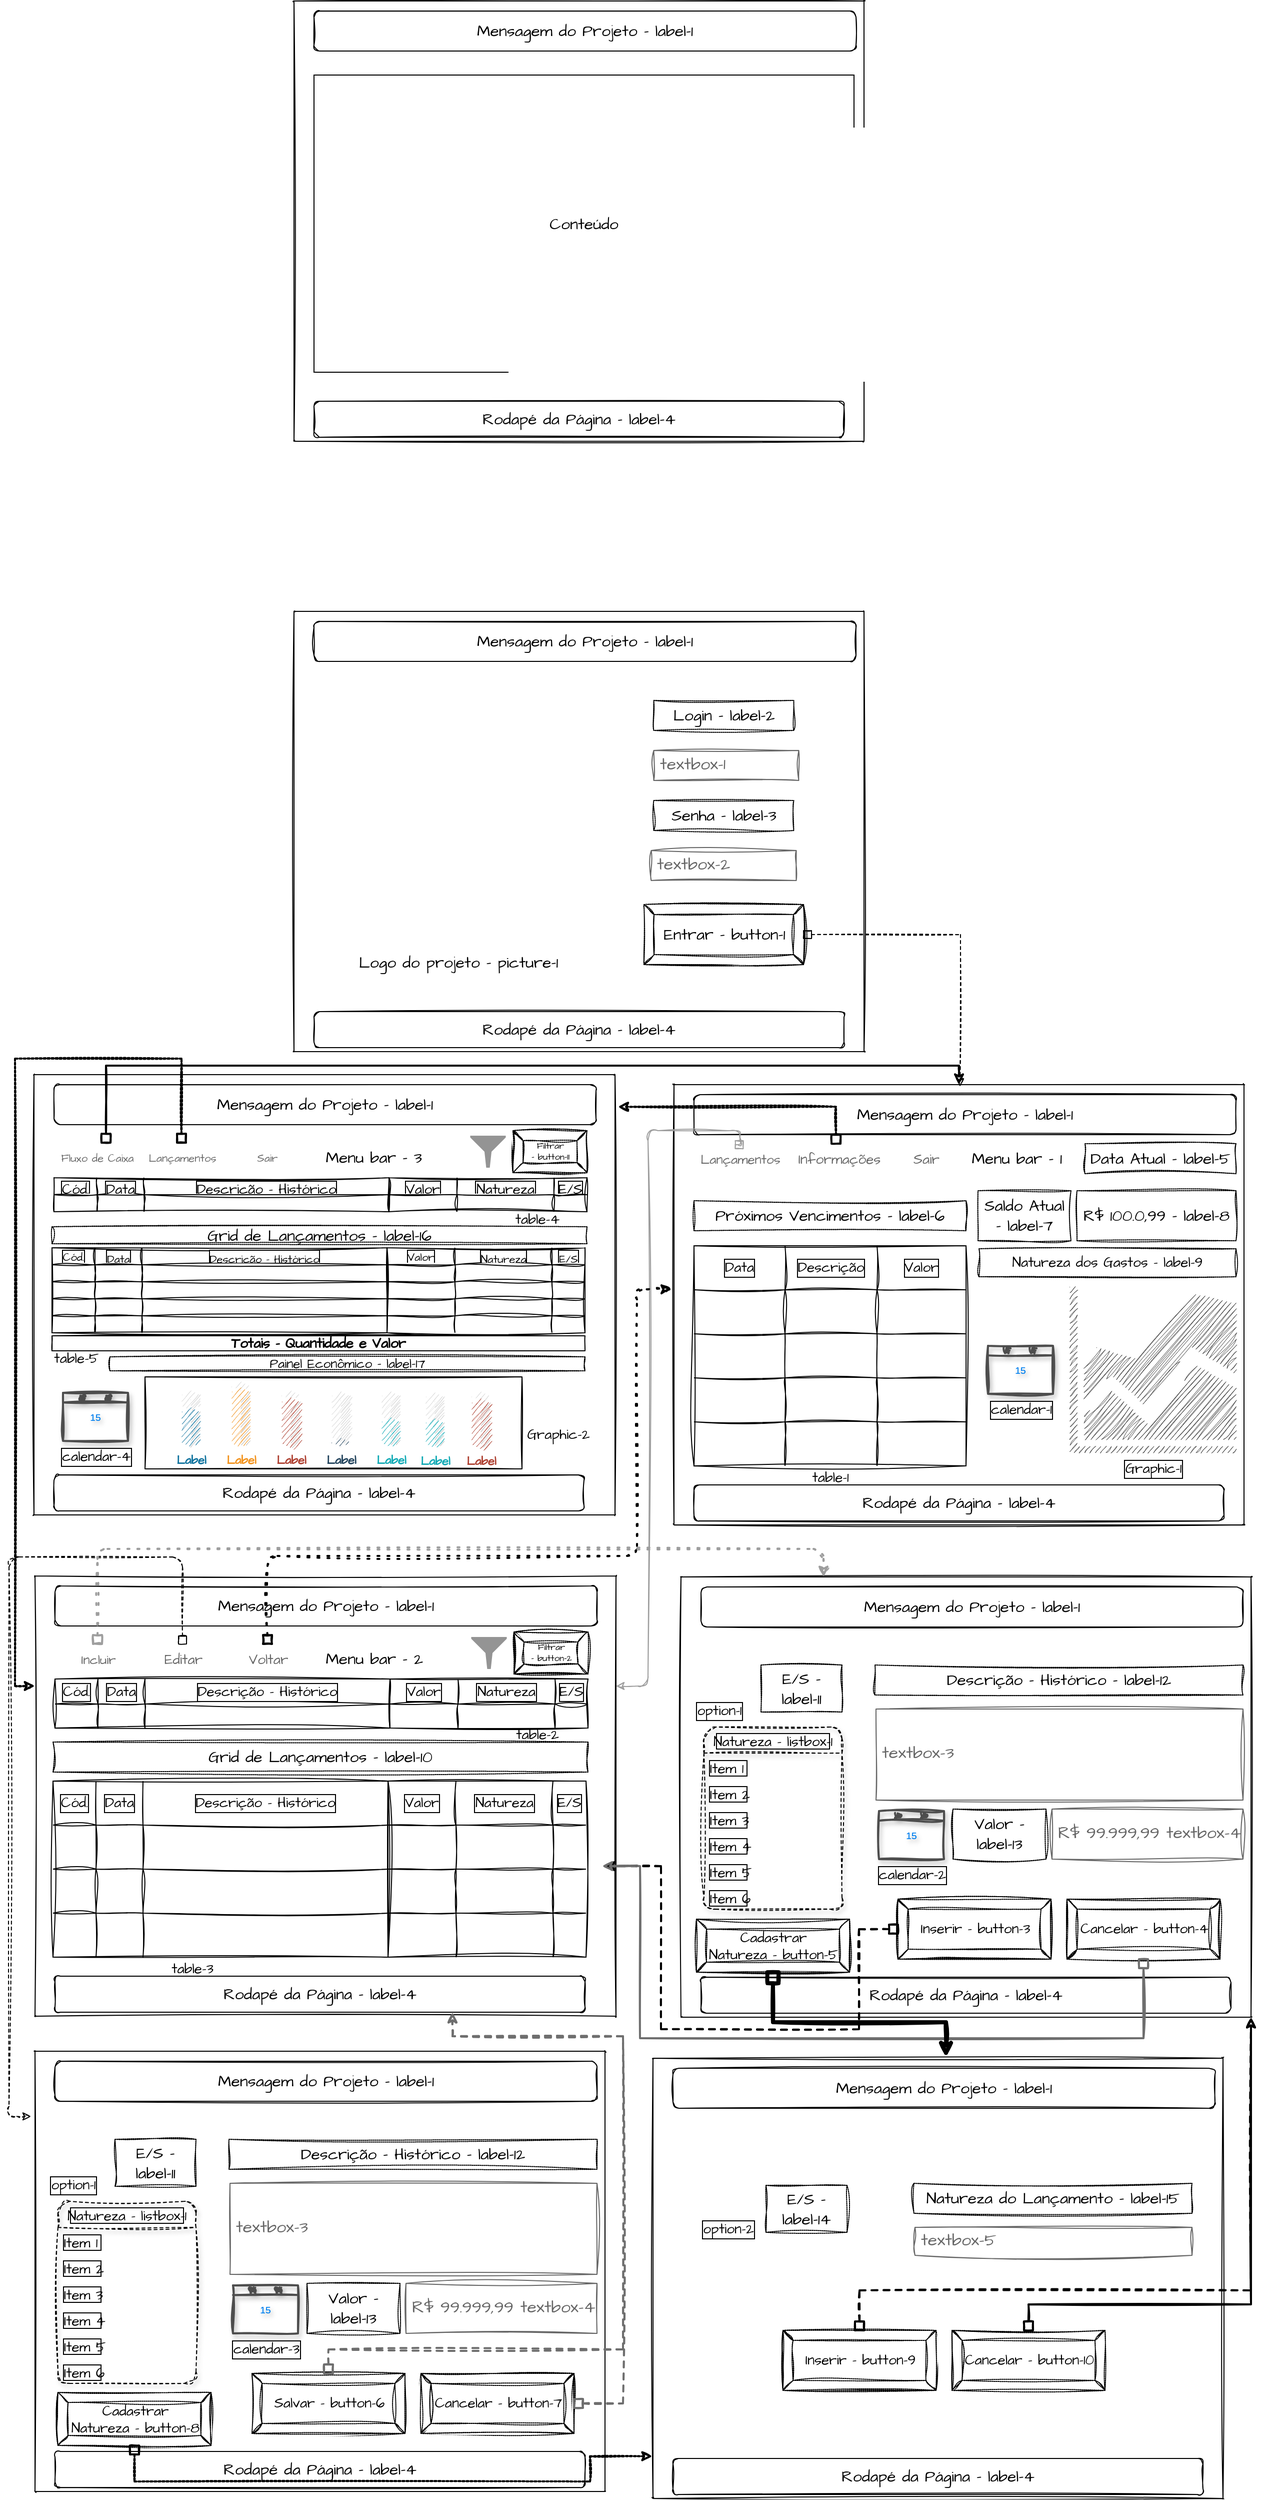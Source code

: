 <mxfile version="20.4.0" type="onedrive"><diagram id="QB2K3wUu5aGaqV1TEFmV" name="Página-1"><mxGraphModel grid="0" page="0" gridSize="10" guides="1" tooltips="1" connect="1" arrows="1" fold="1" pageScale="1" pageWidth="1169" pageHeight="826" math="0" shadow="0"><root><mxCell id="0"/><mxCell id="1" parent="0"/><mxCell id="eFk1iolyMG2cHgOQrXPv-1" value="" style="swimlane;startSize=0;sketch=1;rounded=1;" vertex="1" parent="1"><mxGeometry x="362" y="-1022" width="570" height="440" as="geometry"/></mxCell><mxCell id="eFk1iolyMG2cHgOQrXPv-3" value="Mensagem do Projeto - label-1" style="rounded=1;whiteSpace=wrap;html=1;sketch=1;fontFamily=Architects Daughter;fontSource=https%3A%2F%2Ffonts.googleapis.com%2Fcss%3Ffamily%3DArchitects%2BDaughter;fontSize=16;" vertex="1" parent="eFk1iolyMG2cHgOQrXPv-1"><mxGeometry x="20" y="10" width="542" height="40" as="geometry"/></mxCell><mxCell id="eFk1iolyMG2cHgOQrXPv-11" value="Rodapé da Página - label-4" style="rounded=1;whiteSpace=wrap;html=1;sketch=1;fontFamily=Architects Daughter;fontSource=https%3A%2F%2Ffonts.googleapis.com%2Fcss%3Ffamily%3DArchitects%2BDaughter;fontSize=16;" vertex="1" parent="eFk1iolyMG2cHgOQrXPv-1"><mxGeometry x="20" y="400" width="530" height="36" as="geometry"/></mxCell><mxCell id="mC4amoF26GX4q1_XzTDA-10" value="&lt;span style=&quot;font-family: &amp;quot;Architects Daughter&amp;quot;; font-size: 16px;&quot;&gt;Conteúdo&lt;/span&gt;" style="rounded=0;whiteSpace=wrap;html=1;" vertex="1" parent="eFk1iolyMG2cHgOQrXPv-1"><mxGeometry x="20" y="74" width="540" height="297" as="geometry"/></mxCell><mxCell id="eFk1iolyMG2cHgOQrXPv-12" value="" style="swimlane;startSize=0;sketch=1;rounded=1;fillColor=none;strokeColor=default;swimlaneFillColor=none;" vertex="1" parent="1"><mxGeometry x="742" y="61" width="570" height="440" as="geometry"/></mxCell><mxCell id="eFk1iolyMG2cHgOQrXPv-13" value="Mensagem do Projeto - label-1" style="rounded=1;whiteSpace=wrap;html=1;sketch=1;fontFamily=Architects Daughter;fontSource=https%3A%2F%2Ffonts.googleapis.com%2Fcss%3Ffamily%3DArchitects%2BDaughter;fontSize=16;" vertex="1" parent="eFk1iolyMG2cHgOQrXPv-12"><mxGeometry x="20" y="10" width="542" height="40" as="geometry"/></mxCell><mxCell id="eFk1iolyMG2cHgOQrXPv-20" value="Rodapé da Página - label-4" style="rounded=1;whiteSpace=wrap;html=1;sketch=1;fontFamily=Architects Daughter;fontSource=https%3A%2F%2Ffonts.googleapis.com%2Fcss%3Ffamily%3DArchitects%2BDaughter;fontSize=16;" vertex="1" parent="eFk1iolyMG2cHgOQrXPv-12"><mxGeometry x="20" y="400" width="530" height="36" as="geometry"/></mxCell><mxCell id="eFk1iolyMG2cHgOQrXPv-60" value="Menu bar - 1" style="strokeWidth=1;shadow=0;align=right;html=1;shape=mxgraph.mockup.forms.rrect;rSize=0;rounded=1;sketch=0;hachureGap=4;jiggle=2;fontFamily=Architects Daughter;fontSource=https%3A%2F%2Ffonts.googleapis.com%2Fcss%3Ffamily%3DArchitects%2BDaughter;fontSize=16;perimeterSpacing=1;fillColor=none;strokeColor=none;" vertex="1" parent="eFk1iolyMG2cHgOQrXPv-12"><mxGeometry x="20" y="59" width="369" height="30" as="geometry"/></mxCell><mxCell id="eFk1iolyMG2cHgOQrXPv-61" value="&lt;font style=&quot;font-size: 13px;&quot;&gt;Lançamentos&lt;/font&gt;" style="strokeColor=inherit;fillColor=inherit;gradientColor=inherit;strokeWidth=1;shadow=0;dashed=0;align=center;html=1;shape=mxgraph.mockup.forms.rrect;rSize=0;fontSize=17;fontColor=#666666;rounded=1;dashPattern=1 1;sketch=1;hachureGap=4;jiggle=2;fontFamily=Architects Daughter;fontSource=https%3A%2F%2Ffonts.googleapis.com%2Fcss%3Ffamily%3DArchitects%2BDaughter;" vertex="1" parent="eFk1iolyMG2cHgOQrXPv-60"><mxGeometry width="91" height="30" as="geometry"/></mxCell><mxCell id="eFk1iolyMG2cHgOQrXPv-67" value="&lt;font style=&quot;font-size: 14px;&quot;&gt;Informações&lt;/font&gt;" style="strokeColor=inherit;fillColor=inherit;gradientColor=inherit;strokeWidth=1;shadow=0;dashed=0;align=center;html=1;shape=mxgraph.mockup.forms.rrect;rSize=0;fontSize=17;fontColor=#666666;rounded=1;dashPattern=1 1;sketch=1;hachureGap=4;jiggle=2;fontFamily=Architects Daughter;fontSource=https%3A%2F%2Ffonts.googleapis.com%2Fcss%3Ffamily%3DArchitects%2BDaughter;" vertex="1" parent="eFk1iolyMG2cHgOQrXPv-60"><mxGeometry x="91" width="107" height="30" as="geometry"/></mxCell><mxCell id="eFk1iolyMG2cHgOQrXPv-68" value="&lt;font style=&quot;font-size: 14px;&quot;&gt;Sair&lt;/font&gt;" style="strokeColor=inherit;fillColor=inherit;gradientColor=inherit;strokeWidth=1;shadow=0;dashed=0;align=center;html=1;shape=mxgraph.mockup.forms.rrect;rSize=0;fontSize=17;fontColor=#666666;rounded=1;dashPattern=1 1;sketch=1;hachureGap=4;jiggle=2;fontFamily=Architects Daughter;fontSource=https%3A%2F%2Ffonts.googleapis.com%2Fcss%3Ffamily%3DArchitects%2BDaughter;" vertex="1" parent="eFk1iolyMG2cHgOQrXPv-60"><mxGeometry x="198" width="67" height="30" as="geometry"/></mxCell><mxCell id="eFk1iolyMG2cHgOQrXPv-69" value="Saldo Atual - label-7" style="text;html=1;align=center;verticalAlign=middle;whiteSpace=wrap;rounded=0;sketch=1;hachureGap=4;jiggle=2;fontFamily=Architects Daughter;fontSource=https%3A%2F%2Ffonts.googleapis.com%2Fcss%3Ffamily%3DArchitects%2BDaughter;fontSize=16;strokeColor=default;dashed=1;dashPattern=1 1;" vertex="1" parent="eFk1iolyMG2cHgOQrXPv-12"><mxGeometry x="304" y="106" width="93" height="50" as="geometry"/></mxCell><mxCell id="eFk1iolyMG2cHgOQrXPv-70" value="R$ 100.0,99 - label-8" style="text;html=1;align=center;verticalAlign=middle;whiteSpace=wrap;rounded=0;sketch=1;hachureGap=4;jiggle=2;fontFamily=Architects Daughter;fontSource=https%3A%2F%2Ffonts.googleapis.com%2Fcss%3Ffamily%3DArchitects%2BDaughter;fontSize=16;strokeColor=default;dashed=1;dashPattern=1 1;" vertex="1" parent="eFk1iolyMG2cHgOQrXPv-12"><mxGeometry x="403" y="106" width="159" height="50" as="geometry"/></mxCell><mxCell id="eFk1iolyMG2cHgOQrXPv-71" value="Data Atual - label-5" style="text;html=1;align=center;verticalAlign=middle;whiteSpace=wrap;rounded=0;sketch=1;hachureGap=4;jiggle=2;fontFamily=Architects Daughter;fontSource=https%3A%2F%2Ffonts.googleapis.com%2Fcss%3Ffamily%3DArchitects%2BDaughter;fontSize=16;strokeColor=default;dashed=1;dashPattern=1 1;" vertex="1" parent="eFk1iolyMG2cHgOQrXPv-12"><mxGeometry x="411" y="59" width="151" height="30" as="geometry"/></mxCell><mxCell id="eFk1iolyMG2cHgOQrXPv-72" value="Próximos Vencimentos - label-6" style="text;html=1;align=center;verticalAlign=middle;whiteSpace=wrap;rounded=0;sketch=1;hachureGap=4;jiggle=2;fontFamily=Architects Daughter;fontSource=https%3A%2F%2Ffonts.googleapis.com%2Fcss%3Ffamily%3DArchitects%2BDaughter;fontSize=16;strokeColor=default;dashed=1;dashPattern=1 1;" vertex="1" parent="eFk1iolyMG2cHgOQrXPv-12"><mxGeometry x="20" y="116" width="272" height="30" as="geometry"/></mxCell><mxCell id="eFk1iolyMG2cHgOQrXPv-101" value="" style="shape=table;html=1;whiteSpace=wrap;startSize=0;container=1;collapsible=0;childLayout=tableLayout;rounded=1;shadow=0;labelBackgroundColor=#FFFFFF;labelBorderColor=default;sketch=1;hachureGap=4;jiggle=2;strokeColor=default;fontFamily=Architects Daughter;fontSource=https%3A%2F%2Ffonts.googleapis.com%2Fcss%3Ffamily%3DArchitects%2BDaughter;fontSize=14;fillColor=none;gradientColor=none;swimlaneFillColor=none;" vertex="1" parent="eFk1iolyMG2cHgOQrXPv-12"><mxGeometry x="20" y="161" width="272" height="220" as="geometry"/></mxCell><mxCell id="eFk1iolyMG2cHgOQrXPv-102" value="" style="shape=tableRow;horizontal=0;startSize=0;swimlaneHead=0;swimlaneBody=0;top=0;left=0;bottom=0;right=0;collapsible=0;dropTarget=0;fillColor=none;points=[[0,0.5],[1,0.5]];portConstraint=eastwest;rounded=1;shadow=0;labelBackgroundColor=#FFFFFF;labelBorderColor=default;sketch=0;hachureGap=4;jiggle=2;strokeColor=default;fontFamily=Architects Daughter;fontSource=https%3A%2F%2Ffonts.googleapis.com%2Fcss%3Ffamily%3DArchitects%2BDaughter;fontSize=14;" vertex="1" parent="eFk1iolyMG2cHgOQrXPv-101"><mxGeometry width="272" height="44" as="geometry"/></mxCell><mxCell id="eFk1iolyMG2cHgOQrXPv-103" value="Data" style="shape=partialRectangle;html=1;whiteSpace=wrap;connectable=0;fillColor=none;top=0;left=0;bottom=0;right=0;overflow=hidden;rounded=1;shadow=0;labelBackgroundColor=#FFFFFF;labelBorderColor=default;sketch=0;hachureGap=4;jiggle=2;strokeColor=default;fontFamily=Architects Daughter;fontSource=https%3A%2F%2Ffonts.googleapis.com%2Fcss%3Ffamily%3DArchitects%2BDaughter;fontSize=14;" vertex="1" parent="eFk1iolyMG2cHgOQrXPv-102"><mxGeometry width="91" height="44" as="geometry"><mxRectangle width="91" height="44" as="alternateBounds"/></mxGeometry></mxCell><mxCell id="eFk1iolyMG2cHgOQrXPv-104" value="Descrição" style="shape=partialRectangle;html=1;whiteSpace=wrap;connectable=0;fillColor=none;top=0;left=0;bottom=0;right=0;overflow=hidden;rounded=1;shadow=0;labelBackgroundColor=#FFFFFF;labelBorderColor=default;sketch=0;hachureGap=4;jiggle=2;strokeColor=default;fontFamily=Architects Daughter;fontSource=https%3A%2F%2Ffonts.googleapis.com%2Fcss%3Ffamily%3DArchitects%2BDaughter;fontSize=14;" vertex="1" parent="eFk1iolyMG2cHgOQrXPv-102"><mxGeometry x="91" width="92" height="44" as="geometry"><mxRectangle width="92" height="44" as="alternateBounds"/></mxGeometry></mxCell><mxCell id="eFk1iolyMG2cHgOQrXPv-105" value="Valor" style="shape=partialRectangle;html=1;whiteSpace=wrap;connectable=0;fillColor=none;top=0;left=0;bottom=0;right=0;overflow=hidden;rounded=1;shadow=0;labelBackgroundColor=#FFFFFF;labelBorderColor=default;sketch=0;hachureGap=4;jiggle=2;strokeColor=default;fontFamily=Architects Daughter;fontSource=https%3A%2F%2Ffonts.googleapis.com%2Fcss%3Ffamily%3DArchitects%2BDaughter;fontSize=14;" vertex="1" parent="eFk1iolyMG2cHgOQrXPv-102"><mxGeometry x="183" width="89" height="44" as="geometry"><mxRectangle width="89" height="44" as="alternateBounds"/></mxGeometry></mxCell><mxCell id="eFk1iolyMG2cHgOQrXPv-106" value="" style="shape=tableRow;horizontal=0;startSize=0;swimlaneHead=0;swimlaneBody=0;top=0;left=0;bottom=0;right=0;collapsible=0;dropTarget=0;fillColor=none;points=[[0,0.5],[1,0.5]];portConstraint=eastwest;rounded=1;shadow=0;labelBackgroundColor=#FFFFFF;labelBorderColor=default;sketch=0;hachureGap=4;jiggle=2;strokeColor=default;fontFamily=Architects Daughter;fontSource=https%3A%2F%2Ffonts.googleapis.com%2Fcss%3Ffamily%3DArchitects%2BDaughter;fontSize=14;" vertex="1" parent="eFk1iolyMG2cHgOQrXPv-101"><mxGeometry y="44" width="272" height="44" as="geometry"/></mxCell><mxCell id="eFk1iolyMG2cHgOQrXPv-107" value="" style="shape=partialRectangle;html=1;whiteSpace=wrap;connectable=0;fillColor=none;top=0;left=0;bottom=0;right=0;overflow=hidden;rounded=1;shadow=0;labelBackgroundColor=#FFFFFF;labelBorderColor=default;sketch=0;hachureGap=4;jiggle=2;strokeColor=default;fontFamily=Architects Daughter;fontSource=https%3A%2F%2Ffonts.googleapis.com%2Fcss%3Ffamily%3DArchitects%2BDaughter;fontSize=14;" vertex="1" parent="eFk1iolyMG2cHgOQrXPv-106"><mxGeometry width="91" height="44" as="geometry"><mxRectangle width="91" height="44" as="alternateBounds"/></mxGeometry></mxCell><mxCell id="eFk1iolyMG2cHgOQrXPv-108" value="" style="shape=partialRectangle;html=1;whiteSpace=wrap;connectable=0;fillColor=none;top=0;left=0;bottom=0;right=0;overflow=hidden;rounded=1;shadow=0;labelBackgroundColor=#FFFFFF;labelBorderColor=default;sketch=0;hachureGap=4;jiggle=2;strokeColor=default;fontFamily=Architects Daughter;fontSource=https%3A%2F%2Ffonts.googleapis.com%2Fcss%3Ffamily%3DArchitects%2BDaughter;fontSize=14;" vertex="1" parent="eFk1iolyMG2cHgOQrXPv-106"><mxGeometry x="91" width="92" height="44" as="geometry"><mxRectangle width="92" height="44" as="alternateBounds"/></mxGeometry></mxCell><mxCell id="eFk1iolyMG2cHgOQrXPv-109" value="" style="shape=partialRectangle;html=1;whiteSpace=wrap;connectable=0;fillColor=none;top=0;left=0;bottom=0;right=0;overflow=hidden;rounded=1;shadow=0;labelBackgroundColor=#FFFFFF;labelBorderColor=default;sketch=0;hachureGap=4;jiggle=2;strokeColor=default;fontFamily=Architects Daughter;fontSource=https%3A%2F%2Ffonts.googleapis.com%2Fcss%3Ffamily%3DArchitects%2BDaughter;fontSize=14;" vertex="1" parent="eFk1iolyMG2cHgOQrXPv-106"><mxGeometry x="183" width="89" height="44" as="geometry"><mxRectangle width="89" height="44" as="alternateBounds"/></mxGeometry></mxCell><mxCell id="eFk1iolyMG2cHgOQrXPv-110" value="" style="shape=tableRow;horizontal=0;startSize=0;swimlaneHead=0;swimlaneBody=0;top=0;left=0;bottom=0;right=0;collapsible=0;dropTarget=0;fillColor=none;points=[[0,0.5],[1,0.5]];portConstraint=eastwest;rounded=1;shadow=0;labelBackgroundColor=#FFFFFF;labelBorderColor=default;sketch=0;hachureGap=4;jiggle=2;strokeColor=default;fontFamily=Architects Daughter;fontSource=https%3A%2F%2Ffonts.googleapis.com%2Fcss%3Ffamily%3DArchitects%2BDaughter;fontSize=14;" vertex="1" parent="eFk1iolyMG2cHgOQrXPv-101"><mxGeometry y="88" width="272" height="44" as="geometry"/></mxCell><mxCell id="eFk1iolyMG2cHgOQrXPv-111" value="" style="shape=partialRectangle;html=1;whiteSpace=wrap;connectable=0;fillColor=none;top=0;left=0;bottom=0;right=0;overflow=hidden;rounded=1;shadow=0;labelBackgroundColor=#FFFFFF;labelBorderColor=default;sketch=0;hachureGap=4;jiggle=2;strokeColor=default;fontFamily=Architects Daughter;fontSource=https%3A%2F%2Ffonts.googleapis.com%2Fcss%3Ffamily%3DArchitects%2BDaughter;fontSize=14;" vertex="1" parent="eFk1iolyMG2cHgOQrXPv-110"><mxGeometry width="91" height="44" as="geometry"><mxRectangle width="91" height="44" as="alternateBounds"/></mxGeometry></mxCell><mxCell id="eFk1iolyMG2cHgOQrXPv-112" value="" style="shape=partialRectangle;html=1;whiteSpace=wrap;connectable=0;fillColor=none;top=0;left=0;bottom=0;right=0;overflow=hidden;rounded=1;shadow=0;labelBackgroundColor=#FFFFFF;labelBorderColor=default;sketch=0;hachureGap=4;jiggle=2;strokeColor=default;fontFamily=Architects Daughter;fontSource=https%3A%2F%2Ffonts.googleapis.com%2Fcss%3Ffamily%3DArchitects%2BDaughter;fontSize=14;" vertex="1" parent="eFk1iolyMG2cHgOQrXPv-110"><mxGeometry x="91" width="92" height="44" as="geometry"><mxRectangle width="92" height="44" as="alternateBounds"/></mxGeometry></mxCell><mxCell id="eFk1iolyMG2cHgOQrXPv-113" value="" style="shape=partialRectangle;html=1;whiteSpace=wrap;connectable=0;fillColor=none;top=0;left=0;bottom=0;right=0;overflow=hidden;pointerEvents=1;rounded=1;shadow=0;labelBackgroundColor=#FFFFFF;labelBorderColor=default;sketch=0;hachureGap=4;jiggle=2;strokeColor=default;fontFamily=Architects Daughter;fontSource=https%3A%2F%2Ffonts.googleapis.com%2Fcss%3Ffamily%3DArchitects%2BDaughter;fontSize=14;" vertex="1" parent="eFk1iolyMG2cHgOQrXPv-110"><mxGeometry x="183" width="89" height="44" as="geometry"><mxRectangle width="89" height="44" as="alternateBounds"/></mxGeometry></mxCell><mxCell id="eFk1iolyMG2cHgOQrXPv-119" value="" style="shape=tableRow;horizontal=0;startSize=0;swimlaneHead=0;swimlaneBody=0;top=0;left=0;bottom=0;right=0;collapsible=0;dropTarget=0;fillColor=none;points=[[0,0.5],[1,0.5]];portConstraint=eastwest;rounded=1;shadow=0;labelBackgroundColor=#FFFFFF;labelBorderColor=default;sketch=0;hachureGap=4;jiggle=2;strokeColor=default;fontFamily=Architects Daughter;fontSource=https%3A%2F%2Ffonts.googleapis.com%2Fcss%3Ffamily%3DArchitects%2BDaughter;fontSize=14;" vertex="1" parent="eFk1iolyMG2cHgOQrXPv-101"><mxGeometry y="132" width="272" height="44" as="geometry"/></mxCell><mxCell id="eFk1iolyMG2cHgOQrXPv-120" value="" style="shape=partialRectangle;html=1;whiteSpace=wrap;connectable=0;fillColor=none;top=0;left=0;bottom=0;right=0;overflow=hidden;rounded=1;shadow=0;labelBackgroundColor=#FFFFFF;labelBorderColor=default;sketch=0;hachureGap=4;jiggle=2;strokeColor=default;fontFamily=Architects Daughter;fontSource=https%3A%2F%2Ffonts.googleapis.com%2Fcss%3Ffamily%3DArchitects%2BDaughter;fontSize=14;" vertex="1" parent="eFk1iolyMG2cHgOQrXPv-119"><mxGeometry width="91" height="44" as="geometry"><mxRectangle width="91" height="44" as="alternateBounds"/></mxGeometry></mxCell><mxCell id="eFk1iolyMG2cHgOQrXPv-121" value="" style="shape=partialRectangle;html=1;whiteSpace=wrap;connectable=0;fillColor=none;top=0;left=0;bottom=0;right=0;overflow=hidden;rounded=1;shadow=0;labelBackgroundColor=#FFFFFF;labelBorderColor=default;sketch=0;hachureGap=4;jiggle=2;strokeColor=default;fontFamily=Architects Daughter;fontSource=https%3A%2F%2Ffonts.googleapis.com%2Fcss%3Ffamily%3DArchitects%2BDaughter;fontSize=14;" vertex="1" parent="eFk1iolyMG2cHgOQrXPv-119"><mxGeometry x="91" width="92" height="44" as="geometry"><mxRectangle width="92" height="44" as="alternateBounds"/></mxGeometry></mxCell><mxCell id="eFk1iolyMG2cHgOQrXPv-122" value="" style="shape=partialRectangle;html=1;whiteSpace=wrap;connectable=0;fillColor=none;top=0;left=0;bottom=0;right=0;overflow=hidden;pointerEvents=1;rounded=1;shadow=0;labelBackgroundColor=#FFFFFF;labelBorderColor=default;sketch=0;hachureGap=4;jiggle=2;strokeColor=default;fontFamily=Architects Daughter;fontSource=https%3A%2F%2Ffonts.googleapis.com%2Fcss%3Ffamily%3DArchitects%2BDaughter;fontSize=14;" vertex="1" parent="eFk1iolyMG2cHgOQrXPv-119"><mxGeometry x="183" width="89" height="44" as="geometry"><mxRectangle width="89" height="44" as="alternateBounds"/></mxGeometry></mxCell><mxCell id="eFk1iolyMG2cHgOQrXPv-123" value="" style="shape=tableRow;horizontal=0;startSize=0;swimlaneHead=0;swimlaneBody=0;top=0;left=0;bottom=0;right=0;collapsible=0;dropTarget=0;fillColor=none;points=[[0,0.5],[1,0.5]];portConstraint=eastwest;rounded=1;shadow=0;labelBackgroundColor=#FFFFFF;labelBorderColor=default;sketch=0;hachureGap=4;jiggle=2;strokeColor=default;fontFamily=Architects Daughter;fontSource=https%3A%2F%2Ffonts.googleapis.com%2Fcss%3Ffamily%3DArchitects%2BDaughter;fontSize=14;" vertex="1" parent="eFk1iolyMG2cHgOQrXPv-101"><mxGeometry y="176" width="272" height="44" as="geometry"/></mxCell><mxCell id="eFk1iolyMG2cHgOQrXPv-124" value="" style="shape=partialRectangle;html=1;whiteSpace=wrap;connectable=0;fillColor=none;top=0;left=0;bottom=0;right=0;overflow=hidden;rounded=1;shadow=0;labelBackgroundColor=#FFFFFF;labelBorderColor=default;sketch=0;hachureGap=4;jiggle=2;strokeColor=default;fontFamily=Architects Daughter;fontSource=https%3A%2F%2Ffonts.googleapis.com%2Fcss%3Ffamily%3DArchitects%2BDaughter;fontSize=14;" vertex="1" parent="eFk1iolyMG2cHgOQrXPv-123"><mxGeometry width="91" height="44" as="geometry"><mxRectangle width="91" height="44" as="alternateBounds"/></mxGeometry></mxCell><mxCell id="eFk1iolyMG2cHgOQrXPv-125" value="" style="shape=partialRectangle;html=1;whiteSpace=wrap;connectable=0;fillColor=none;top=0;left=0;bottom=0;right=0;overflow=hidden;rounded=1;shadow=0;labelBackgroundColor=#FFFFFF;labelBorderColor=default;sketch=0;hachureGap=4;jiggle=2;strokeColor=default;fontFamily=Architects Daughter;fontSource=https%3A%2F%2Ffonts.googleapis.com%2Fcss%3Ffamily%3DArchitects%2BDaughter;fontSize=14;" vertex="1" parent="eFk1iolyMG2cHgOQrXPv-123"><mxGeometry x="91" width="92" height="44" as="geometry"><mxRectangle width="92" height="44" as="alternateBounds"/></mxGeometry></mxCell><mxCell id="eFk1iolyMG2cHgOQrXPv-126" value="" style="shape=partialRectangle;html=1;whiteSpace=wrap;connectable=0;fillColor=none;top=0;left=0;bottom=0;right=0;overflow=hidden;pointerEvents=1;rounded=1;shadow=0;labelBackgroundColor=#FFFFFF;labelBorderColor=default;sketch=0;hachureGap=4;jiggle=2;strokeColor=default;fontFamily=Architects Daughter;fontSource=https%3A%2F%2Ffonts.googleapis.com%2Fcss%3Ffamily%3DArchitects%2BDaughter;fontSize=14;" vertex="1" parent="eFk1iolyMG2cHgOQrXPv-123"><mxGeometry x="183" width="89" height="44" as="geometry"><mxRectangle width="89" height="44" as="alternateBounds"/></mxGeometry></mxCell><mxCell id="eFk1iolyMG2cHgOQrXPv-115" value="Graphic-1" style="sketch=1;aspect=fixed;pointerEvents=1;shadow=0;dashed=0;html=1;strokeColor=none;labelPosition=center;verticalLabelPosition=bottom;verticalAlign=top;align=center;fillColor=#333333;shape=mxgraph.mscae.general.graph;rounded=1;labelBackgroundColor=#FFFFFF;labelBorderColor=default;hachureGap=4;jiggle=2;fontFamily=Architects Daughter;fontSource=https%3A%2F%2Ffonts.googleapis.com%2Fcss%3Ffamily%3DArchitects%2BDaughter;fontSize=14;gradientColor=none;" vertex="1" parent="eFk1iolyMG2cHgOQrXPv-12"><mxGeometry x="396" y="202" width="166" height="166" as="geometry"/></mxCell><mxCell id="eFk1iolyMG2cHgOQrXPv-116" value="calendar-1" style="html=1;verticalLabelPosition=bottom;align=center;labelBackgroundColor=#ffffff;verticalAlign=top;strokeWidth=2;strokeColor=#4D4D4D;shadow=1;dashed=0;shape=mxgraph.ios7.icons.calendar;rounded=1;labelBorderColor=default;sketch=1;hachureGap=4;jiggle=2;fontFamily=Architects Daughter;fontSource=https%3A%2F%2Ffonts.googleapis.com%2Fcss%3Ffamily%3DArchitects%2BDaughter;fontSize=14;fillColor=none;gradientColor=none;" vertex="1" parent="eFk1iolyMG2cHgOQrXPv-12"><mxGeometry x="314" y="261" width="65" height="48" as="geometry"/></mxCell><mxCell id="eFk1iolyMG2cHgOQrXPv-118" value="Natureza dos Gastos - label-9" style="text;html=1;align=center;verticalAlign=middle;whiteSpace=wrap;rounded=0;sketch=1;hachureGap=4;jiggle=2;fontFamily=Architects Daughter;fontSource=https%3A%2F%2Ffonts.googleapis.com%2Fcss%3Ffamily%3DArchitects%2BDaughter;fontSize=14;strokeColor=default;dashed=1;dashPattern=1 1;" vertex="1" parent="eFk1iolyMG2cHgOQrXPv-12"><mxGeometry x="305" y="164" width="257" height="28" as="geometry"/></mxCell><mxCell id="eFk1iolyMG2cHgOQrXPv-127" value="table-1" style="text;html=1;align=center;verticalAlign=middle;resizable=0;points=[];autosize=1;strokeColor=none;fillColor=none;fontSize=14;fontFamily=Architects Daughter;" vertex="1" parent="eFk1iolyMG2cHgOQrXPv-12"><mxGeometry x="128.5" y="378" width="55" height="29" as="geometry"/></mxCell><mxCell id="eFk1iolyMG2cHgOQrXPv-129" value="" style="swimlane;startSize=0;sketch=1;rounded=1;fillColor=none;strokeColor=default;swimlaneFillColor=none;" vertex="1" parent="1"><mxGeometry x="103" y="552" width="581" height="440" as="geometry"/></mxCell><mxCell id="eFk1iolyMG2cHgOQrXPv-130" value="Mensagem do Projeto - label-1" style="rounded=1;whiteSpace=wrap;html=1;sketch=1;fontFamily=Architects Daughter;fontSource=https%3A%2F%2Ffonts.googleapis.com%2Fcss%3Ffamily%3DArchitects%2BDaughter;fontSize=16;" vertex="1" parent="eFk1iolyMG2cHgOQrXPv-129"><mxGeometry x="20" y="10" width="542" height="40" as="geometry"/></mxCell><mxCell id="eFk1iolyMG2cHgOQrXPv-131" value="Rodapé da Página - label-4" style="rounded=1;whiteSpace=wrap;html=1;sketch=1;fontFamily=Architects Daughter;fontSource=https%3A%2F%2Ffonts.googleapis.com%2Fcss%3Ffamily%3DArchitects%2BDaughter;fontSize=16;" vertex="1" parent="eFk1iolyMG2cHgOQrXPv-129"><mxGeometry x="20" y="400" width="530" height="36" as="geometry"/></mxCell><mxCell id="eFk1iolyMG2cHgOQrXPv-139" value="Grid de Lançamentos - label-10" style="text;html=1;align=center;verticalAlign=middle;whiteSpace=wrap;rounded=0;sketch=1;hachureGap=4;jiggle=2;fontFamily=Architects Daughter;fontSource=https%3A%2F%2Ffonts.googleapis.com%2Fcss%3Ffamily%3DArchitects%2BDaughter;fontSize=16;strokeColor=default;dashed=1;dashPattern=1 1;" vertex="1" parent="eFk1iolyMG2cHgOQrXPv-129"><mxGeometry x="18" y="166" width="535" height="30" as="geometry"/></mxCell><mxCell id="eFk1iolyMG2cHgOQrXPv-140" value="" style="shape=table;html=1;whiteSpace=wrap;startSize=0;container=1;collapsible=0;childLayout=tableLayout;rounded=1;shadow=0;labelBackgroundColor=#FFFFFF;labelBorderColor=default;sketch=1;hachureGap=4;jiggle=2;strokeColor=default;fontFamily=Architects Daughter;fontSource=https%3A%2F%2Ffonts.googleapis.com%2Fcss%3Ffamily%3DArchitects%2BDaughter;fontSize=14;fillColor=none;gradientColor=none;swimlaneFillColor=none;" vertex="1" parent="eFk1iolyMG2cHgOQrXPv-129"><mxGeometry x="18" y="205" width="335" height="176" as="geometry"/></mxCell><mxCell id="eFk1iolyMG2cHgOQrXPv-141" value="" style="shape=tableRow;horizontal=0;startSize=0;swimlaneHead=0;swimlaneBody=0;top=0;left=0;bottom=0;right=0;collapsible=0;dropTarget=0;fillColor=none;points=[[0,0.5],[1,0.5]];portConstraint=eastwest;rounded=1;shadow=0;labelBackgroundColor=#FFFFFF;labelBorderColor=default;sketch=0;hachureGap=4;jiggle=2;strokeColor=default;fontFamily=Architects Daughter;fontSource=https%3A%2F%2Ffonts.googleapis.com%2Fcss%3Ffamily%3DArchitects%2BDaughter;fontSize=14;" vertex="1" parent="eFk1iolyMG2cHgOQrXPv-140"><mxGeometry width="335" height="44" as="geometry"/></mxCell><mxCell id="eFk1iolyMG2cHgOQrXPv-142" value="Cód." style="shape=partialRectangle;html=1;whiteSpace=wrap;connectable=0;fillColor=none;top=0;left=0;bottom=0;right=0;overflow=hidden;rounded=1;shadow=0;labelBackgroundColor=#FFFFFF;labelBorderColor=default;sketch=0;hachureGap=4;jiggle=2;strokeColor=default;fontFamily=Architects Daughter;fontSource=https%3A%2F%2Ffonts.googleapis.com%2Fcss%3Ffamily%3DArchitects%2BDaughter;fontSize=14;" vertex="1" parent="eFk1iolyMG2cHgOQrXPv-141"><mxGeometry width="43" height="44" as="geometry"><mxRectangle width="43" height="44" as="alternateBounds"/></mxGeometry></mxCell><mxCell id="eFk1iolyMG2cHgOQrXPv-143" value="Data" style="shape=partialRectangle;html=1;whiteSpace=wrap;connectable=0;fillColor=none;top=0;left=0;bottom=0;right=0;overflow=hidden;rounded=1;shadow=0;labelBackgroundColor=#FFFFFF;labelBorderColor=default;sketch=0;hachureGap=4;jiggle=2;strokeColor=default;fontFamily=Architects Daughter;fontSource=https%3A%2F%2Ffonts.googleapis.com%2Fcss%3Ffamily%3DArchitects%2BDaughter;fontSize=14;" vertex="1" parent="eFk1iolyMG2cHgOQrXPv-141"><mxGeometry x="43" width="47" height="44" as="geometry"><mxRectangle width="47" height="44" as="alternateBounds"/></mxGeometry></mxCell><mxCell id="eFk1iolyMG2cHgOQrXPv-144" value="Descrição - Histórico" style="shape=partialRectangle;html=1;whiteSpace=wrap;connectable=0;fillColor=none;top=0;left=0;bottom=0;right=0;overflow=hidden;rounded=1;shadow=0;labelBackgroundColor=#FFFFFF;labelBorderColor=default;sketch=0;hachureGap=4;jiggle=2;strokeColor=default;fontFamily=Architects Daughter;fontSource=https%3A%2F%2Ffonts.googleapis.com%2Fcss%3Ffamily%3DArchitects%2BDaughter;fontSize=14;" vertex="1" parent="eFk1iolyMG2cHgOQrXPv-141"><mxGeometry x="90" width="245" height="44" as="geometry"><mxRectangle width="245" height="44" as="alternateBounds"/></mxGeometry></mxCell><mxCell id="eFk1iolyMG2cHgOQrXPv-145" value="" style="shape=tableRow;horizontal=0;startSize=0;swimlaneHead=0;swimlaneBody=0;top=0;left=0;bottom=0;right=0;collapsible=0;dropTarget=0;fillColor=none;points=[[0,0.5],[1,0.5]];portConstraint=eastwest;rounded=1;shadow=0;labelBackgroundColor=#FFFFFF;labelBorderColor=default;sketch=0;hachureGap=4;jiggle=2;strokeColor=default;fontFamily=Architects Daughter;fontSource=https%3A%2F%2Ffonts.googleapis.com%2Fcss%3Ffamily%3DArchitects%2BDaughter;fontSize=14;" vertex="1" parent="eFk1iolyMG2cHgOQrXPv-140"><mxGeometry y="44" width="335" height="44" as="geometry"/></mxCell><mxCell id="eFk1iolyMG2cHgOQrXPv-146" value="" style="shape=partialRectangle;html=1;whiteSpace=wrap;connectable=0;fillColor=none;top=0;left=0;bottom=0;right=0;overflow=hidden;rounded=1;shadow=0;labelBackgroundColor=#FFFFFF;labelBorderColor=default;sketch=0;hachureGap=4;jiggle=2;strokeColor=default;fontFamily=Architects Daughter;fontSource=https%3A%2F%2Ffonts.googleapis.com%2Fcss%3Ffamily%3DArchitects%2BDaughter;fontSize=14;" vertex="1" parent="eFk1iolyMG2cHgOQrXPv-145"><mxGeometry width="43" height="44" as="geometry"><mxRectangle width="43" height="44" as="alternateBounds"/></mxGeometry></mxCell><mxCell id="eFk1iolyMG2cHgOQrXPv-147" value="" style="shape=partialRectangle;html=1;whiteSpace=wrap;connectable=0;fillColor=none;top=0;left=0;bottom=0;right=0;overflow=hidden;rounded=1;shadow=0;labelBackgroundColor=#FFFFFF;labelBorderColor=default;sketch=0;hachureGap=4;jiggle=2;strokeColor=default;fontFamily=Architects Daughter;fontSource=https%3A%2F%2Ffonts.googleapis.com%2Fcss%3Ffamily%3DArchitects%2BDaughter;fontSize=14;" vertex="1" parent="eFk1iolyMG2cHgOQrXPv-145"><mxGeometry x="43" width="47" height="44" as="geometry"><mxRectangle width="47" height="44" as="alternateBounds"/></mxGeometry></mxCell><mxCell id="eFk1iolyMG2cHgOQrXPv-148" value="" style="shape=partialRectangle;html=1;whiteSpace=wrap;connectable=0;fillColor=none;top=0;left=0;bottom=0;right=0;overflow=hidden;rounded=1;shadow=0;labelBackgroundColor=#FFFFFF;labelBorderColor=default;sketch=0;hachureGap=4;jiggle=2;strokeColor=default;fontFamily=Architects Daughter;fontSource=https%3A%2F%2Ffonts.googleapis.com%2Fcss%3Ffamily%3DArchitects%2BDaughter;fontSize=14;" vertex="1" parent="eFk1iolyMG2cHgOQrXPv-145"><mxGeometry x="90" width="245" height="44" as="geometry"><mxRectangle width="245" height="44" as="alternateBounds"/></mxGeometry></mxCell><mxCell id="eFk1iolyMG2cHgOQrXPv-149" value="" style="shape=tableRow;horizontal=0;startSize=0;swimlaneHead=0;swimlaneBody=0;top=0;left=0;bottom=0;right=0;collapsible=0;dropTarget=0;fillColor=none;points=[[0,0.5],[1,0.5]];portConstraint=eastwest;rounded=1;shadow=0;labelBackgroundColor=#FFFFFF;labelBorderColor=default;sketch=0;hachureGap=4;jiggle=2;strokeColor=default;fontFamily=Architects Daughter;fontSource=https%3A%2F%2Ffonts.googleapis.com%2Fcss%3Ffamily%3DArchitects%2BDaughter;fontSize=14;" vertex="1" parent="eFk1iolyMG2cHgOQrXPv-140"><mxGeometry y="88" width="335" height="44" as="geometry"/></mxCell><mxCell id="eFk1iolyMG2cHgOQrXPv-150" value="" style="shape=partialRectangle;html=1;whiteSpace=wrap;connectable=0;fillColor=none;top=0;left=0;bottom=0;right=0;overflow=hidden;rounded=1;shadow=0;labelBackgroundColor=#FFFFFF;labelBorderColor=default;sketch=0;hachureGap=4;jiggle=2;strokeColor=default;fontFamily=Architects Daughter;fontSource=https%3A%2F%2Ffonts.googleapis.com%2Fcss%3Ffamily%3DArchitects%2BDaughter;fontSize=14;" vertex="1" parent="eFk1iolyMG2cHgOQrXPv-149"><mxGeometry width="43" height="44" as="geometry"><mxRectangle width="43" height="44" as="alternateBounds"/></mxGeometry></mxCell><mxCell id="eFk1iolyMG2cHgOQrXPv-151" value="" style="shape=partialRectangle;html=1;whiteSpace=wrap;connectable=0;fillColor=none;top=0;left=0;bottom=0;right=0;overflow=hidden;rounded=1;shadow=0;labelBackgroundColor=#FFFFFF;labelBorderColor=default;sketch=0;hachureGap=4;jiggle=2;strokeColor=default;fontFamily=Architects Daughter;fontSource=https%3A%2F%2Ffonts.googleapis.com%2Fcss%3Ffamily%3DArchitects%2BDaughter;fontSize=14;" vertex="1" parent="eFk1iolyMG2cHgOQrXPv-149"><mxGeometry x="43" width="47" height="44" as="geometry"><mxRectangle width="47" height="44" as="alternateBounds"/></mxGeometry></mxCell><mxCell id="eFk1iolyMG2cHgOQrXPv-152" value="" style="shape=partialRectangle;html=1;whiteSpace=wrap;connectable=0;fillColor=none;top=0;left=0;bottom=0;right=0;overflow=hidden;pointerEvents=1;rounded=1;shadow=0;labelBackgroundColor=#FFFFFF;labelBorderColor=default;sketch=0;hachureGap=4;jiggle=2;strokeColor=default;fontFamily=Architects Daughter;fontSource=https%3A%2F%2Ffonts.googleapis.com%2Fcss%3Ffamily%3DArchitects%2BDaughter;fontSize=14;" vertex="1" parent="eFk1iolyMG2cHgOQrXPv-149"><mxGeometry x="90" width="245" height="44" as="geometry"><mxRectangle width="245" height="44" as="alternateBounds"/></mxGeometry></mxCell><mxCell id="eFk1iolyMG2cHgOQrXPv-153" value="" style="shape=tableRow;horizontal=0;startSize=0;swimlaneHead=0;swimlaneBody=0;top=0;left=0;bottom=0;right=0;collapsible=0;dropTarget=0;fillColor=none;points=[[0,0.5],[1,0.5]];portConstraint=eastwest;rounded=1;shadow=0;labelBackgroundColor=#FFFFFF;labelBorderColor=default;sketch=0;hachureGap=4;jiggle=2;strokeColor=default;fontFamily=Architects Daughter;fontSource=https%3A%2F%2Ffonts.googleapis.com%2Fcss%3Ffamily%3DArchitects%2BDaughter;fontSize=14;" vertex="1" parent="eFk1iolyMG2cHgOQrXPv-140"><mxGeometry y="132" width="335" height="44" as="geometry"/></mxCell><mxCell id="eFk1iolyMG2cHgOQrXPv-154" value="" style="shape=partialRectangle;html=1;whiteSpace=wrap;connectable=0;fillColor=none;top=0;left=0;bottom=0;right=0;overflow=hidden;rounded=1;shadow=0;labelBackgroundColor=#FFFFFF;labelBorderColor=default;sketch=0;hachureGap=4;jiggle=2;strokeColor=default;fontFamily=Architects Daughter;fontSource=https%3A%2F%2Ffonts.googleapis.com%2Fcss%3Ffamily%3DArchitects%2BDaughter;fontSize=14;" vertex="1" parent="eFk1iolyMG2cHgOQrXPv-153"><mxGeometry width="43" height="44" as="geometry"><mxRectangle width="43" height="44" as="alternateBounds"/></mxGeometry></mxCell><mxCell id="eFk1iolyMG2cHgOQrXPv-155" value="" style="shape=partialRectangle;html=1;whiteSpace=wrap;connectable=0;fillColor=none;top=0;left=0;bottom=0;right=0;overflow=hidden;rounded=1;shadow=0;labelBackgroundColor=#FFFFFF;labelBorderColor=default;sketch=0;hachureGap=4;jiggle=2;strokeColor=default;fontFamily=Architects Daughter;fontSource=https%3A%2F%2Ffonts.googleapis.com%2Fcss%3Ffamily%3DArchitects%2BDaughter;fontSize=14;" vertex="1" parent="eFk1iolyMG2cHgOQrXPv-153"><mxGeometry x="43" width="47" height="44" as="geometry"><mxRectangle width="47" height="44" as="alternateBounds"/></mxGeometry></mxCell><mxCell id="eFk1iolyMG2cHgOQrXPv-156" value="" style="shape=partialRectangle;html=1;whiteSpace=wrap;connectable=0;fillColor=none;top=0;left=0;bottom=0;right=0;overflow=hidden;pointerEvents=1;rounded=1;shadow=0;labelBackgroundColor=#FFFFFF;labelBorderColor=default;sketch=0;hachureGap=4;jiggle=2;strokeColor=default;fontFamily=Architects Daughter;fontSource=https%3A%2F%2Ffonts.googleapis.com%2Fcss%3Ffamily%3DArchitects%2BDaughter;fontSize=14;" vertex="1" parent="eFk1iolyMG2cHgOQrXPv-153"><mxGeometry x="90" width="245" height="44" as="geometry"><mxRectangle width="245" height="44" as="alternateBounds"/></mxGeometry></mxCell><mxCell id="eFk1iolyMG2cHgOQrXPv-164" value="table-3" style="text;html=1;align=center;verticalAlign=middle;resizable=0;points=[];autosize=1;strokeColor=none;fillColor=none;fontSize=14;fontFamily=Architects Daughter;" vertex="1" parent="eFk1iolyMG2cHgOQrXPv-129"><mxGeometry x="126.5" y="378" width="60" height="29" as="geometry"/></mxCell><mxCell id="eFk1iolyMG2cHgOQrXPv-186" value="" style="shape=table;html=1;whiteSpace=wrap;startSize=0;container=1;collapsible=0;childLayout=tableLayout;rounded=1;shadow=0;labelBackgroundColor=#FFFFFF;labelBorderColor=default;sketch=1;hachureGap=4;jiggle=2;strokeColor=default;fontFamily=Architects Daughter;fontSource=https%3A%2F%2Ffonts.googleapis.com%2Fcss%3Ffamily%3DArchitects%2BDaughter;fontSize=14;fillColor=none;gradientColor=none;swimlaneFillColor=none;" vertex="1" parent="eFk1iolyMG2cHgOQrXPv-129"><mxGeometry x="353" y="205" width="198" height="176" as="geometry"/></mxCell><mxCell id="eFk1iolyMG2cHgOQrXPv-187" value="" style="shape=tableRow;horizontal=0;startSize=0;swimlaneHead=0;swimlaneBody=0;top=0;left=0;bottom=0;right=0;collapsible=0;dropTarget=0;fillColor=none;points=[[0,0.5],[1,0.5]];portConstraint=eastwest;rounded=1;shadow=0;labelBackgroundColor=#FFFFFF;labelBorderColor=default;sketch=0;hachureGap=4;jiggle=2;strokeColor=default;fontFamily=Architects Daughter;fontSource=https%3A%2F%2Ffonts.googleapis.com%2Fcss%3Ffamily%3DArchitects%2BDaughter;fontSize=14;" vertex="1" parent="eFk1iolyMG2cHgOQrXPv-186"><mxGeometry width="198" height="44" as="geometry"/></mxCell><mxCell id="eFk1iolyMG2cHgOQrXPv-188" value="Valor" style="shape=partialRectangle;html=1;whiteSpace=wrap;connectable=0;fillColor=none;top=0;left=0;bottom=0;right=0;overflow=hidden;rounded=1;shadow=0;labelBackgroundColor=#FFFFFF;labelBorderColor=default;sketch=0;hachureGap=4;jiggle=2;strokeColor=default;fontFamily=Architects Daughter;fontSource=https%3A%2F%2Ffonts.googleapis.com%2Fcss%3Ffamily%3DArchitects%2BDaughter;fontSize=14;" vertex="1" parent="eFk1iolyMG2cHgOQrXPv-187"><mxGeometry width="68" height="44" as="geometry"><mxRectangle width="68" height="44" as="alternateBounds"/></mxGeometry></mxCell><mxCell id="eFk1iolyMG2cHgOQrXPv-189" value="Natureza" style="shape=partialRectangle;html=1;whiteSpace=wrap;connectable=0;fillColor=none;top=0;left=0;bottom=0;right=0;overflow=hidden;rounded=1;shadow=0;labelBackgroundColor=#FFFFFF;labelBorderColor=default;sketch=0;hachureGap=4;jiggle=2;strokeColor=default;fontFamily=Architects Daughter;fontSource=https%3A%2F%2Ffonts.googleapis.com%2Fcss%3Ffamily%3DArchitects%2BDaughter;fontSize=14;" vertex="1" parent="eFk1iolyMG2cHgOQrXPv-187"><mxGeometry x="68" width="97" height="44" as="geometry"><mxRectangle width="97" height="44" as="alternateBounds"/></mxGeometry></mxCell><mxCell id="eFk1iolyMG2cHgOQrXPv-190" value="E/S" style="shape=partialRectangle;html=1;whiteSpace=wrap;connectable=0;fillColor=none;top=0;left=0;bottom=0;right=0;overflow=hidden;rounded=1;shadow=0;labelBackgroundColor=#FFFFFF;labelBorderColor=default;sketch=0;hachureGap=4;jiggle=2;strokeColor=default;fontFamily=Architects Daughter;fontSource=https%3A%2F%2Ffonts.googleapis.com%2Fcss%3Ffamily%3DArchitects%2BDaughter;fontSize=14;" vertex="1" parent="eFk1iolyMG2cHgOQrXPv-187"><mxGeometry x="165" width="33" height="44" as="geometry"><mxRectangle width="33" height="44" as="alternateBounds"/></mxGeometry></mxCell><mxCell id="eFk1iolyMG2cHgOQrXPv-191" value="" style="shape=tableRow;horizontal=0;startSize=0;swimlaneHead=0;swimlaneBody=0;top=0;left=0;bottom=0;right=0;collapsible=0;dropTarget=0;fillColor=none;points=[[0,0.5],[1,0.5]];portConstraint=eastwest;rounded=1;shadow=0;labelBackgroundColor=#FFFFFF;labelBorderColor=default;sketch=0;hachureGap=4;jiggle=2;strokeColor=default;fontFamily=Architects Daughter;fontSource=https%3A%2F%2Ffonts.googleapis.com%2Fcss%3Ffamily%3DArchitects%2BDaughter;fontSize=14;" vertex="1" parent="eFk1iolyMG2cHgOQrXPv-186"><mxGeometry y="44" width="198" height="44" as="geometry"/></mxCell><mxCell id="eFk1iolyMG2cHgOQrXPv-192" value="" style="shape=partialRectangle;html=1;whiteSpace=wrap;connectable=0;fillColor=none;top=0;left=0;bottom=0;right=0;overflow=hidden;rounded=1;shadow=0;labelBackgroundColor=#FFFFFF;labelBorderColor=default;sketch=0;hachureGap=4;jiggle=2;strokeColor=default;fontFamily=Architects Daughter;fontSource=https%3A%2F%2Ffonts.googleapis.com%2Fcss%3Ffamily%3DArchitects%2BDaughter;fontSize=14;" vertex="1" parent="eFk1iolyMG2cHgOQrXPv-191"><mxGeometry width="68" height="44" as="geometry"><mxRectangle width="68" height="44" as="alternateBounds"/></mxGeometry></mxCell><mxCell id="eFk1iolyMG2cHgOQrXPv-193" value="" style="shape=partialRectangle;html=1;whiteSpace=wrap;connectable=0;fillColor=none;top=0;left=0;bottom=0;right=0;overflow=hidden;rounded=1;shadow=0;labelBackgroundColor=#FFFFFF;labelBorderColor=default;sketch=0;hachureGap=4;jiggle=2;strokeColor=default;fontFamily=Architects Daughter;fontSource=https%3A%2F%2Ffonts.googleapis.com%2Fcss%3Ffamily%3DArchitects%2BDaughter;fontSize=14;" vertex="1" parent="eFk1iolyMG2cHgOQrXPv-191"><mxGeometry x="68" width="97" height="44" as="geometry"><mxRectangle width="97" height="44" as="alternateBounds"/></mxGeometry></mxCell><mxCell id="eFk1iolyMG2cHgOQrXPv-194" value="" style="shape=partialRectangle;html=1;whiteSpace=wrap;connectable=0;fillColor=none;top=0;left=0;bottom=0;right=0;overflow=hidden;rounded=1;shadow=0;labelBackgroundColor=#FFFFFF;labelBorderColor=default;sketch=0;hachureGap=4;jiggle=2;strokeColor=default;fontFamily=Architects Daughter;fontSource=https%3A%2F%2Ffonts.googleapis.com%2Fcss%3Ffamily%3DArchitects%2BDaughter;fontSize=14;" vertex="1" parent="eFk1iolyMG2cHgOQrXPv-191"><mxGeometry x="165" width="33" height="44" as="geometry"><mxRectangle width="33" height="44" as="alternateBounds"/></mxGeometry></mxCell><mxCell id="eFk1iolyMG2cHgOQrXPv-195" value="" style="shape=tableRow;horizontal=0;startSize=0;swimlaneHead=0;swimlaneBody=0;top=0;left=0;bottom=0;right=0;collapsible=0;dropTarget=0;fillColor=none;points=[[0,0.5],[1,0.5]];portConstraint=eastwest;rounded=1;shadow=0;labelBackgroundColor=#FFFFFF;labelBorderColor=default;sketch=0;hachureGap=4;jiggle=2;strokeColor=default;fontFamily=Architects Daughter;fontSource=https%3A%2F%2Ffonts.googleapis.com%2Fcss%3Ffamily%3DArchitects%2BDaughter;fontSize=14;" vertex="1" parent="eFk1iolyMG2cHgOQrXPv-186"><mxGeometry y="88" width="198" height="44" as="geometry"/></mxCell><mxCell id="eFk1iolyMG2cHgOQrXPv-196" value="" style="shape=partialRectangle;html=1;whiteSpace=wrap;connectable=0;fillColor=none;top=0;left=0;bottom=0;right=0;overflow=hidden;rounded=1;shadow=0;labelBackgroundColor=#FFFFFF;labelBorderColor=default;sketch=0;hachureGap=4;jiggle=2;strokeColor=default;fontFamily=Architects Daughter;fontSource=https%3A%2F%2Ffonts.googleapis.com%2Fcss%3Ffamily%3DArchitects%2BDaughter;fontSize=14;" vertex="1" parent="eFk1iolyMG2cHgOQrXPv-195"><mxGeometry width="68" height="44" as="geometry"><mxRectangle width="68" height="44" as="alternateBounds"/></mxGeometry></mxCell><mxCell id="eFk1iolyMG2cHgOQrXPv-197" value="" style="shape=partialRectangle;html=1;whiteSpace=wrap;connectable=0;fillColor=none;top=0;left=0;bottom=0;right=0;overflow=hidden;rounded=1;shadow=0;labelBackgroundColor=#FFFFFF;labelBorderColor=default;sketch=0;hachureGap=4;jiggle=2;strokeColor=default;fontFamily=Architects Daughter;fontSource=https%3A%2F%2Ffonts.googleapis.com%2Fcss%3Ffamily%3DArchitects%2BDaughter;fontSize=14;" vertex="1" parent="eFk1iolyMG2cHgOQrXPv-195"><mxGeometry x="68" width="97" height="44" as="geometry"><mxRectangle width="97" height="44" as="alternateBounds"/></mxGeometry></mxCell><mxCell id="eFk1iolyMG2cHgOQrXPv-198" value="" style="shape=partialRectangle;html=1;whiteSpace=wrap;connectable=0;fillColor=none;top=0;left=0;bottom=0;right=0;overflow=hidden;pointerEvents=1;rounded=1;shadow=0;labelBackgroundColor=#FFFFFF;labelBorderColor=default;sketch=0;hachureGap=4;jiggle=2;strokeColor=default;fontFamily=Architects Daughter;fontSource=https%3A%2F%2Ffonts.googleapis.com%2Fcss%3Ffamily%3DArchitects%2BDaughter;fontSize=14;" vertex="1" parent="eFk1iolyMG2cHgOQrXPv-195"><mxGeometry x="165" width="33" height="44" as="geometry"><mxRectangle width="33" height="44" as="alternateBounds"/></mxGeometry></mxCell><mxCell id="eFk1iolyMG2cHgOQrXPv-199" value="" style="shape=tableRow;horizontal=0;startSize=0;swimlaneHead=0;swimlaneBody=0;top=0;left=0;bottom=0;right=0;collapsible=0;dropTarget=0;fillColor=none;points=[[0,0.5],[1,0.5]];portConstraint=eastwest;rounded=1;shadow=0;labelBackgroundColor=#FFFFFF;labelBorderColor=default;sketch=0;hachureGap=4;jiggle=2;strokeColor=default;fontFamily=Architects Daughter;fontSource=https%3A%2F%2Ffonts.googleapis.com%2Fcss%3Ffamily%3DArchitects%2BDaughter;fontSize=14;" vertex="1" parent="eFk1iolyMG2cHgOQrXPv-186"><mxGeometry y="132" width="198" height="44" as="geometry"/></mxCell><mxCell id="eFk1iolyMG2cHgOQrXPv-200" value="" style="shape=partialRectangle;html=1;whiteSpace=wrap;connectable=0;fillColor=none;top=0;left=0;bottom=0;right=0;overflow=hidden;rounded=1;shadow=0;labelBackgroundColor=#FFFFFF;labelBorderColor=default;sketch=0;hachureGap=4;jiggle=2;strokeColor=default;fontFamily=Architects Daughter;fontSource=https%3A%2F%2Ffonts.googleapis.com%2Fcss%3Ffamily%3DArchitects%2BDaughter;fontSize=14;" vertex="1" parent="eFk1iolyMG2cHgOQrXPv-199"><mxGeometry width="68" height="44" as="geometry"><mxRectangle width="68" height="44" as="alternateBounds"/></mxGeometry></mxCell><mxCell id="eFk1iolyMG2cHgOQrXPv-201" value="" style="shape=partialRectangle;html=1;whiteSpace=wrap;connectable=0;fillColor=none;top=0;left=0;bottom=0;right=0;overflow=hidden;rounded=1;shadow=0;labelBackgroundColor=#FFFFFF;labelBorderColor=default;sketch=0;hachureGap=4;jiggle=2;strokeColor=default;fontFamily=Architects Daughter;fontSource=https%3A%2F%2Ffonts.googleapis.com%2Fcss%3Ffamily%3DArchitects%2BDaughter;fontSize=14;" vertex="1" parent="eFk1iolyMG2cHgOQrXPv-199"><mxGeometry x="68" width="97" height="44" as="geometry"><mxRectangle width="97" height="44" as="alternateBounds"/></mxGeometry></mxCell><mxCell id="eFk1iolyMG2cHgOQrXPv-202" value="" style="shape=partialRectangle;html=1;whiteSpace=wrap;connectable=0;fillColor=none;top=0;left=0;bottom=0;right=0;overflow=hidden;pointerEvents=1;rounded=1;shadow=0;labelBackgroundColor=#FFFFFF;labelBorderColor=default;sketch=0;hachureGap=4;jiggle=2;strokeColor=default;fontFamily=Architects Daughter;fontSource=https%3A%2F%2Ffonts.googleapis.com%2Fcss%3Ffamily%3DArchitects%2BDaughter;fontSize=14;" vertex="1" parent="eFk1iolyMG2cHgOQrXPv-199"><mxGeometry x="165" width="33" height="44" as="geometry"><mxRectangle width="33" height="44" as="alternateBounds"/></mxGeometry></mxCell><mxCell id="eFk1iolyMG2cHgOQrXPv-207" value="Menu bar - 2" style="strokeWidth=1;shadow=0;align=right;html=1;shape=mxgraph.mockup.forms.rrect;rSize=0;rounded=1;sketch=0;hachureGap=4;jiggle=2;fontFamily=Architects Daughter;fontSource=https%3A%2F%2Ffonts.googleapis.com%2Fcss%3Ffamily%3DArchitects%2BDaughter;fontSize=16;perimeterSpacing=1;fillColor=none;strokeColor=none;" vertex="1" parent="eFk1iolyMG2cHgOQrXPv-129"><mxGeometry x="20" y="68" width="369" height="30" as="geometry"/></mxCell><mxCell id="eFk1iolyMG2cHgOQrXPv-208" value="&lt;font style=&quot;font-size: 13px;&quot;&gt;Incluir&lt;/font&gt;" style="strokeColor=inherit;fillColor=inherit;gradientColor=inherit;strokeWidth=1;shadow=0;dashed=0;align=center;html=1;shape=mxgraph.mockup.forms.rrect;rSize=0;fontSize=17;fontColor=#666666;rounded=1;dashPattern=1 1;sketch=1;hachureGap=4;jiggle=2;fontFamily=Architects Daughter;fontSource=https%3A%2F%2Ffonts.googleapis.com%2Fcss%3Ffamily%3DArchitects%2BDaughter;" vertex="1" parent="eFk1iolyMG2cHgOQrXPv-207"><mxGeometry width="85" height="30" as="geometry"/></mxCell><mxCell id="eFk1iolyMG2cHgOQrXPv-209" value="&lt;font style=&quot;font-size: 14px;&quot;&gt;Editar&lt;/font&gt;" style="strokeColor=inherit;fillColor=inherit;gradientColor=inherit;strokeWidth=1;shadow=0;dashed=0;align=center;html=1;shape=mxgraph.mockup.forms.rrect;rSize=0;fontSize=17;fontColor=#666666;rounded=1;dashPattern=1 1;sketch=1;hachureGap=4;jiggle=2;fontFamily=Architects Daughter;fontSource=https%3A%2F%2Ffonts.googleapis.com%2Fcss%3Ffamily%3DArchitects%2BDaughter;" vertex="1" parent="eFk1iolyMG2cHgOQrXPv-207"><mxGeometry x="85" width="85" height="30" as="geometry"/></mxCell><mxCell id="eFk1iolyMG2cHgOQrXPv-210" value="&lt;font style=&quot;font-size: 14px;&quot;&gt;Voltar&lt;/font&gt;" style="strokeColor=inherit;fillColor=inherit;gradientColor=inherit;strokeWidth=1;shadow=0;dashed=0;align=center;html=1;shape=mxgraph.mockup.forms.rrect;rSize=0;fontSize=17;fontColor=#666666;rounded=1;dashPattern=1 1;sketch=1;hachureGap=4;jiggle=2;fontFamily=Architects Daughter;fontSource=https%3A%2F%2Ffonts.googleapis.com%2Fcss%3Ffamily%3DArchitects%2BDaughter;" vertex="1" parent="eFk1iolyMG2cHgOQrXPv-207"><mxGeometry x="170" width="85.02" height="30" as="geometry"/></mxCell><mxCell id="xEY4j71fz4pLLDDjSigN-37" value="" style="shape=table;html=1;whiteSpace=wrap;startSize=0;container=1;collapsible=0;childLayout=tableLayout;rounded=1;shadow=0;labelBackgroundColor=#FFFFFF;labelBorderColor=default;sketch=1;hachureGap=4;jiggle=2;strokeColor=default;fontFamily=Architects Daughter;fontSource=https%3A%2F%2Ffonts.googleapis.com%2Fcss%3Ffamily%3DArchitects%2BDaughter;fontSize=14;fillColor=none;gradientColor=none;swimlaneFillColor=none;" vertex="1" parent="eFk1iolyMG2cHgOQrXPv-129"><mxGeometry x="20" y="103" width="335" height="49" as="geometry"/></mxCell><mxCell id="xEY4j71fz4pLLDDjSigN-38" value="" style="shape=tableRow;horizontal=0;startSize=0;swimlaneHead=0;swimlaneBody=0;top=0;left=0;bottom=0;right=0;collapsible=0;dropTarget=0;fillColor=none;points=[[0,0.5],[1,0.5]];portConstraint=eastwest;rounded=1;shadow=0;labelBackgroundColor=#FFFFFF;labelBorderColor=default;sketch=0;hachureGap=4;jiggle=2;strokeColor=default;fontFamily=Architects Daughter;fontSource=https%3A%2F%2Ffonts.googleapis.com%2Fcss%3Ffamily%3DArchitects%2BDaughter;fontSize=14;" vertex="1" parent="xEY4j71fz4pLLDDjSigN-37"><mxGeometry width="335" height="25" as="geometry"/></mxCell><mxCell id="xEY4j71fz4pLLDDjSigN-39" value="Cód." style="shape=partialRectangle;html=1;whiteSpace=wrap;connectable=0;fillColor=none;top=0;left=0;bottom=0;right=0;overflow=hidden;rounded=1;shadow=0;labelBackgroundColor=#FFFFFF;labelBorderColor=default;sketch=0;hachureGap=4;jiggle=2;strokeColor=default;fontFamily=Architects Daughter;fontSource=https%3A%2F%2Ffonts.googleapis.com%2Fcss%3Ffamily%3DArchitects%2BDaughter;fontSize=14;" vertex="1" parent="xEY4j71fz4pLLDDjSigN-38"><mxGeometry width="43" height="25" as="geometry"><mxRectangle width="43" height="25" as="alternateBounds"/></mxGeometry></mxCell><mxCell id="xEY4j71fz4pLLDDjSigN-40" value="Data" style="shape=partialRectangle;html=1;whiteSpace=wrap;connectable=0;fillColor=none;top=0;left=0;bottom=0;right=0;overflow=hidden;rounded=1;shadow=0;labelBackgroundColor=#FFFFFF;labelBorderColor=default;sketch=0;hachureGap=4;jiggle=2;strokeColor=default;fontFamily=Architects Daughter;fontSource=https%3A%2F%2Ffonts.googleapis.com%2Fcss%3Ffamily%3DArchitects%2BDaughter;fontSize=14;" vertex="1" parent="xEY4j71fz4pLLDDjSigN-38"><mxGeometry x="43" width="47" height="25" as="geometry"><mxRectangle width="47" height="25" as="alternateBounds"/></mxGeometry></mxCell><mxCell id="xEY4j71fz4pLLDDjSigN-41" value="Descrição - Histórico" style="shape=partialRectangle;html=1;whiteSpace=wrap;connectable=0;fillColor=none;top=0;left=0;bottom=0;right=0;overflow=hidden;rounded=1;shadow=0;labelBackgroundColor=#FFFFFF;labelBorderColor=default;sketch=0;hachureGap=4;jiggle=2;strokeColor=default;fontFamily=Architects Daughter;fontSource=https%3A%2F%2Ffonts.googleapis.com%2Fcss%3Ffamily%3DArchitects%2BDaughter;fontSize=14;" vertex="1" parent="xEY4j71fz4pLLDDjSigN-38"><mxGeometry x="90" width="245" height="25" as="geometry"><mxRectangle width="245" height="25" as="alternateBounds"/></mxGeometry></mxCell><mxCell id="xEY4j71fz4pLLDDjSigN-42" value="" style="shape=tableRow;horizontal=0;startSize=0;swimlaneHead=0;swimlaneBody=0;top=0;left=0;bottom=0;right=0;collapsible=0;dropTarget=0;fillColor=none;points=[[0,0.5],[1,0.5]];portConstraint=eastwest;rounded=1;shadow=0;labelBackgroundColor=#FFFFFF;labelBorderColor=default;sketch=0;hachureGap=4;jiggle=2;strokeColor=default;fontFamily=Architects Daughter;fontSource=https%3A%2F%2Ffonts.googleapis.com%2Fcss%3Ffamily%3DArchitects%2BDaughter;fontSize=14;" vertex="1" parent="xEY4j71fz4pLLDDjSigN-37"><mxGeometry y="25" width="335" height="24" as="geometry"/></mxCell><mxCell id="xEY4j71fz4pLLDDjSigN-43" value="" style="shape=partialRectangle;html=1;whiteSpace=wrap;connectable=0;fillColor=none;top=0;left=0;bottom=0;right=0;overflow=hidden;rounded=1;shadow=0;labelBackgroundColor=#FFFFFF;labelBorderColor=default;sketch=0;hachureGap=4;jiggle=2;strokeColor=default;fontFamily=Architects Daughter;fontSource=https%3A%2F%2Ffonts.googleapis.com%2Fcss%3Ffamily%3DArchitects%2BDaughter;fontSize=14;" vertex="1" parent="xEY4j71fz4pLLDDjSigN-42"><mxGeometry width="43" height="24" as="geometry"><mxRectangle width="43" height="24" as="alternateBounds"/></mxGeometry></mxCell><mxCell id="xEY4j71fz4pLLDDjSigN-44" value="" style="shape=partialRectangle;html=1;whiteSpace=wrap;connectable=0;fillColor=none;top=0;left=0;bottom=0;right=0;overflow=hidden;rounded=1;shadow=0;labelBackgroundColor=#FFFFFF;labelBorderColor=default;sketch=0;hachureGap=4;jiggle=2;strokeColor=default;fontFamily=Architects Daughter;fontSource=https%3A%2F%2Ffonts.googleapis.com%2Fcss%3Ffamily%3DArchitects%2BDaughter;fontSize=14;" vertex="1" parent="xEY4j71fz4pLLDDjSigN-42"><mxGeometry x="43" width="47" height="24" as="geometry"><mxRectangle width="47" height="24" as="alternateBounds"/></mxGeometry></mxCell><mxCell id="xEY4j71fz4pLLDDjSigN-45" value="" style="shape=partialRectangle;html=1;whiteSpace=wrap;connectable=0;fillColor=none;top=0;left=0;bottom=0;right=0;overflow=hidden;rounded=1;shadow=0;labelBackgroundColor=#FFFFFF;labelBorderColor=default;sketch=0;hachureGap=4;jiggle=2;strokeColor=default;fontFamily=Architects Daughter;fontSource=https%3A%2F%2Ffonts.googleapis.com%2Fcss%3Ffamily%3DArchitects%2BDaughter;fontSize=14;" vertex="1" parent="xEY4j71fz4pLLDDjSigN-42"><mxGeometry x="90" width="245" height="24" as="geometry"><mxRectangle width="245" height="24" as="alternateBounds"/></mxGeometry></mxCell><mxCell id="xEY4j71fz4pLLDDjSigN-54" value="" style="shape=table;html=1;whiteSpace=wrap;startSize=0;container=1;collapsible=0;childLayout=tableLayout;rounded=1;shadow=0;labelBackgroundColor=#FFFFFF;labelBorderColor=default;sketch=1;hachureGap=4;jiggle=2;strokeColor=default;fontFamily=Architects Daughter;fontSource=https%3A%2F%2Ffonts.googleapis.com%2Fcss%3Ffamily%3DArchitects%2BDaughter;fontSize=14;fillColor=none;gradientColor=none;swimlaneFillColor=none;" vertex="1" parent="eFk1iolyMG2cHgOQrXPv-129"><mxGeometry x="355" y="103" width="198" height="49" as="geometry"/></mxCell><mxCell id="xEY4j71fz4pLLDDjSigN-55" value="" style="shape=tableRow;horizontal=0;startSize=0;swimlaneHead=0;swimlaneBody=0;top=0;left=0;bottom=0;right=0;collapsible=0;dropTarget=0;fillColor=none;points=[[0,0.5],[1,0.5]];portConstraint=eastwest;rounded=1;shadow=0;labelBackgroundColor=#FFFFFF;labelBorderColor=default;sketch=0;hachureGap=4;jiggle=2;strokeColor=default;fontFamily=Architects Daughter;fontSource=https%3A%2F%2Ffonts.googleapis.com%2Fcss%3Ffamily%3DArchitects%2BDaughter;fontSize=14;" vertex="1" parent="xEY4j71fz4pLLDDjSigN-54"><mxGeometry width="198" height="25" as="geometry"/></mxCell><mxCell id="xEY4j71fz4pLLDDjSigN-56" value="Valor" style="shape=partialRectangle;html=1;whiteSpace=wrap;connectable=0;fillColor=none;top=0;left=0;bottom=0;right=0;overflow=hidden;rounded=1;shadow=0;labelBackgroundColor=#FFFFFF;labelBorderColor=default;sketch=0;hachureGap=4;jiggle=2;strokeColor=default;fontFamily=Architects Daughter;fontSource=https%3A%2F%2Ffonts.googleapis.com%2Fcss%3Ffamily%3DArchitects%2BDaughter;fontSize=14;" vertex="1" parent="xEY4j71fz4pLLDDjSigN-55"><mxGeometry width="68" height="25" as="geometry"><mxRectangle width="68" height="25" as="alternateBounds"/></mxGeometry></mxCell><mxCell id="xEY4j71fz4pLLDDjSigN-57" value="Natureza" style="shape=partialRectangle;html=1;whiteSpace=wrap;connectable=0;fillColor=none;top=0;left=0;bottom=0;right=0;overflow=hidden;rounded=1;shadow=0;labelBackgroundColor=#FFFFFF;labelBorderColor=default;sketch=0;hachureGap=4;jiggle=2;strokeColor=default;fontFamily=Architects Daughter;fontSource=https%3A%2F%2Ffonts.googleapis.com%2Fcss%3Ffamily%3DArchitects%2BDaughter;fontSize=14;" vertex="1" parent="xEY4j71fz4pLLDDjSigN-55"><mxGeometry x="68" width="97" height="25" as="geometry"><mxRectangle width="97" height="25" as="alternateBounds"/></mxGeometry></mxCell><mxCell id="xEY4j71fz4pLLDDjSigN-58" value="E/S" style="shape=partialRectangle;html=1;whiteSpace=wrap;connectable=0;fillColor=none;top=0;left=0;bottom=0;right=0;overflow=hidden;rounded=1;shadow=0;labelBackgroundColor=#FFFFFF;labelBorderColor=default;sketch=0;hachureGap=4;jiggle=2;strokeColor=default;fontFamily=Architects Daughter;fontSource=https%3A%2F%2Ffonts.googleapis.com%2Fcss%3Ffamily%3DArchitects%2BDaughter;fontSize=14;" vertex="1" parent="xEY4j71fz4pLLDDjSigN-55"><mxGeometry x="165" width="33" height="25" as="geometry"><mxRectangle width="33" height="25" as="alternateBounds"/></mxGeometry></mxCell><mxCell id="xEY4j71fz4pLLDDjSigN-59" value="" style="shape=tableRow;horizontal=0;startSize=0;swimlaneHead=0;swimlaneBody=0;top=0;left=0;bottom=0;right=0;collapsible=0;dropTarget=0;fillColor=none;points=[[0,0.5],[1,0.5]];portConstraint=eastwest;rounded=1;shadow=0;labelBackgroundColor=#FFFFFF;labelBorderColor=default;sketch=0;hachureGap=4;jiggle=2;strokeColor=default;fontFamily=Architects Daughter;fontSource=https%3A%2F%2Ffonts.googleapis.com%2Fcss%3Ffamily%3DArchitects%2BDaughter;fontSize=14;" vertex="1" parent="xEY4j71fz4pLLDDjSigN-54"><mxGeometry y="25" width="198" height="24" as="geometry"/></mxCell><mxCell id="xEY4j71fz4pLLDDjSigN-60" value="" style="shape=partialRectangle;html=1;whiteSpace=wrap;connectable=0;fillColor=none;top=0;left=0;bottom=0;right=0;overflow=hidden;rounded=1;shadow=0;labelBackgroundColor=#FFFFFF;labelBorderColor=default;sketch=0;hachureGap=4;jiggle=2;strokeColor=default;fontFamily=Architects Daughter;fontSource=https%3A%2F%2Ffonts.googleapis.com%2Fcss%3Ffamily%3DArchitects%2BDaughter;fontSize=14;" vertex="1" parent="xEY4j71fz4pLLDDjSigN-59"><mxGeometry width="68" height="24" as="geometry"><mxRectangle width="68" height="24" as="alternateBounds"/></mxGeometry></mxCell><mxCell id="xEY4j71fz4pLLDDjSigN-61" value="" style="shape=partialRectangle;html=1;whiteSpace=wrap;connectable=0;fillColor=none;top=0;left=0;bottom=0;right=0;overflow=hidden;rounded=1;shadow=0;labelBackgroundColor=#FFFFFF;labelBorderColor=default;sketch=0;hachureGap=4;jiggle=2;strokeColor=default;fontFamily=Architects Daughter;fontSource=https%3A%2F%2Ffonts.googleapis.com%2Fcss%3Ffamily%3DArchitects%2BDaughter;fontSize=14;" vertex="1" parent="xEY4j71fz4pLLDDjSigN-59"><mxGeometry x="68" width="97" height="24" as="geometry"><mxRectangle width="97" height="24" as="alternateBounds"/></mxGeometry></mxCell><mxCell id="xEY4j71fz4pLLDDjSigN-62" value="" style="shape=partialRectangle;html=1;whiteSpace=wrap;connectable=0;fillColor=none;top=0;left=0;bottom=0;right=0;overflow=hidden;rounded=1;shadow=0;labelBackgroundColor=#FFFFFF;labelBorderColor=default;sketch=0;hachureGap=4;jiggle=2;strokeColor=default;fontFamily=Architects Daughter;fontSource=https%3A%2F%2Ffonts.googleapis.com%2Fcss%3Ffamily%3DArchitects%2BDaughter;fontSize=14;" vertex="1" parent="xEY4j71fz4pLLDDjSigN-59"><mxGeometry x="165" width="33" height="24" as="geometry"><mxRectangle width="33" height="24" as="alternateBounds"/></mxGeometry></mxCell><mxCell id="xEY4j71fz4pLLDDjSigN-71" value="" style="sketch=0;aspect=fixed;pointerEvents=1;shadow=0;dashed=0;html=1;strokeColor=none;labelPosition=center;verticalLabelPosition=bottom;verticalAlign=top;align=center;fillColor=#949494;shape=mxgraph.mscae.enterprise.filter;strokeWidth=1;" vertex="1" parent="eFk1iolyMG2cHgOQrXPv-129"><mxGeometry x="436.22" y="61" width="35.56" height="32" as="geometry"/></mxCell><mxCell id="xEY4j71fz4pLLDDjSigN-73" value="table-2" style="text;html=1;align=center;verticalAlign=middle;resizable=0;points=[];autosize=1;strokeColor=none;fillColor=none;fontSize=14;fontFamily=Architects Daughter;" vertex="1" parent="eFk1iolyMG2cHgOQrXPv-129"><mxGeometry x="471.78" y="144" width="61" height="29" as="geometry"/></mxCell><mxCell id="xEY4j71fz4pLLDDjSigN-74" value="Filtrar &lt;br style=&quot;font-size: 9px;&quot;&gt;- button-2" style="labelPosition=center;verticalLabelPosition=middle;align=center;html=1;shape=mxgraph.basic.button;dx=10;rounded=1;dashed=1;dashPattern=1 1;sketch=1;hachureGap=4;jiggle=2;strokeColor=default;fontFamily=Architects Daughter;fontSource=https%3A%2F%2Ffonts.googleapis.com%2Fcss%3Ffamily%3DArchitects%2BDaughter;fontSize=9;" vertex="1" parent="eFk1iolyMG2cHgOQrXPv-129"><mxGeometry x="479" y="56" width="74" height="42" as="geometry"/></mxCell><mxCell id="eFk1iolyMG2cHgOQrXPv-165" style="edgeStyle=orthogonalEdgeStyle;rounded=1;sketch=1;hachureGap=4;jiggle=2;orthogonalLoop=1;jettySize=auto;html=1;entryX=1;entryY=0.25;entryDx=0;entryDy=0;fontFamily=Architects Daughter;fontSource=https%3A%2F%2Ffonts.googleapis.com%2Fcss%3Ffamily%3DArchitects%2BDaughter;fontSize=14;strokeWidth=1;strokeColor=#9E9E9E;startArrow=box;startFill=0;exitX=0.541;exitY=0.033;exitDx=0;exitDy=0;exitPerimeter=0;" edge="1" parent="1" source="eFk1iolyMG2cHgOQrXPv-61" target="eFk1iolyMG2cHgOQrXPv-129"><mxGeometry relative="1" as="geometry"><Array as="points"><mxPoint x="808" y="121"/><mxPoint x="808" y="107"/><mxPoint x="716" y="107"/><mxPoint x="716" y="662"/></Array></mxGeometry></mxCell><mxCell id="eFk1iolyMG2cHgOQrXPv-211" value="" style="swimlane;startSize=0;sketch=1;rounded=1;fillColor=none;strokeColor=default;swimlaneFillColor=none;" vertex="1" parent="1"><mxGeometry x="749" y="553" width="570" height="440" as="geometry"/></mxCell><mxCell id="eFk1iolyMG2cHgOQrXPv-212" value="Mensagem do Projeto - label-1" style="rounded=1;whiteSpace=wrap;html=1;sketch=1;fontFamily=Architects Daughter;fontSource=https%3A%2F%2Ffonts.googleapis.com%2Fcss%3Ffamily%3DArchitects%2BDaughter;fontSize=16;" vertex="1" parent="eFk1iolyMG2cHgOQrXPv-211"><mxGeometry x="20" y="10" width="542" height="40" as="geometry"/></mxCell><mxCell id="eFk1iolyMG2cHgOQrXPv-213" value="Rodapé da Página - label-4" style="rounded=1;whiteSpace=wrap;html=1;sketch=1;fontFamily=Architects Daughter;fontSource=https%3A%2F%2Ffonts.googleapis.com%2Fcss%3Ffamily%3DArchitects%2BDaughter;fontSize=16;" vertex="1" parent="eFk1iolyMG2cHgOQrXPv-211"><mxGeometry x="20" y="400" width="530" height="36" as="geometry"/></mxCell><mxCell id="eFk1iolyMG2cHgOQrXPv-262" value="option-1" style="shape=image;html=1;verticalAlign=top;verticalLabelPosition=bottom;labelBackgroundColor=#ffffff;imageAspect=0;aspect=fixed;image=https://cdn3.iconfinder.com/data/icons/essential-pack/32/79-Option-128.png;rounded=1;shadow=1;labelBorderColor=default;sketch=1;hachureGap=4;jiggle=2;strokeColor=default;fontFamily=Architects Daughter;fontSource=https%3A%2F%2Ffonts.googleapis.com%2Fcss%3Ffamily%3DArchitects%2BDaughter;fontSize=14;fillColor=#949494;gradientColor=none;dashed=1;" vertex="1" parent="eFk1iolyMG2cHgOQrXPv-211"><mxGeometry x="23" y="88" width="30" height="30" as="geometry"/></mxCell><mxCell id="eFk1iolyMG2cHgOQrXPv-263" value="E/S - label-11" style="text;html=1;align=center;verticalAlign=middle;whiteSpace=wrap;rounded=0;sketch=1;hachureGap=4;jiggle=2;fontFamily=Architects Daughter;fontSource=https%3A%2F%2Ffonts.googleapis.com%2Fcss%3Ffamily%3DArchitects%2BDaughter;fontSize=16;strokeColor=default;dashed=1;dashPattern=1 1;" vertex="1" parent="eFk1iolyMG2cHgOQrXPv-211"><mxGeometry x="80" y="88" width="81" height="47" as="geometry"/></mxCell><mxCell id="eFk1iolyMG2cHgOQrXPv-270" value="Natureza - listbox-1" style="swimlane;fontStyle=0;childLayout=stackLayout;horizontal=1;startSize=26;fillColor=none;horizontalStack=0;resizeParent=1;resizeParentMax=0;resizeLast=0;collapsible=1;marginBottom=0;rounded=1;shadow=1;dashed=1;labelBackgroundColor=#FFFFFF;labelBorderColor=default;sketch=1;hachureGap=4;jiggle=2;strokeColor=default;fontFamily=Architects Daughter;fontSource=https%3A%2F%2Ffonts.googleapis.com%2Fcss%3Ffamily%3DArchitects%2BDaughter;fontSize=14;" vertex="1" parent="eFk1iolyMG2cHgOQrXPv-211"><mxGeometry x="23" y="150" width="138" height="182" as="geometry"/></mxCell><mxCell id="eFk1iolyMG2cHgOQrXPv-271" value="Item 1" style="text;strokeColor=none;fillColor=none;align=left;verticalAlign=top;spacingLeft=4;spacingRight=4;overflow=hidden;rotatable=0;points=[[0,0.5],[1,0.5]];portConstraint=eastwest;rounded=1;shadow=1;dashed=1;labelBackgroundColor=#FFFFFF;labelBorderColor=default;sketch=1;hachureGap=4;jiggle=2;fontFamily=Architects Daughter;fontSource=https%3A%2F%2Ffonts.googleapis.com%2Fcss%3Ffamily%3DArchitects%2BDaughter;fontSize=14;" vertex="1" parent="eFk1iolyMG2cHgOQrXPv-270"><mxGeometry y="26" width="138" height="26" as="geometry"/></mxCell><mxCell id="eFk1iolyMG2cHgOQrXPv-272" value="Item 2" style="text;strokeColor=none;fillColor=none;align=left;verticalAlign=top;spacingLeft=4;spacingRight=4;overflow=hidden;rotatable=0;points=[[0,0.5],[1,0.5]];portConstraint=eastwest;rounded=1;shadow=1;dashed=1;labelBackgroundColor=#FFFFFF;labelBorderColor=default;sketch=1;hachureGap=4;jiggle=2;fontFamily=Architects Daughter;fontSource=https%3A%2F%2Ffonts.googleapis.com%2Fcss%3Ffamily%3DArchitects%2BDaughter;fontSize=14;" vertex="1" parent="eFk1iolyMG2cHgOQrXPv-270"><mxGeometry y="52" width="138" height="26" as="geometry"/></mxCell><mxCell id="eFk1iolyMG2cHgOQrXPv-273" value="Item 3" style="text;strokeColor=none;fillColor=none;align=left;verticalAlign=top;spacingLeft=4;spacingRight=4;overflow=hidden;rotatable=0;points=[[0,0.5],[1,0.5]];portConstraint=eastwest;rounded=1;shadow=1;dashed=1;labelBackgroundColor=#FFFFFF;labelBorderColor=default;sketch=1;hachureGap=4;jiggle=2;fontFamily=Architects Daughter;fontSource=https%3A%2F%2Ffonts.googleapis.com%2Fcss%3Ffamily%3DArchitects%2BDaughter;fontSize=14;" vertex="1" parent="eFk1iolyMG2cHgOQrXPv-270"><mxGeometry y="78" width="138" height="26" as="geometry"/></mxCell><mxCell id="eFk1iolyMG2cHgOQrXPv-274" value="Item 4" style="text;strokeColor=none;fillColor=none;align=left;verticalAlign=top;spacingLeft=4;spacingRight=4;overflow=hidden;rotatable=0;points=[[0,0.5],[1,0.5]];portConstraint=eastwest;rounded=1;shadow=1;dashed=1;labelBackgroundColor=#FFFFFF;labelBorderColor=default;sketch=1;hachureGap=4;jiggle=2;fontFamily=Architects Daughter;fontSource=https%3A%2F%2Ffonts.googleapis.com%2Fcss%3Ffamily%3DArchitects%2BDaughter;fontSize=14;" vertex="1" parent="eFk1iolyMG2cHgOQrXPv-270"><mxGeometry y="104" width="138" height="26" as="geometry"/></mxCell><mxCell id="eFk1iolyMG2cHgOQrXPv-275" value="Item 5" style="text;strokeColor=none;fillColor=none;align=left;verticalAlign=top;spacingLeft=4;spacingRight=4;overflow=hidden;rotatable=0;points=[[0,0.5],[1,0.5]];portConstraint=eastwest;rounded=1;shadow=1;dashed=1;labelBackgroundColor=#FFFFFF;labelBorderColor=default;sketch=1;hachureGap=4;jiggle=2;fontFamily=Architects Daughter;fontSource=https%3A%2F%2Ffonts.googleapis.com%2Fcss%3Ffamily%3DArchitects%2BDaughter;fontSize=14;" vertex="1" parent="eFk1iolyMG2cHgOQrXPv-270"><mxGeometry y="130" width="138" height="26" as="geometry"/></mxCell><mxCell id="eFk1iolyMG2cHgOQrXPv-284" value="Item 6" style="text;strokeColor=none;fillColor=none;align=left;verticalAlign=top;spacingLeft=4;spacingRight=4;overflow=hidden;rotatable=0;points=[[0,0.5],[1,0.5]];portConstraint=eastwest;rounded=1;shadow=1;dashed=1;labelBackgroundColor=#FFFFFF;labelBorderColor=default;sketch=1;hachureGap=4;jiggle=2;fontFamily=Architects Daughter;fontSource=https%3A%2F%2Ffonts.googleapis.com%2Fcss%3Ffamily%3DArchitects%2BDaughter;fontSize=14;" vertex="1" parent="eFk1iolyMG2cHgOQrXPv-270"><mxGeometry y="156" width="138" height="26" as="geometry"/></mxCell><mxCell id="eFk1iolyMG2cHgOQrXPv-276" value="Descrição - Histórico - label-12" style="text;html=1;align=center;verticalAlign=middle;whiteSpace=wrap;rounded=0;sketch=1;hachureGap=4;jiggle=2;fontFamily=Architects Daughter;fontSource=https%3A%2F%2Ffonts.googleapis.com%2Fcss%3Ffamily%3DArchitects%2BDaughter;fontSize=16;strokeColor=default;dashed=1;dashPattern=1 1;" vertex="1" parent="eFk1iolyMG2cHgOQrXPv-211"><mxGeometry x="194" y="88" width="368" height="30" as="geometry"/></mxCell><mxCell id="eFk1iolyMG2cHgOQrXPv-277" value="textbox-3" style="strokeWidth=1;shadow=0;dashed=0;align=center;html=1;shape=mxgraph.mockup.text.textBox;fontColor=#666666;align=left;fontSize=17;spacingLeft=4;spacingTop=-3;strokeColor=#666666;mainText=;rounded=1;dashPattern=1 1;sketch=1;hachureGap=4;jiggle=2;fontFamily=Architects Daughter;fontSource=https%3A%2F%2Ffonts.googleapis.com%2Fcss%3Ffamily%3DArchitects%2BDaughter;" vertex="1" parent="eFk1iolyMG2cHgOQrXPv-211"><mxGeometry x="195" y="132" width="367" height="91" as="geometry"/></mxCell><mxCell id="eFk1iolyMG2cHgOQrXPv-278" value="calendar-2" style="html=1;verticalLabelPosition=bottom;align=center;labelBackgroundColor=#ffffff;verticalAlign=top;strokeWidth=2;strokeColor=#4D4D4D;shadow=1;dashed=0;shape=mxgraph.ios7.icons.calendar;rounded=1;labelBorderColor=default;sketch=1;hachureGap=4;jiggle=2;fontFamily=Architects Daughter;fontSource=https%3A%2F%2Ffonts.googleapis.com%2Fcss%3Ffamily%3DArchitects%2BDaughter;fontSize=14;fillColor=none;gradientColor=none;" vertex="1" parent="eFk1iolyMG2cHgOQrXPv-211"><mxGeometry x="198" y="234" width="65" height="48" as="geometry"/></mxCell><mxCell id="eFk1iolyMG2cHgOQrXPv-279" value="Valor - &lt;br&gt;label-13" style="text;html=1;align=center;verticalAlign=middle;whiteSpace=wrap;rounded=0;sketch=1;hachureGap=4;jiggle=2;fontFamily=Architects Daughter;fontSource=https%3A%2F%2Ffonts.googleapis.com%2Fcss%3Ffamily%3DArchitects%2BDaughter;fontSize=16;strokeColor=default;dashed=1;dashPattern=1 1;" vertex="1" parent="eFk1iolyMG2cHgOQrXPv-211"><mxGeometry x="272" y="232" width="93" height="50" as="geometry"/></mxCell><mxCell id="eFk1iolyMG2cHgOQrXPv-283" value="Inserir - button-3" style="labelPosition=center;verticalLabelPosition=middle;align=center;html=1;shape=mxgraph.basic.button;dx=10;rounded=1;dashed=1;dashPattern=1 1;sketch=1;hachureGap=4;jiggle=2;strokeColor=default;fontFamily=Architects Daughter;fontSource=https%3A%2F%2Ffonts.googleapis.com%2Fcss%3Ffamily%3DArchitects%2BDaughter;fontSize=14;" vertex="1" parent="eFk1iolyMG2cHgOQrXPv-211"><mxGeometry x="217" y="322" width="153" height="60" as="geometry"/></mxCell><mxCell id="eFk1iolyMG2cHgOQrXPv-287" value="R$ 99.999,99 textbox-4" style="strokeWidth=1;shadow=0;dashed=0;align=center;html=1;shape=mxgraph.mockup.text.textBox;fontColor=#666666;align=left;fontSize=17;spacingLeft=4;spacingTop=-3;strokeColor=#666666;mainText=;rounded=1;dashPattern=1 1;sketch=1;hachureGap=4;jiggle=2;fontFamily=Architects Daughter;fontSource=https%3A%2F%2Ffonts.googleapis.com%2Fcss%3Ffamily%3DArchitects%2BDaughter;" vertex="1" parent="eFk1iolyMG2cHgOQrXPv-211"><mxGeometry x="371" y="232" width="191" height="50" as="geometry"/></mxCell><mxCell id="eFk1iolyMG2cHgOQrXPv-288" value="Cancelar - button-4" style="labelPosition=center;verticalLabelPosition=middle;align=center;html=1;shape=mxgraph.basic.button;dx=10;rounded=1;dashed=1;dashPattern=1 1;sketch=1;hachureGap=4;jiggle=2;strokeColor=default;fontFamily=Architects Daughter;fontSource=https%3A%2F%2Ffonts.googleapis.com%2Fcss%3Ffamily%3DArchitects%2BDaughter;fontSize=14;" vertex="1" parent="eFk1iolyMG2cHgOQrXPv-211"><mxGeometry x="386" y="322" width="153" height="60" as="geometry"/></mxCell><mxCell id="xEY4j71fz4pLLDDjSigN-75" value="Cadastrar &lt;br&gt;Natureza - button-5" style="labelPosition=center;verticalLabelPosition=middle;align=center;html=1;shape=mxgraph.basic.button;dx=10;rounded=1;dashed=1;dashPattern=1 1;sketch=1;hachureGap=4;jiggle=2;strokeColor=default;fontFamily=Architects Daughter;fontSource=https%3A%2F%2Ffonts.googleapis.com%2Fcss%3Ffamily%3DArchitects%2BDaughter;fontSize=14;" vertex="1" parent="eFk1iolyMG2cHgOQrXPv-211"><mxGeometry x="15.5" y="342" width="153" height="53" as="geometry"/></mxCell><mxCell id="eFk1iolyMG2cHgOQrXPv-291" style="edgeStyle=orthogonalEdgeStyle;rounded=1;sketch=1;hachureGap=4;jiggle=2;orthogonalLoop=1;jettySize=auto;html=1;entryX=-0.007;entryY=0.148;entryDx=0;entryDy=0;entryPerimeter=0;fontFamily=Architects Daughter;fontSource=https%3A%2F%2Ffonts.googleapis.com%2Fcss%3Ffamily%3DArchitects%2BDaughter;fontSize=14;dashed=1;startArrow=box;startFill=0;" edge="1" parent="1" source="eFk1iolyMG2cHgOQrXPv-209" target="xEY4j71fz4pLLDDjSigN-1"><mxGeometry relative="1" as="geometry"><Array as="points"><mxPoint x="251" y="533"/><mxPoint x="77" y="533"/><mxPoint x="77" y="1092"/></Array></mxGeometry></mxCell><mxCell id="eFk1iolyMG2cHgOQrXPv-292" style="edgeStyle=orthogonalEdgeStyle;rounded=1;sketch=1;hachureGap=4;jiggle=2;orthogonalLoop=1;jettySize=auto;html=1;entryX=-0.004;entryY=0.465;entryDx=0;entryDy=0;strokeColor=#000000;strokeWidth=2;fontFamily=Architects Daughter;fontSource=https%3A%2F%2Ffonts.googleapis.com%2Fcss%3Ffamily%3DArchitects%2BDaughter;fontSize=14;dashed=1;dashPattern=1 4;sourcePerimeterSpacing=0;startSize=6;jumpStyle=none;startArrow=box;startFill=0;entryPerimeter=0;" edge="1" parent="1" source="eFk1iolyMG2cHgOQrXPv-210" target="eFk1iolyMG2cHgOQrXPv-12"><mxGeometry relative="1" as="geometry"><Array as="points"><mxPoint x="336" y="532"/><mxPoint x="705" y="532"/><mxPoint x="705" y="266"/></Array></mxGeometry></mxCell><mxCell id="eFk1iolyMG2cHgOQrXPv-293" style="edgeStyle=orthogonalEdgeStyle;rounded=1;sketch=1;hachureGap=4;jiggle=2;jumpStyle=none;orthogonalLoop=1;jettySize=auto;html=1;entryX=0.25;entryY=0;entryDx=0;entryDy=0;dashed=1;dashPattern=1 4;strokeColor=#9E9E9E;strokeWidth=2;fontFamily=Architects Daughter;fontSource=https%3A%2F%2Ffonts.googleapis.com%2Fcss%3Ffamily%3DArchitects%2BDaughter;fontSize=14;startArrow=box;startFill=0;startSize=6;sourcePerimeterSpacing=0;" edge="1" parent="1" source="eFk1iolyMG2cHgOQrXPv-208" target="eFk1iolyMG2cHgOQrXPv-211"><mxGeometry relative="1" as="geometry"><Array as="points"><mxPoint x="166" y="525"/><mxPoint x="892" y="525"/></Array></mxGeometry></mxCell><mxCell id="mC4amoF26GX4q1_XzTDA-1" value="" style="swimlane;startSize=0;sketch=1;rounded=1;" vertex="1" parent="1"><mxGeometry x="362" y="-412" width="570" height="440" as="geometry"/></mxCell><mxCell id="mC4amoF26GX4q1_XzTDA-2" value="Mensagem do Projeto - label-1" style="rounded=1;whiteSpace=wrap;html=1;sketch=1;fontFamily=Architects Daughter;fontSource=https%3A%2F%2Ffonts.googleapis.com%2Fcss%3Ffamily%3DArchitects%2BDaughter;fontSize=16;" vertex="1" parent="mC4amoF26GX4q1_XzTDA-1"><mxGeometry x="20" y="10" width="542" height="40" as="geometry"/></mxCell><mxCell id="mC4amoF26GX4q1_XzTDA-3" value="Login - label-2" style="text;html=1;align=center;verticalAlign=middle;whiteSpace=wrap;rounded=0;sketch=1;hachureGap=4;jiggle=2;fontFamily=Architects Daughter;fontSource=https%3A%2F%2Ffonts.googleapis.com%2Fcss%3Ffamily%3DArchitects%2BDaughter;fontSize=16;strokeColor=default;dashed=1;dashPattern=1 1;" vertex="1" parent="mC4amoF26GX4q1_XzTDA-1"><mxGeometry x="359.75" y="89" width="140" height="30" as="geometry"/></mxCell><mxCell id="mC4amoF26GX4q1_XzTDA-4" value="Senha - label-3" style="text;html=1;align=center;verticalAlign=middle;whiteSpace=wrap;rounded=0;sketch=1;hachureGap=4;jiggle=2;fontFamily=Architects Daughter;fontSource=https%3A%2F%2Ffonts.googleapis.com%2Fcss%3Ffamily%3DArchitects%2BDaughter;fontSize=16;strokeColor=default;dashed=1;dashPattern=1 1;" vertex="1" parent="mC4amoF26GX4q1_XzTDA-1"><mxGeometry x="359.75" y="189" width="140" height="30" as="geometry"/></mxCell><mxCell id="mC4amoF26GX4q1_XzTDA-5" value="textbox-1" style="strokeWidth=1;shadow=0;dashed=0;align=center;html=1;shape=mxgraph.mockup.text.textBox;fontColor=#666666;align=left;fontSize=17;spacingLeft=4;spacingTop=-3;strokeColor=#666666;mainText=;rounded=1;dashPattern=1 1;sketch=1;hachureGap=4;jiggle=2;fontFamily=Architects Daughter;fontSource=https%3A%2F%2Ffonts.googleapis.com%2Fcss%3Ffamily%3DArchitects%2BDaughter;" vertex="1" parent="mC4amoF26GX4q1_XzTDA-1"><mxGeometry x="359.75" y="139" width="145" height="30" as="geometry"/></mxCell><mxCell id="mC4amoF26GX4q1_XzTDA-6" value="textbox-2" style="strokeWidth=1;shadow=0;dashed=0;align=center;html=1;shape=mxgraph.mockup.text.textBox;fontColor=#666666;align=left;fontSize=17;spacingLeft=4;spacingTop=-3;strokeColor=#666666;mainText=;rounded=1;dashPattern=1 1;sketch=1;hachureGap=4;jiggle=2;fontFamily=Architects Daughter;fontSource=https%3A%2F%2Ffonts.googleapis.com%2Fcss%3Ffamily%3DArchitects%2BDaughter;" vertex="1" parent="mC4amoF26GX4q1_XzTDA-1"><mxGeometry x="357.25" y="239" width="145" height="30" as="geometry"/></mxCell><mxCell id="mC4amoF26GX4q1_XzTDA-7" value="Logo do projeto - picture-1" style="shape=image;html=1;verticalAlign=top;verticalLabelPosition=bottom;labelBackgroundColor=#ffffff;imageAspect=0;aspect=fixed;image=https://cdn4.iconfinder.com/data/icons/essentials-73/24/006_-_Image-128.png;rounded=1;dashed=1;dashPattern=1 1;sketch=1;hachureGap=4;jiggle=2;strokeColor=default;fontFamily=Architects Daughter;fontSource=https%3A%2F%2Ffonts.googleapis.com%2Fcss%3Ffamily%3DArchitects%2BDaughter;fontSize=16;" vertex="1" parent="mC4amoF26GX4q1_XzTDA-1"><mxGeometry x="50" y="107" width="228" height="228" as="geometry"/></mxCell><mxCell id="mC4amoF26GX4q1_XzTDA-8" value="Entrar - button-1" style="labelPosition=center;verticalLabelPosition=middle;align=center;html=1;shape=mxgraph.basic.button;dx=10;rounded=1;dashed=1;dashPattern=1 1;sketch=1;hachureGap=4;jiggle=2;strokeColor=default;fontFamily=Architects Daughter;fontSource=https%3A%2F%2Ffonts.googleapis.com%2Fcss%3Ffamily%3DArchitects%2BDaughter;fontSize=16;" vertex="1" parent="mC4amoF26GX4q1_XzTDA-1"><mxGeometry x="350" y="293" width="159.5" height="60" as="geometry"/></mxCell><mxCell id="mC4amoF26GX4q1_XzTDA-9" value="Rodapé da Página - label-4" style="rounded=1;whiteSpace=wrap;html=1;sketch=1;fontFamily=Architects Daughter;fontSource=https%3A%2F%2Ffonts.googleapis.com%2Fcss%3Ffamily%3DArchitects%2BDaughter;fontSize=16;" vertex="1" parent="mC4amoF26GX4q1_XzTDA-1"><mxGeometry x="20" y="400" width="530" height="36" as="geometry"/></mxCell><mxCell id="G7mHdTp5IcGEHHV3B6ZD-3" style="edgeStyle=orthogonalEdgeStyle;rounded=0;orthogonalLoop=1;jettySize=auto;html=1;dashed=1;strokeWidth=2;startArrow=box;startFill=0;sketch=1;" edge="1" parent="1" source="eFk1iolyMG2cHgOQrXPv-283"><mxGeometry relative="1" as="geometry"><mxPoint x="672" y="842" as="targetPoint"/><Array as="points"><mxPoint x="927" y="905"/><mxPoint x="927" y="1005"/><mxPoint x="729" y="1005"/><mxPoint x="729" y="842"/></Array></mxGeometry></mxCell><mxCell id="G7mHdTp5IcGEHHV3B6ZD-4" style="edgeStyle=orthogonalEdgeStyle;rounded=0;orthogonalLoop=1;jettySize=auto;html=1;strokeWidth=2;strokeColor=#6E6E6E;startArrow=box;startFill=0;sketch=1;" edge="1" parent="1" source="eFk1iolyMG2cHgOQrXPv-288"><mxGeometry relative="1" as="geometry"><mxPoint x="670" y="842" as="targetPoint"/><Array as="points"><mxPoint x="1212" y="1014"/><mxPoint x="708" y="1014"/><mxPoint x="708" y="842"/></Array></mxGeometry></mxCell><mxCell id="xEY4j71fz4pLLDDjSigN-1" value="" style="swimlane;startSize=0;sketch=1;rounded=1;fillColor=none;strokeColor=default;swimlaneFillColor=none;" vertex="1" parent="1"><mxGeometry x="103" y="1027" width="570" height="440" as="geometry"/></mxCell><mxCell id="xEY4j71fz4pLLDDjSigN-2" value="Mensagem do Projeto - label-1" style="rounded=1;whiteSpace=wrap;html=1;sketch=1;fontFamily=Architects Daughter;fontSource=https%3A%2F%2Ffonts.googleapis.com%2Fcss%3Ffamily%3DArchitects%2BDaughter;fontSize=16;" vertex="1" parent="xEY4j71fz4pLLDDjSigN-1"><mxGeometry x="20" y="10" width="542" height="40" as="geometry"/></mxCell><mxCell id="xEY4j71fz4pLLDDjSigN-3" value="Rodapé da Página - label-4" style="rounded=1;whiteSpace=wrap;html=1;sketch=1;fontFamily=Architects Daughter;fontSource=https%3A%2F%2Ffonts.googleapis.com%2Fcss%3Ffamily%3DArchitects%2BDaughter;fontSize=16;" vertex="1" parent="xEY4j71fz4pLLDDjSigN-1"><mxGeometry x="20" y="400" width="530" height="36" as="geometry"/></mxCell><mxCell id="xEY4j71fz4pLLDDjSigN-4" value="option-1" style="shape=image;html=1;verticalAlign=top;verticalLabelPosition=bottom;labelBackgroundColor=#ffffff;imageAspect=0;aspect=fixed;image=https://cdn3.iconfinder.com/data/icons/essential-pack/32/79-Option-128.png;rounded=1;shadow=1;labelBorderColor=default;sketch=1;hachureGap=4;jiggle=2;strokeColor=default;fontFamily=Architects Daughter;fontSource=https%3A%2F%2Ffonts.googleapis.com%2Fcss%3Ffamily%3DArchitects%2BDaughter;fontSize=14;fillColor=#949494;gradientColor=none;dashed=1;" vertex="1" parent="xEY4j71fz4pLLDDjSigN-1"><mxGeometry x="23" y="88" width="30" height="30" as="geometry"/></mxCell><mxCell id="xEY4j71fz4pLLDDjSigN-5" value="E/S - label-11" style="text;html=1;align=center;verticalAlign=middle;whiteSpace=wrap;rounded=0;sketch=1;hachureGap=4;jiggle=2;fontFamily=Architects Daughter;fontSource=https%3A%2F%2Ffonts.googleapis.com%2Fcss%3Ffamily%3DArchitects%2BDaughter;fontSize=16;strokeColor=default;dashed=1;dashPattern=1 1;" vertex="1" parent="xEY4j71fz4pLLDDjSigN-1"><mxGeometry x="80" y="88" width="81" height="47" as="geometry"/></mxCell><mxCell id="xEY4j71fz4pLLDDjSigN-6" value="Natureza - listbox-1" style="swimlane;fontStyle=0;childLayout=stackLayout;horizontal=1;startSize=26;fillColor=none;horizontalStack=0;resizeParent=1;resizeParentMax=0;resizeLast=0;collapsible=1;marginBottom=0;rounded=1;shadow=1;dashed=1;labelBackgroundColor=#FFFFFF;labelBorderColor=default;sketch=1;hachureGap=4;jiggle=2;strokeColor=default;fontFamily=Architects Daughter;fontSource=https%3A%2F%2Ffonts.googleapis.com%2Fcss%3Ffamily%3DArchitects%2BDaughter;fontSize=14;" vertex="1" parent="xEY4j71fz4pLLDDjSigN-1"><mxGeometry x="23" y="150" width="138" height="182" as="geometry"/></mxCell><mxCell id="xEY4j71fz4pLLDDjSigN-7" value="Item 1" style="text;strokeColor=none;fillColor=none;align=left;verticalAlign=top;spacingLeft=4;spacingRight=4;overflow=hidden;rotatable=0;points=[[0,0.5],[1,0.5]];portConstraint=eastwest;rounded=1;shadow=1;dashed=1;labelBackgroundColor=#FFFFFF;labelBorderColor=default;sketch=1;hachureGap=4;jiggle=2;fontFamily=Architects Daughter;fontSource=https%3A%2F%2Ffonts.googleapis.com%2Fcss%3Ffamily%3DArchitects%2BDaughter;fontSize=14;" vertex="1" parent="xEY4j71fz4pLLDDjSigN-6"><mxGeometry y="26" width="138" height="26" as="geometry"/></mxCell><mxCell id="xEY4j71fz4pLLDDjSigN-8" value="Item 2" style="text;strokeColor=none;fillColor=none;align=left;verticalAlign=top;spacingLeft=4;spacingRight=4;overflow=hidden;rotatable=0;points=[[0,0.5],[1,0.5]];portConstraint=eastwest;rounded=1;shadow=1;dashed=1;labelBackgroundColor=#FFFFFF;labelBorderColor=default;sketch=1;hachureGap=4;jiggle=2;fontFamily=Architects Daughter;fontSource=https%3A%2F%2Ffonts.googleapis.com%2Fcss%3Ffamily%3DArchitects%2BDaughter;fontSize=14;" vertex="1" parent="xEY4j71fz4pLLDDjSigN-6"><mxGeometry y="52" width="138" height="26" as="geometry"/></mxCell><mxCell id="xEY4j71fz4pLLDDjSigN-9" value="Item 3" style="text;strokeColor=none;fillColor=none;align=left;verticalAlign=top;spacingLeft=4;spacingRight=4;overflow=hidden;rotatable=0;points=[[0,0.5],[1,0.5]];portConstraint=eastwest;rounded=1;shadow=1;dashed=1;labelBackgroundColor=#FFFFFF;labelBorderColor=default;sketch=1;hachureGap=4;jiggle=2;fontFamily=Architects Daughter;fontSource=https%3A%2F%2Ffonts.googleapis.com%2Fcss%3Ffamily%3DArchitects%2BDaughter;fontSize=14;" vertex="1" parent="xEY4j71fz4pLLDDjSigN-6"><mxGeometry y="78" width="138" height="26" as="geometry"/></mxCell><mxCell id="xEY4j71fz4pLLDDjSigN-10" value="Item 4" style="text;strokeColor=none;fillColor=none;align=left;verticalAlign=top;spacingLeft=4;spacingRight=4;overflow=hidden;rotatable=0;points=[[0,0.5],[1,0.5]];portConstraint=eastwest;rounded=1;shadow=1;dashed=1;labelBackgroundColor=#FFFFFF;labelBorderColor=default;sketch=1;hachureGap=4;jiggle=2;fontFamily=Architects Daughter;fontSource=https%3A%2F%2Ffonts.googleapis.com%2Fcss%3Ffamily%3DArchitects%2BDaughter;fontSize=14;" vertex="1" parent="xEY4j71fz4pLLDDjSigN-6"><mxGeometry y="104" width="138" height="26" as="geometry"/></mxCell><mxCell id="xEY4j71fz4pLLDDjSigN-11" value="Item 5" style="text;strokeColor=none;fillColor=none;align=left;verticalAlign=top;spacingLeft=4;spacingRight=4;overflow=hidden;rotatable=0;points=[[0,0.5],[1,0.5]];portConstraint=eastwest;rounded=1;shadow=1;dashed=1;labelBackgroundColor=#FFFFFF;labelBorderColor=default;sketch=1;hachureGap=4;jiggle=2;fontFamily=Architects Daughter;fontSource=https%3A%2F%2Ffonts.googleapis.com%2Fcss%3Ffamily%3DArchitects%2BDaughter;fontSize=14;" vertex="1" parent="xEY4j71fz4pLLDDjSigN-6"><mxGeometry y="130" width="138" height="26" as="geometry"/></mxCell><mxCell id="xEY4j71fz4pLLDDjSigN-12" value="Item 6" style="text;strokeColor=none;fillColor=none;align=left;verticalAlign=top;spacingLeft=4;spacingRight=4;overflow=hidden;rotatable=0;points=[[0,0.5],[1,0.5]];portConstraint=eastwest;rounded=1;shadow=1;dashed=1;labelBackgroundColor=#FFFFFF;labelBorderColor=default;sketch=1;hachureGap=4;jiggle=2;fontFamily=Architects Daughter;fontSource=https%3A%2F%2Ffonts.googleapis.com%2Fcss%3Ffamily%3DArchitects%2BDaughter;fontSize=14;" vertex="1" parent="xEY4j71fz4pLLDDjSigN-6"><mxGeometry y="156" width="138" height="26" as="geometry"/></mxCell><mxCell id="xEY4j71fz4pLLDDjSigN-15" value="Descrição - Histórico - label-12" style="text;html=1;align=center;verticalAlign=middle;whiteSpace=wrap;rounded=0;sketch=1;hachureGap=4;jiggle=2;fontFamily=Architects Daughter;fontSource=https%3A%2F%2Ffonts.googleapis.com%2Fcss%3Ffamily%3DArchitects%2BDaughter;fontSize=16;strokeColor=default;dashed=1;dashPattern=1 1;" vertex="1" parent="xEY4j71fz4pLLDDjSigN-1"><mxGeometry x="194" y="88" width="368" height="30" as="geometry"/></mxCell><mxCell id="xEY4j71fz4pLLDDjSigN-16" value="textbox-3" style="strokeWidth=1;shadow=0;dashed=0;align=center;html=1;shape=mxgraph.mockup.text.textBox;fontColor=#666666;align=left;fontSize=17;spacingLeft=4;spacingTop=-3;strokeColor=#666666;mainText=;rounded=1;dashPattern=1 1;sketch=1;hachureGap=4;jiggle=2;fontFamily=Architects Daughter;fontSource=https%3A%2F%2Ffonts.googleapis.com%2Fcss%3Ffamily%3DArchitects%2BDaughter;" vertex="1" parent="xEY4j71fz4pLLDDjSigN-1"><mxGeometry x="195" y="132" width="367" height="91" as="geometry"/></mxCell><mxCell id="xEY4j71fz4pLLDDjSigN-17" value="calendar-3" style="html=1;verticalLabelPosition=bottom;align=center;labelBackgroundColor=#ffffff;verticalAlign=top;strokeWidth=2;strokeColor=#4D4D4D;shadow=1;dashed=0;shape=mxgraph.ios7.icons.calendar;rounded=1;labelBorderColor=default;sketch=1;hachureGap=4;jiggle=2;fontFamily=Architects Daughter;fontSource=https%3A%2F%2Ffonts.googleapis.com%2Fcss%3Ffamily%3DArchitects%2BDaughter;fontSize=14;fillColor=none;gradientColor=none;" vertex="1" parent="xEY4j71fz4pLLDDjSigN-1"><mxGeometry x="198" y="234" width="65" height="48" as="geometry"/></mxCell><mxCell id="xEY4j71fz4pLLDDjSigN-18" value="Valor - &lt;br&gt;label-13" style="text;html=1;align=center;verticalAlign=middle;whiteSpace=wrap;rounded=0;sketch=1;hachureGap=4;jiggle=2;fontFamily=Architects Daughter;fontSource=https%3A%2F%2Ffonts.googleapis.com%2Fcss%3Ffamily%3DArchitects%2BDaughter;fontSize=16;strokeColor=default;dashed=1;dashPattern=1 1;" vertex="1" parent="xEY4j71fz4pLLDDjSigN-1"><mxGeometry x="272" y="232" width="93" height="50" as="geometry"/></mxCell><mxCell id="xEY4j71fz4pLLDDjSigN-19" value="Salvar - button-6" style="labelPosition=center;verticalLabelPosition=middle;align=center;html=1;shape=mxgraph.basic.button;dx=10;rounded=1;dashed=1;dashPattern=1 1;sketch=1;hachureGap=4;jiggle=2;strokeColor=default;fontFamily=Architects Daughter;fontSource=https%3A%2F%2Ffonts.googleapis.com%2Fcss%3Ffamily%3DArchitects%2BDaughter;fontSize=14;" vertex="1" parent="xEY4j71fz4pLLDDjSigN-1"><mxGeometry x="217" y="322" width="153" height="60" as="geometry"/></mxCell><mxCell id="xEY4j71fz4pLLDDjSigN-20" value="R$ 99.999,99 textbox-4" style="strokeWidth=1;shadow=0;dashed=0;align=center;html=1;shape=mxgraph.mockup.text.textBox;fontColor=#666666;align=left;fontSize=17;spacingLeft=4;spacingTop=-3;strokeColor=#666666;mainText=;rounded=1;dashPattern=1 1;sketch=1;hachureGap=4;jiggle=2;fontFamily=Architects Daughter;fontSource=https%3A%2F%2Ffonts.googleapis.com%2Fcss%3Ffamily%3DArchitects%2BDaughter;" vertex="1" parent="xEY4j71fz4pLLDDjSigN-1"><mxGeometry x="371" y="232" width="191" height="50" as="geometry"/></mxCell><mxCell id="xEY4j71fz4pLLDDjSigN-21" value="Cancelar - button-7" style="labelPosition=center;verticalLabelPosition=middle;align=center;html=1;shape=mxgraph.basic.button;dx=10;rounded=1;dashed=1;dashPattern=1 1;sketch=1;hachureGap=4;jiggle=2;strokeColor=default;fontFamily=Architects Daughter;fontSource=https%3A%2F%2Ffonts.googleapis.com%2Fcss%3Ffamily%3DArchitects%2BDaughter;fontSize=14;" vertex="1" parent="xEY4j71fz4pLLDDjSigN-1"><mxGeometry x="386" y="322" width="153" height="60" as="geometry"/></mxCell><mxCell id="xEY4j71fz4pLLDDjSigN-199" value="Cadastrar &lt;br&gt;Natureza - button-8" style="labelPosition=center;verticalLabelPosition=middle;align=center;html=1;shape=mxgraph.basic.button;dx=10;rounded=1;dashed=1;dashPattern=1 1;sketch=1;hachureGap=4;jiggle=2;strokeColor=default;fontFamily=Architects Daughter;fontSource=https%3A%2F%2Ffonts.googleapis.com%2Fcss%3Ffamily%3DArchitects%2BDaughter;fontSize=14;" vertex="1" parent="xEY4j71fz4pLLDDjSigN-1"><mxGeometry x="23" y="341" width="153" height="53" as="geometry"/></mxCell><mxCell id="xEY4j71fz4pLLDDjSigN-23" style="edgeStyle=orthogonalEdgeStyle;rounded=0;orthogonalLoop=1;jettySize=auto;html=1;entryX=0.75;entryY=1;entryDx=0;entryDy=0;dashed=1;strokeColor=#6E6E6E;strokeWidth=2;startArrow=box;startFill=0;sketch=1;" edge="1" parent="1" source="xEY4j71fz4pLLDDjSigN-19" target="eFk1iolyMG2cHgOQrXPv-131"><mxGeometry relative="1" as="geometry"><Array as="points"><mxPoint x="397" y="1325"/><mxPoint x="691" y="1325"/><mxPoint x="691" y="1012"/><mxPoint x="521" y="1012"/></Array></mxGeometry></mxCell><mxCell id="xEY4j71fz4pLLDDjSigN-24" style="edgeStyle=orthogonalEdgeStyle;rounded=0;orthogonalLoop=1;jettySize=auto;html=1;dashed=1;strokeColor=#6E6E6E;strokeWidth=2;startArrow=box;startFill=0;endArrow=classic;endFill=1;sketch=1;entryX=0.75;entryY=1;entryDx=0;entryDy=0;" edge="1" parent="1" source="xEY4j71fz4pLLDDjSigN-21" target="eFk1iolyMG2cHgOQrXPv-131"><mxGeometry relative="1" as="geometry"><mxPoint x="691" y="1185" as="targetPoint"/><Array as="points"><mxPoint x="691" y="1379"/><mxPoint x="691" y="1012"/><mxPoint x="521" y="1012"/></Array></mxGeometry></mxCell><mxCell id="xEY4j71fz4pLLDDjSigN-77" value="" style="swimlane;startSize=0;sketch=1;rounded=1;fillColor=none;strokeColor=default;swimlaneFillColor=none;" vertex="1" parent="1"><mxGeometry x="721" y="1034" width="570" height="440" as="geometry"/></mxCell><mxCell id="xEY4j71fz4pLLDDjSigN-78" value="Mensagem do Projeto - label-1" style="rounded=1;whiteSpace=wrap;html=1;sketch=1;fontFamily=Architects Daughter;fontSource=https%3A%2F%2Ffonts.googleapis.com%2Fcss%3Ffamily%3DArchitects%2BDaughter;fontSize=16;" vertex="1" parent="xEY4j71fz4pLLDDjSigN-77"><mxGeometry x="20" y="10" width="542" height="40" as="geometry"/></mxCell><mxCell id="xEY4j71fz4pLLDDjSigN-79" value="Rodapé da Página - label-4" style="rounded=1;whiteSpace=wrap;html=1;sketch=1;fontFamily=Architects Daughter;fontSource=https%3A%2F%2Ffonts.googleapis.com%2Fcss%3Ffamily%3DArchitects%2BDaughter;fontSize=16;" vertex="1" parent="xEY4j71fz4pLLDDjSigN-77"><mxGeometry x="20" y="400" width="530" height="36" as="geometry"/></mxCell><mxCell id="xEY4j71fz4pLLDDjSigN-80" value="option-2" style="shape=image;html=1;verticalAlign=top;verticalLabelPosition=bottom;labelBackgroundColor=#ffffff;imageAspect=0;aspect=fixed;image=https://cdn3.iconfinder.com/data/icons/essential-pack/32/79-Option-128.png;rounded=1;shadow=1;labelBorderColor=default;sketch=1;hachureGap=4;jiggle=2;strokeColor=default;fontFamily=Architects Daughter;fontSource=https%3A%2F%2Ffonts.googleapis.com%2Fcss%3Ffamily%3DArchitects%2BDaughter;fontSize=14;fillColor=#949494;gradientColor=none;dashed=1;" vertex="1" parent="xEY4j71fz4pLLDDjSigN-77"><mxGeometry x="60" y="125" width="30" height="30" as="geometry"/></mxCell><mxCell id="xEY4j71fz4pLLDDjSigN-81" value="E/S - label-14" style="text;html=1;align=center;verticalAlign=middle;whiteSpace=wrap;rounded=0;sketch=1;hachureGap=4;jiggle=2;fontFamily=Architects Daughter;fontSource=https%3A%2F%2Ffonts.googleapis.com%2Fcss%3Ffamily%3DArchitects%2BDaughter;fontSize=16;strokeColor=default;dashed=1;dashPattern=1 1;" vertex="1" parent="xEY4j71fz4pLLDDjSigN-77"><mxGeometry x="113" y="127" width="81" height="47" as="geometry"/></mxCell><mxCell id="xEY4j71fz4pLLDDjSigN-89" value="Natureza do Lançamento - label-15" style="text;html=1;align=center;verticalAlign=middle;whiteSpace=wrap;rounded=0;sketch=1;hachureGap=4;jiggle=2;fontFamily=Architects Daughter;fontSource=https%3A%2F%2Ffonts.googleapis.com%2Fcss%3Ffamily%3DArchitects%2BDaughter;fontSize=16;strokeColor=default;dashed=1;dashPattern=1 1;" vertex="1" parent="xEY4j71fz4pLLDDjSigN-77"><mxGeometry x="261" y="125" width="278" height="30" as="geometry"/></mxCell><mxCell id="xEY4j71fz4pLLDDjSigN-90" value="textbox-5" style="strokeWidth=1;shadow=0;dashed=0;align=center;html=1;shape=mxgraph.mockup.text.textBox;fontColor=#666666;align=left;fontSize=17;spacingLeft=4;spacingTop=-3;strokeColor=#666666;mainText=;rounded=1;dashPattern=1 1;sketch=1;hachureGap=4;jiggle=2;fontFamily=Architects Daughter;fontSource=https%3A%2F%2Ffonts.googleapis.com%2Fcss%3Ffamily%3DArchitects%2BDaughter;" vertex="1" parent="xEY4j71fz4pLLDDjSigN-77"><mxGeometry x="262" y="169" width="277" height="28" as="geometry"/></mxCell><mxCell id="xEY4j71fz4pLLDDjSigN-93" value="Inserir - button-9" style="labelPosition=center;verticalLabelPosition=middle;align=center;html=1;shape=mxgraph.basic.button;dx=10;rounded=1;dashed=1;dashPattern=1 1;sketch=1;hachureGap=4;jiggle=2;strokeColor=default;fontFamily=Architects Daughter;fontSource=https%3A%2F%2Ffonts.googleapis.com%2Fcss%3Ffamily%3DArchitects%2BDaughter;fontSize=14;" vertex="1" parent="xEY4j71fz4pLLDDjSigN-77"><mxGeometry x="130" y="272" width="153" height="60" as="geometry"/></mxCell><mxCell id="xEY4j71fz4pLLDDjSigN-95" value="Cancelar - button-10" style="labelPosition=center;verticalLabelPosition=middle;align=center;html=1;shape=mxgraph.basic.button;dx=10;rounded=1;dashed=1;dashPattern=1 1;sketch=1;hachureGap=4;jiggle=2;strokeColor=default;fontFamily=Architects Daughter;fontSource=https%3A%2F%2Ffonts.googleapis.com%2Fcss%3Ffamily%3DArchitects%2BDaughter;fontSize=14;" vertex="1" parent="xEY4j71fz4pLLDDjSigN-77"><mxGeometry x="299" y="272" width="153" height="60" as="geometry"/></mxCell><mxCell id="xEY4j71fz4pLLDDjSigN-96" style="edgeStyle=orthogonalEdgeStyle;rounded=0;orthogonalLoop=1;jettySize=auto;html=1;entryX=0.514;entryY=-0.002;entryDx=0;entryDy=0;entryPerimeter=0;strokeColor=#000000;strokeWidth=4;fontSize=9;startArrow=box;startFill=0;endArrow=classic;endFill=1;sketch=1;" edge="1" parent="1" source="xEY4j71fz4pLLDDjSigN-75" target="xEY4j71fz4pLLDDjSigN-77"><mxGeometry relative="1" as="geometry"><Array as="points"><mxPoint x="841" y="998"/><mxPoint x="1014" y="998"/></Array></mxGeometry></mxCell><mxCell id="xEY4j71fz4pLLDDjSigN-97" style="edgeStyle=orthogonalEdgeStyle;rounded=0;orthogonalLoop=1;jettySize=auto;html=1;entryX=1;entryY=1;entryDx=0;entryDy=0;strokeColor=#000000;strokeWidth=2;fontSize=9;startArrow=box;startFill=0;endArrow=classic;endFill=1;dashed=1;sketch=1;" edge="1" parent="1" source="xEY4j71fz4pLLDDjSigN-93" target="eFk1iolyMG2cHgOQrXPv-211"><mxGeometry relative="1" as="geometry"><Array as="points"><mxPoint x="928" y="1266"/><mxPoint x="1319" y="1266"/></Array></mxGeometry></mxCell><mxCell id="xEY4j71fz4pLLDDjSigN-98" style="edgeStyle=orthogonalEdgeStyle;rounded=0;orthogonalLoop=1;jettySize=auto;html=1;entryX=1;entryY=1;entryDx=0;entryDy=0;strokeColor=#000000;strokeWidth=2;fontSize=9;startArrow=box;startFill=0;endArrow=classic;endFill=1;sketch=1;" edge="1" parent="1" source="xEY4j71fz4pLLDDjSigN-95" target="eFk1iolyMG2cHgOQrXPv-211"><mxGeometry relative="1" as="geometry"><Array as="points"><mxPoint x="1097" y="1280"/><mxPoint x="1319" y="1280"/></Array></mxGeometry></mxCell><mxCell id="xEY4j71fz4pLLDDjSigN-100" value="" style="swimlane;startSize=0;sketch=1;rounded=1;fillColor=none;strokeColor=default;swimlaneFillColor=none;" vertex="1" parent="1"><mxGeometry x="102" y="51" width="581" height="440" as="geometry"/></mxCell><mxCell id="xEY4j71fz4pLLDDjSigN-101" value="Mensagem do Projeto - label-1" style="rounded=1;whiteSpace=wrap;html=1;sketch=1;fontFamily=Architects Daughter;fontSource=https%3A%2F%2Ffonts.googleapis.com%2Fcss%3Ffamily%3DArchitects%2BDaughter;fontSize=16;" vertex="1" parent="xEY4j71fz4pLLDDjSigN-100"><mxGeometry x="20" y="10" width="542" height="40" as="geometry"/></mxCell><mxCell id="xEY4j71fz4pLLDDjSigN-102" value="Rodapé da Página - label-4" style="rounded=1;whiteSpace=wrap;html=1;sketch=1;fontFamily=Architects Daughter;fontSource=https%3A%2F%2Ffonts.googleapis.com%2Fcss%3Ffamily%3DArchitects%2BDaughter;fontSize=16;" vertex="1" parent="xEY4j71fz4pLLDDjSigN-100"><mxGeometry x="20" y="400" width="530" height="36" as="geometry"/></mxCell><mxCell id="xEY4j71fz4pLLDDjSigN-103" value="Grid de Lançamentos - label-16" style="text;html=1;align=center;verticalAlign=middle;whiteSpace=wrap;rounded=0;sketch=1;hachureGap=4;jiggle=2;fontFamily=Architects Daughter;fontSource=https%3A%2F%2Ffonts.googleapis.com%2Fcss%3Ffamily%3DArchitects%2BDaughter;fontSize=16;strokeColor=default;dashed=1;dashPattern=1 1;" vertex="1" parent="xEY4j71fz4pLLDDjSigN-100"><mxGeometry x="18" y="152" width="535" height="17" as="geometry"/></mxCell><mxCell id="xEY4j71fz4pLLDDjSigN-104" value="" style="shape=table;html=1;whiteSpace=wrap;startSize=0;container=1;collapsible=0;childLayout=tableLayout;rounded=1;shadow=0;labelBackgroundColor=#FFFFFF;labelBorderColor=default;sketch=1;hachureGap=4;jiggle=2;strokeColor=default;fontFamily=Architects Daughter;fontSource=https%3A%2F%2Ffonts.googleapis.com%2Fcss%3Ffamily%3DArchitects%2BDaughter;fontSize=14;fillColor=none;gradientColor=none;swimlaneFillColor=none;" vertex="1" parent="xEY4j71fz4pLLDDjSigN-100"><mxGeometry x="18" y="173" width="335" height="85" as="geometry"/></mxCell><mxCell id="xEY4j71fz4pLLDDjSigN-105" value="" style="shape=tableRow;horizontal=0;startSize=0;swimlaneHead=0;swimlaneBody=0;top=0;left=0;bottom=0;right=0;collapsible=0;dropTarget=0;fillColor=none;points=[[0,0.5],[1,0.5]];portConstraint=eastwest;rounded=1;shadow=0;labelBackgroundColor=#FFFFFF;labelBorderColor=default;sketch=0;hachureGap=4;jiggle=2;strokeColor=default;fontFamily=Architects Daughter;fontSource=https%3A%2F%2Ffonts.googleapis.com%2Fcss%3Ffamily%3DArchitects%2BDaughter;fontSize=14;" vertex="1" parent="xEY4j71fz4pLLDDjSigN-104"><mxGeometry width="335" height="17" as="geometry"/></mxCell><mxCell id="xEY4j71fz4pLLDDjSigN-106" value="Cód." style="shape=partialRectangle;html=1;whiteSpace=wrap;connectable=0;fillColor=none;top=0;left=0;bottom=0;right=0;overflow=hidden;rounded=1;shadow=0;labelBackgroundColor=#FFFFFF;labelBorderColor=default;sketch=0;hachureGap=4;jiggle=2;strokeColor=default;fontFamily=Architects Daughter;fontSource=https%3A%2F%2Ffonts.googleapis.com%2Fcss%3Ffamily%3DArchitects%2BDaughter;fontSize=11;verticalAlign=bottom;" vertex="1" parent="xEY4j71fz4pLLDDjSigN-105"><mxGeometry width="43" height="17" as="geometry"><mxRectangle width="43" height="17" as="alternateBounds"/></mxGeometry></mxCell><mxCell id="xEY4j71fz4pLLDDjSigN-107" value="&lt;font style=&quot;font-size: 11px;&quot;&gt;Data&lt;/font&gt;" style="shape=partialRectangle;html=1;whiteSpace=wrap;connectable=0;fillColor=none;top=0;left=0;bottom=0;right=0;overflow=hidden;rounded=1;shadow=0;labelBackgroundColor=#FFFFFF;labelBorderColor=default;sketch=0;hachureGap=4;jiggle=2;strokeColor=default;fontFamily=Architects Daughter;fontSource=https%3A%2F%2Ffonts.googleapis.com%2Fcss%3Ffamily%3DArchitects%2BDaughter;fontSize=14;verticalAlign=bottom;" vertex="1" parent="xEY4j71fz4pLLDDjSigN-105"><mxGeometry x="43" width="47" height="17" as="geometry"><mxRectangle width="47" height="17" as="alternateBounds"/></mxGeometry></mxCell><mxCell id="xEY4j71fz4pLLDDjSigN-108" value="&lt;font style=&quot;font-size: 11px;&quot;&gt;Descrição - Histórico&lt;/font&gt;" style="shape=partialRectangle;html=1;whiteSpace=wrap;connectable=0;fillColor=none;top=0;left=0;bottom=0;right=0;overflow=hidden;rounded=1;shadow=0;labelBackgroundColor=#FFFFFF;labelBorderColor=default;sketch=0;hachureGap=4;jiggle=2;strokeColor=default;fontFamily=Architects Daughter;fontSource=https%3A%2F%2Ffonts.googleapis.com%2Fcss%3Ffamily%3DArchitects%2BDaughter;fontSize=14;verticalAlign=bottom;" vertex="1" parent="xEY4j71fz4pLLDDjSigN-105"><mxGeometry x="90" width="245" height="17" as="geometry"><mxRectangle width="245" height="17" as="alternateBounds"/></mxGeometry></mxCell><mxCell id="xEY4j71fz4pLLDDjSigN-109" value="" style="shape=tableRow;horizontal=0;startSize=0;swimlaneHead=0;swimlaneBody=0;top=0;left=0;bottom=0;right=0;collapsible=0;dropTarget=0;fillColor=none;points=[[0,0.5],[1,0.5]];portConstraint=eastwest;rounded=1;shadow=0;labelBackgroundColor=#FFFFFF;labelBorderColor=default;sketch=0;hachureGap=4;jiggle=2;strokeColor=default;fontFamily=Architects Daughter;fontSource=https%3A%2F%2Ffonts.googleapis.com%2Fcss%3Ffamily%3DArchitects%2BDaughter;fontSize=14;" vertex="1" parent="xEY4j71fz4pLLDDjSigN-104"><mxGeometry y="17" width="335" height="17" as="geometry"/></mxCell><mxCell id="xEY4j71fz4pLLDDjSigN-110" value="" style="shape=partialRectangle;html=1;whiteSpace=wrap;connectable=0;fillColor=none;top=0;left=0;bottom=0;right=0;overflow=hidden;rounded=1;shadow=0;labelBackgroundColor=#FFFFFF;labelBorderColor=default;sketch=0;hachureGap=4;jiggle=2;strokeColor=default;fontFamily=Architects Daughter;fontSource=https%3A%2F%2Ffonts.googleapis.com%2Fcss%3Ffamily%3DArchitects%2BDaughter;fontSize=14;" vertex="1" parent="xEY4j71fz4pLLDDjSigN-109"><mxGeometry width="43" height="17" as="geometry"><mxRectangle width="43" height="17" as="alternateBounds"/></mxGeometry></mxCell><mxCell id="xEY4j71fz4pLLDDjSigN-111" value="" style="shape=partialRectangle;html=1;whiteSpace=wrap;connectable=0;fillColor=none;top=0;left=0;bottom=0;right=0;overflow=hidden;rounded=1;shadow=0;labelBackgroundColor=#FFFFFF;labelBorderColor=default;sketch=0;hachureGap=4;jiggle=2;strokeColor=default;fontFamily=Architects Daughter;fontSource=https%3A%2F%2Ffonts.googleapis.com%2Fcss%3Ffamily%3DArchitects%2BDaughter;fontSize=14;" vertex="1" parent="xEY4j71fz4pLLDDjSigN-109"><mxGeometry x="43" width="47" height="17" as="geometry"><mxRectangle width="47" height="17" as="alternateBounds"/></mxGeometry></mxCell><mxCell id="xEY4j71fz4pLLDDjSigN-112" value="" style="shape=partialRectangle;html=1;whiteSpace=wrap;connectable=0;fillColor=none;top=0;left=0;bottom=0;right=0;overflow=hidden;rounded=1;shadow=0;labelBackgroundColor=#FFFFFF;labelBorderColor=default;sketch=0;hachureGap=4;jiggle=2;strokeColor=default;fontFamily=Architects Daughter;fontSource=https%3A%2F%2Ffonts.googleapis.com%2Fcss%3Ffamily%3DArchitects%2BDaughter;fontSize=14;" vertex="1" parent="xEY4j71fz4pLLDDjSigN-109"><mxGeometry x="90" width="245" height="17" as="geometry"><mxRectangle width="245" height="17" as="alternateBounds"/></mxGeometry></mxCell><mxCell id="xEY4j71fz4pLLDDjSigN-113" value="" style="shape=tableRow;horizontal=0;startSize=0;swimlaneHead=0;swimlaneBody=0;top=0;left=0;bottom=0;right=0;collapsible=0;dropTarget=0;fillColor=none;points=[[0,0.5],[1,0.5]];portConstraint=eastwest;rounded=1;shadow=0;labelBackgroundColor=#FFFFFF;labelBorderColor=default;sketch=0;hachureGap=4;jiggle=2;strokeColor=default;fontFamily=Architects Daughter;fontSource=https%3A%2F%2Ffonts.googleapis.com%2Fcss%3Ffamily%3DArchitects%2BDaughter;fontSize=14;" vertex="1" parent="xEY4j71fz4pLLDDjSigN-104"><mxGeometry y="34" width="335" height="17" as="geometry"/></mxCell><mxCell id="xEY4j71fz4pLLDDjSigN-114" value="" style="shape=partialRectangle;html=1;whiteSpace=wrap;connectable=0;fillColor=none;top=0;left=0;bottom=0;right=0;overflow=hidden;rounded=1;shadow=0;labelBackgroundColor=#FFFFFF;labelBorderColor=default;sketch=0;hachureGap=4;jiggle=2;strokeColor=default;fontFamily=Architects Daughter;fontSource=https%3A%2F%2Ffonts.googleapis.com%2Fcss%3Ffamily%3DArchitects%2BDaughter;fontSize=14;" vertex="1" parent="xEY4j71fz4pLLDDjSigN-113"><mxGeometry width="43" height="17" as="geometry"><mxRectangle width="43" height="17" as="alternateBounds"/></mxGeometry></mxCell><mxCell id="xEY4j71fz4pLLDDjSigN-115" value="" style="shape=partialRectangle;html=1;whiteSpace=wrap;connectable=0;fillColor=none;top=0;left=0;bottom=0;right=0;overflow=hidden;rounded=1;shadow=0;labelBackgroundColor=#FFFFFF;labelBorderColor=default;sketch=0;hachureGap=4;jiggle=2;strokeColor=default;fontFamily=Architects Daughter;fontSource=https%3A%2F%2Ffonts.googleapis.com%2Fcss%3Ffamily%3DArchitects%2BDaughter;fontSize=14;" vertex="1" parent="xEY4j71fz4pLLDDjSigN-113"><mxGeometry x="43" width="47" height="17" as="geometry"><mxRectangle width="47" height="17" as="alternateBounds"/></mxGeometry></mxCell><mxCell id="xEY4j71fz4pLLDDjSigN-116" value="" style="shape=partialRectangle;html=1;whiteSpace=wrap;connectable=0;fillColor=none;top=0;left=0;bottom=0;right=0;overflow=hidden;pointerEvents=1;rounded=1;shadow=0;labelBackgroundColor=#FFFFFF;labelBorderColor=default;sketch=0;hachureGap=4;jiggle=2;strokeColor=default;fontFamily=Architects Daughter;fontSource=https%3A%2F%2Ffonts.googleapis.com%2Fcss%3Ffamily%3DArchitects%2BDaughter;fontSize=14;" vertex="1" parent="xEY4j71fz4pLLDDjSigN-113"><mxGeometry x="90" width="245" height="17" as="geometry"><mxRectangle width="245" height="17" as="alternateBounds"/></mxGeometry></mxCell><mxCell id="xEY4j71fz4pLLDDjSigN-117" value="" style="shape=tableRow;horizontal=0;startSize=0;swimlaneHead=0;swimlaneBody=0;top=0;left=0;bottom=0;right=0;collapsible=0;dropTarget=0;fillColor=none;points=[[0,0.5],[1,0.5]];portConstraint=eastwest;rounded=1;shadow=0;labelBackgroundColor=#FFFFFF;labelBorderColor=default;sketch=0;hachureGap=4;jiggle=2;strokeColor=default;fontFamily=Architects Daughter;fontSource=https%3A%2F%2Ffonts.googleapis.com%2Fcss%3Ffamily%3DArchitects%2BDaughter;fontSize=14;" vertex="1" parent="xEY4j71fz4pLLDDjSigN-104"><mxGeometry y="51" width="335" height="17" as="geometry"/></mxCell><mxCell id="xEY4j71fz4pLLDDjSigN-118" value="" style="shape=partialRectangle;html=1;whiteSpace=wrap;connectable=0;fillColor=none;top=0;left=0;bottom=0;right=0;overflow=hidden;rounded=1;shadow=0;labelBackgroundColor=#FFFFFF;labelBorderColor=default;sketch=0;hachureGap=4;jiggle=2;strokeColor=default;fontFamily=Architects Daughter;fontSource=https%3A%2F%2Ffonts.googleapis.com%2Fcss%3Ffamily%3DArchitects%2BDaughter;fontSize=14;" vertex="1" parent="xEY4j71fz4pLLDDjSigN-117"><mxGeometry width="43" height="17" as="geometry"><mxRectangle width="43" height="17" as="alternateBounds"/></mxGeometry></mxCell><mxCell id="xEY4j71fz4pLLDDjSigN-119" value="" style="shape=partialRectangle;html=1;whiteSpace=wrap;connectable=0;fillColor=none;top=0;left=0;bottom=0;right=0;overflow=hidden;rounded=1;shadow=0;labelBackgroundColor=#FFFFFF;labelBorderColor=default;sketch=0;hachureGap=4;jiggle=2;strokeColor=default;fontFamily=Architects Daughter;fontSource=https%3A%2F%2Ffonts.googleapis.com%2Fcss%3Ffamily%3DArchitects%2BDaughter;fontSize=14;" vertex="1" parent="xEY4j71fz4pLLDDjSigN-117"><mxGeometry x="43" width="47" height="17" as="geometry"><mxRectangle width="47" height="17" as="alternateBounds"/></mxGeometry></mxCell><mxCell id="xEY4j71fz4pLLDDjSigN-120" value="" style="shape=partialRectangle;html=1;whiteSpace=wrap;connectable=0;fillColor=none;top=0;left=0;bottom=0;right=0;overflow=hidden;pointerEvents=1;rounded=1;shadow=0;labelBackgroundColor=#FFFFFF;labelBorderColor=default;sketch=0;hachureGap=4;jiggle=2;strokeColor=default;fontFamily=Architects Daughter;fontSource=https%3A%2F%2Ffonts.googleapis.com%2Fcss%3Ffamily%3DArchitects%2BDaughter;fontSize=14;" vertex="1" parent="xEY4j71fz4pLLDDjSigN-117"><mxGeometry x="90" width="245" height="17" as="geometry"><mxRectangle width="245" height="17" as="alternateBounds"/></mxGeometry></mxCell><mxCell id="xEY4j71fz4pLLDDjSigN-164" value="" style="shape=tableRow;horizontal=0;startSize=0;swimlaneHead=0;swimlaneBody=0;top=0;left=0;bottom=0;right=0;collapsible=0;dropTarget=0;fillColor=none;points=[[0,0.5],[1,0.5]];portConstraint=eastwest;rounded=1;shadow=0;labelBackgroundColor=#FFFFFF;labelBorderColor=default;sketch=0;hachureGap=4;jiggle=2;strokeColor=default;fontFamily=Architects Daughter;fontSource=https%3A%2F%2Ffonts.googleapis.com%2Fcss%3Ffamily%3DArchitects%2BDaughter;fontSize=14;" vertex="1" parent="xEY4j71fz4pLLDDjSigN-104"><mxGeometry y="68" width="335" height="17" as="geometry"/></mxCell><mxCell id="xEY4j71fz4pLLDDjSigN-165" value="" style="shape=partialRectangle;html=1;whiteSpace=wrap;connectable=0;fillColor=none;top=0;left=0;bottom=0;right=0;overflow=hidden;rounded=1;shadow=0;labelBackgroundColor=#FFFFFF;labelBorderColor=default;sketch=0;hachureGap=4;jiggle=2;strokeColor=default;fontFamily=Architects Daughter;fontSource=https%3A%2F%2Ffonts.googleapis.com%2Fcss%3Ffamily%3DArchitects%2BDaughter;fontSize=14;" vertex="1" parent="xEY4j71fz4pLLDDjSigN-164"><mxGeometry width="43" height="17" as="geometry"><mxRectangle width="43" height="17" as="alternateBounds"/></mxGeometry></mxCell><mxCell id="xEY4j71fz4pLLDDjSigN-166" value="" style="shape=partialRectangle;html=1;whiteSpace=wrap;connectable=0;fillColor=none;top=0;left=0;bottom=0;right=0;overflow=hidden;rounded=1;shadow=0;labelBackgroundColor=#FFFFFF;labelBorderColor=default;sketch=0;hachureGap=4;jiggle=2;strokeColor=default;fontFamily=Architects Daughter;fontSource=https%3A%2F%2Ffonts.googleapis.com%2Fcss%3Ffamily%3DArchitects%2BDaughter;fontSize=14;" vertex="1" parent="xEY4j71fz4pLLDDjSigN-164"><mxGeometry x="43" width="47" height="17" as="geometry"><mxRectangle width="47" height="17" as="alternateBounds"/></mxGeometry></mxCell><mxCell id="xEY4j71fz4pLLDDjSigN-167" value="" style="shape=partialRectangle;html=1;whiteSpace=wrap;connectable=0;fillColor=none;top=0;left=0;bottom=0;right=0;overflow=hidden;pointerEvents=1;rounded=1;shadow=0;labelBackgroundColor=#FFFFFF;labelBorderColor=default;sketch=0;hachureGap=4;jiggle=2;strokeColor=default;fontFamily=Architects Daughter;fontSource=https%3A%2F%2Ffonts.googleapis.com%2Fcss%3Ffamily%3DArchitects%2BDaughter;fontSize=14;" vertex="1" parent="xEY4j71fz4pLLDDjSigN-164"><mxGeometry x="90" width="245" height="17" as="geometry"><mxRectangle width="245" height="17" as="alternateBounds"/></mxGeometry></mxCell><mxCell id="xEY4j71fz4pLLDDjSigN-121" value="table-5" style="text;html=1;align=center;verticalAlign=middle;resizable=0;points=[];autosize=1;strokeColor=none;fillColor=none;fontSize=14;fontFamily=Architects Daughter;" vertex="1" parent="xEY4j71fz4pLLDDjSigN-100"><mxGeometry x="10" y="269" width="63" height="29" as="geometry"/></mxCell><mxCell id="xEY4j71fz4pLLDDjSigN-122" value="" style="shape=table;html=1;whiteSpace=wrap;startSize=0;container=1;collapsible=0;childLayout=tableLayout;rounded=1;shadow=0;labelBackgroundColor=#FFFFFF;labelBorderColor=default;sketch=1;hachureGap=4;jiggle=2;strokeColor=default;fontFamily=Architects Daughter;fontSource=https%3A%2F%2Ffonts.googleapis.com%2Fcss%3Ffamily%3DArchitects%2BDaughter;fontSize=14;fillColor=none;gradientColor=none;swimlaneFillColor=none;" vertex="1" parent="xEY4j71fz4pLLDDjSigN-100"><mxGeometry x="353" y="173" width="198" height="85" as="geometry"/></mxCell><mxCell id="xEY4j71fz4pLLDDjSigN-123" value="" style="shape=tableRow;horizontal=0;startSize=0;swimlaneHead=0;swimlaneBody=0;top=0;left=0;bottom=0;right=0;collapsible=0;dropTarget=0;fillColor=none;points=[[0,0.5],[1,0.5]];portConstraint=eastwest;rounded=1;shadow=0;labelBackgroundColor=#FFFFFF;labelBorderColor=default;sketch=0;hachureGap=4;jiggle=2;strokeColor=default;fontFamily=Architects Daughter;fontSource=https%3A%2F%2Ffonts.googleapis.com%2Fcss%3Ffamily%3DArchitects%2BDaughter;fontSize=14;" vertex="1" parent="xEY4j71fz4pLLDDjSigN-122"><mxGeometry width="198" height="17" as="geometry"/></mxCell><mxCell id="xEY4j71fz4pLLDDjSigN-124" value="Valor" style="shape=partialRectangle;html=1;whiteSpace=wrap;connectable=0;fillColor=none;top=0;left=0;bottom=0;right=0;overflow=hidden;rounded=1;shadow=0;labelBackgroundColor=#FFFFFF;labelBorderColor=default;sketch=0;hachureGap=4;jiggle=2;strokeColor=default;fontFamily=Architects Daughter;fontSource=https%3A%2F%2Ffonts.googleapis.com%2Fcss%3Ffamily%3DArchitects%2BDaughter;fontSize=11;verticalAlign=bottom;" vertex="1" parent="xEY4j71fz4pLLDDjSigN-123"><mxGeometry width="68" height="17" as="geometry"><mxRectangle width="68" height="17" as="alternateBounds"/></mxGeometry></mxCell><mxCell id="xEY4j71fz4pLLDDjSigN-125" value="&lt;font style=&quot;font-size: 11px;&quot;&gt;Natureza&lt;/font&gt;" style="shape=partialRectangle;html=1;whiteSpace=wrap;connectable=0;fillColor=none;top=0;left=0;bottom=0;right=0;overflow=hidden;rounded=1;shadow=0;labelBackgroundColor=#FFFFFF;labelBorderColor=default;sketch=0;hachureGap=4;jiggle=2;strokeColor=default;fontFamily=Architects Daughter;fontSource=https%3A%2F%2Ffonts.googleapis.com%2Fcss%3Ffamily%3DArchitects%2BDaughter;fontSize=14;verticalAlign=bottom;" vertex="1" parent="xEY4j71fz4pLLDDjSigN-123"><mxGeometry x="68" width="97" height="17" as="geometry"><mxRectangle width="97" height="17" as="alternateBounds"/></mxGeometry></mxCell><mxCell id="xEY4j71fz4pLLDDjSigN-126" value="&lt;font style=&quot;font-size: 11px;&quot;&gt;E/S&lt;/font&gt;" style="shape=partialRectangle;html=1;whiteSpace=wrap;connectable=0;fillColor=none;top=0;left=0;bottom=0;right=0;overflow=hidden;rounded=1;shadow=0;labelBackgroundColor=#FFFFFF;labelBorderColor=default;sketch=0;hachureGap=4;jiggle=2;strokeColor=default;fontFamily=Architects Daughter;fontSource=https%3A%2F%2Ffonts.googleapis.com%2Fcss%3Ffamily%3DArchitects%2BDaughter;fontSize=14;verticalAlign=bottom;" vertex="1" parent="xEY4j71fz4pLLDDjSigN-123"><mxGeometry x="165" width="33" height="17" as="geometry"><mxRectangle width="33" height="17" as="alternateBounds"/></mxGeometry></mxCell><mxCell id="xEY4j71fz4pLLDDjSigN-127" value="" style="shape=tableRow;horizontal=0;startSize=0;swimlaneHead=0;swimlaneBody=0;top=0;left=0;bottom=0;right=0;collapsible=0;dropTarget=0;fillColor=none;points=[[0,0.5],[1,0.5]];portConstraint=eastwest;rounded=1;shadow=0;labelBackgroundColor=#FFFFFF;labelBorderColor=default;sketch=0;hachureGap=4;jiggle=2;strokeColor=default;fontFamily=Architects Daughter;fontSource=https%3A%2F%2Ffonts.googleapis.com%2Fcss%3Ffamily%3DArchitects%2BDaughter;fontSize=14;" vertex="1" parent="xEY4j71fz4pLLDDjSigN-122"><mxGeometry y="17" width="198" height="17" as="geometry"/></mxCell><mxCell id="xEY4j71fz4pLLDDjSigN-128" value="" style="shape=partialRectangle;html=1;whiteSpace=wrap;connectable=0;fillColor=none;top=0;left=0;bottom=0;right=0;overflow=hidden;rounded=1;shadow=0;labelBackgroundColor=#FFFFFF;labelBorderColor=default;sketch=0;hachureGap=4;jiggle=2;strokeColor=default;fontFamily=Architects Daughter;fontSource=https%3A%2F%2Ffonts.googleapis.com%2Fcss%3Ffamily%3DArchitects%2BDaughter;fontSize=14;" vertex="1" parent="xEY4j71fz4pLLDDjSigN-127"><mxGeometry width="68" height="17" as="geometry"><mxRectangle width="68" height="17" as="alternateBounds"/></mxGeometry></mxCell><mxCell id="xEY4j71fz4pLLDDjSigN-129" value="" style="shape=partialRectangle;html=1;whiteSpace=wrap;connectable=0;fillColor=none;top=0;left=0;bottom=0;right=0;overflow=hidden;rounded=1;shadow=0;labelBackgroundColor=#FFFFFF;labelBorderColor=default;sketch=0;hachureGap=4;jiggle=2;strokeColor=default;fontFamily=Architects Daughter;fontSource=https%3A%2F%2Ffonts.googleapis.com%2Fcss%3Ffamily%3DArchitects%2BDaughter;fontSize=14;" vertex="1" parent="xEY4j71fz4pLLDDjSigN-127"><mxGeometry x="68" width="97" height="17" as="geometry"><mxRectangle width="97" height="17" as="alternateBounds"/></mxGeometry></mxCell><mxCell id="xEY4j71fz4pLLDDjSigN-130" value="" style="shape=partialRectangle;html=1;whiteSpace=wrap;connectable=0;fillColor=none;top=0;left=0;bottom=0;right=0;overflow=hidden;rounded=1;shadow=0;labelBackgroundColor=#FFFFFF;labelBorderColor=default;sketch=0;hachureGap=4;jiggle=2;strokeColor=default;fontFamily=Architects Daughter;fontSource=https%3A%2F%2Ffonts.googleapis.com%2Fcss%3Ffamily%3DArchitects%2BDaughter;fontSize=14;" vertex="1" parent="xEY4j71fz4pLLDDjSigN-127"><mxGeometry x="165" width="33" height="17" as="geometry"><mxRectangle width="33" height="17" as="alternateBounds"/></mxGeometry></mxCell><mxCell id="xEY4j71fz4pLLDDjSigN-131" value="" style="shape=tableRow;horizontal=0;startSize=0;swimlaneHead=0;swimlaneBody=0;top=0;left=0;bottom=0;right=0;collapsible=0;dropTarget=0;fillColor=none;points=[[0,0.5],[1,0.5]];portConstraint=eastwest;rounded=1;shadow=0;labelBackgroundColor=#FFFFFF;labelBorderColor=default;sketch=0;hachureGap=4;jiggle=2;strokeColor=default;fontFamily=Architects Daughter;fontSource=https%3A%2F%2Ffonts.googleapis.com%2Fcss%3Ffamily%3DArchitects%2BDaughter;fontSize=14;" vertex="1" parent="xEY4j71fz4pLLDDjSigN-122"><mxGeometry y="34" width="198" height="17" as="geometry"/></mxCell><mxCell id="xEY4j71fz4pLLDDjSigN-132" value="" style="shape=partialRectangle;html=1;whiteSpace=wrap;connectable=0;fillColor=none;top=0;left=0;bottom=0;right=0;overflow=hidden;rounded=1;shadow=0;labelBackgroundColor=#FFFFFF;labelBorderColor=default;sketch=0;hachureGap=4;jiggle=2;strokeColor=default;fontFamily=Architects Daughter;fontSource=https%3A%2F%2Ffonts.googleapis.com%2Fcss%3Ffamily%3DArchitects%2BDaughter;fontSize=14;" vertex="1" parent="xEY4j71fz4pLLDDjSigN-131"><mxGeometry width="68" height="17" as="geometry"><mxRectangle width="68" height="17" as="alternateBounds"/></mxGeometry></mxCell><mxCell id="xEY4j71fz4pLLDDjSigN-133" value="" style="shape=partialRectangle;html=1;whiteSpace=wrap;connectable=0;fillColor=none;top=0;left=0;bottom=0;right=0;overflow=hidden;rounded=1;shadow=0;labelBackgroundColor=#FFFFFF;labelBorderColor=default;sketch=0;hachureGap=4;jiggle=2;strokeColor=default;fontFamily=Architects Daughter;fontSource=https%3A%2F%2Ffonts.googleapis.com%2Fcss%3Ffamily%3DArchitects%2BDaughter;fontSize=14;" vertex="1" parent="xEY4j71fz4pLLDDjSigN-131"><mxGeometry x="68" width="97" height="17" as="geometry"><mxRectangle width="97" height="17" as="alternateBounds"/></mxGeometry></mxCell><mxCell id="xEY4j71fz4pLLDDjSigN-134" value="" style="shape=partialRectangle;html=1;whiteSpace=wrap;connectable=0;fillColor=none;top=0;left=0;bottom=0;right=0;overflow=hidden;pointerEvents=1;rounded=1;shadow=0;labelBackgroundColor=#FFFFFF;labelBorderColor=default;sketch=0;hachureGap=4;jiggle=2;strokeColor=default;fontFamily=Architects Daughter;fontSource=https%3A%2F%2Ffonts.googleapis.com%2Fcss%3Ffamily%3DArchitects%2BDaughter;fontSize=14;" vertex="1" parent="xEY4j71fz4pLLDDjSigN-131"><mxGeometry x="165" width="33" height="17" as="geometry"><mxRectangle width="33" height="17" as="alternateBounds"/></mxGeometry></mxCell><mxCell id="xEY4j71fz4pLLDDjSigN-135" value="" style="shape=tableRow;horizontal=0;startSize=0;swimlaneHead=0;swimlaneBody=0;top=0;left=0;bottom=0;right=0;collapsible=0;dropTarget=0;fillColor=none;points=[[0,0.5],[1,0.5]];portConstraint=eastwest;rounded=1;shadow=0;labelBackgroundColor=#FFFFFF;labelBorderColor=default;sketch=0;hachureGap=4;jiggle=2;strokeColor=default;fontFamily=Architects Daughter;fontSource=https%3A%2F%2Ffonts.googleapis.com%2Fcss%3Ffamily%3DArchitects%2BDaughter;fontSize=14;" vertex="1" parent="xEY4j71fz4pLLDDjSigN-122"><mxGeometry y="51" width="198" height="17" as="geometry"/></mxCell><mxCell id="xEY4j71fz4pLLDDjSigN-136" value="" style="shape=partialRectangle;html=1;whiteSpace=wrap;connectable=0;fillColor=none;top=0;left=0;bottom=0;right=0;overflow=hidden;rounded=1;shadow=0;labelBackgroundColor=#FFFFFF;labelBorderColor=default;sketch=0;hachureGap=4;jiggle=2;strokeColor=default;fontFamily=Architects Daughter;fontSource=https%3A%2F%2Ffonts.googleapis.com%2Fcss%3Ffamily%3DArchitects%2BDaughter;fontSize=14;" vertex="1" parent="xEY4j71fz4pLLDDjSigN-135"><mxGeometry width="68" height="17" as="geometry"><mxRectangle width="68" height="17" as="alternateBounds"/></mxGeometry></mxCell><mxCell id="xEY4j71fz4pLLDDjSigN-137" value="" style="shape=partialRectangle;html=1;whiteSpace=wrap;connectable=0;fillColor=none;top=0;left=0;bottom=0;right=0;overflow=hidden;rounded=1;shadow=0;labelBackgroundColor=#FFFFFF;labelBorderColor=default;sketch=0;hachureGap=4;jiggle=2;strokeColor=default;fontFamily=Architects Daughter;fontSource=https%3A%2F%2Ffonts.googleapis.com%2Fcss%3Ffamily%3DArchitects%2BDaughter;fontSize=14;" vertex="1" parent="xEY4j71fz4pLLDDjSigN-135"><mxGeometry x="68" width="97" height="17" as="geometry"><mxRectangle width="97" height="17" as="alternateBounds"/></mxGeometry></mxCell><mxCell id="xEY4j71fz4pLLDDjSigN-138" value="" style="shape=partialRectangle;html=1;whiteSpace=wrap;connectable=0;fillColor=none;top=0;left=0;bottom=0;right=0;overflow=hidden;pointerEvents=1;rounded=1;shadow=0;labelBackgroundColor=#FFFFFF;labelBorderColor=default;sketch=0;hachureGap=4;jiggle=2;strokeColor=default;fontFamily=Architects Daughter;fontSource=https%3A%2F%2Ffonts.googleapis.com%2Fcss%3Ffamily%3DArchitects%2BDaughter;fontSize=14;" vertex="1" parent="xEY4j71fz4pLLDDjSigN-135"><mxGeometry x="165" width="33" height="17" as="geometry"><mxRectangle width="33" height="17" as="alternateBounds"/></mxGeometry></mxCell><mxCell id="xEY4j71fz4pLLDDjSigN-168" value="" style="shape=tableRow;horizontal=0;startSize=0;swimlaneHead=0;swimlaneBody=0;top=0;left=0;bottom=0;right=0;collapsible=0;dropTarget=0;fillColor=none;points=[[0,0.5],[1,0.5]];portConstraint=eastwest;rounded=1;shadow=0;labelBackgroundColor=#FFFFFF;labelBorderColor=default;sketch=0;hachureGap=4;jiggle=2;strokeColor=default;fontFamily=Architects Daughter;fontSource=https%3A%2F%2Ffonts.googleapis.com%2Fcss%3Ffamily%3DArchitects%2BDaughter;fontSize=14;" vertex="1" parent="xEY4j71fz4pLLDDjSigN-122"><mxGeometry y="68" width="198" height="17" as="geometry"/></mxCell><mxCell id="xEY4j71fz4pLLDDjSigN-169" value="" style="shape=partialRectangle;html=1;whiteSpace=wrap;connectable=0;fillColor=none;top=0;left=0;bottom=0;right=0;overflow=hidden;rounded=1;shadow=0;labelBackgroundColor=#FFFFFF;labelBorderColor=default;sketch=0;hachureGap=4;jiggle=2;strokeColor=default;fontFamily=Architects Daughter;fontSource=https%3A%2F%2Ffonts.googleapis.com%2Fcss%3Ffamily%3DArchitects%2BDaughter;fontSize=14;" vertex="1" parent="xEY4j71fz4pLLDDjSigN-168"><mxGeometry width="68" height="17" as="geometry"><mxRectangle width="68" height="17" as="alternateBounds"/></mxGeometry></mxCell><mxCell id="xEY4j71fz4pLLDDjSigN-170" value="" style="shape=partialRectangle;html=1;whiteSpace=wrap;connectable=0;fillColor=none;top=0;left=0;bottom=0;right=0;overflow=hidden;rounded=1;shadow=0;labelBackgroundColor=#FFFFFF;labelBorderColor=default;sketch=0;hachureGap=4;jiggle=2;strokeColor=default;fontFamily=Architects Daughter;fontSource=https%3A%2F%2Ffonts.googleapis.com%2Fcss%3Ffamily%3DArchitects%2BDaughter;fontSize=14;" vertex="1" parent="xEY4j71fz4pLLDDjSigN-168"><mxGeometry x="68" width="97" height="17" as="geometry"><mxRectangle width="97" height="17" as="alternateBounds"/></mxGeometry></mxCell><mxCell id="xEY4j71fz4pLLDDjSigN-171" value="" style="shape=partialRectangle;html=1;whiteSpace=wrap;connectable=0;fillColor=none;top=0;left=0;bottom=0;right=0;overflow=hidden;pointerEvents=1;rounded=1;shadow=0;labelBackgroundColor=#FFFFFF;labelBorderColor=default;sketch=0;hachureGap=4;jiggle=2;strokeColor=default;fontFamily=Architects Daughter;fontSource=https%3A%2F%2Ffonts.googleapis.com%2Fcss%3Ffamily%3DArchitects%2BDaughter;fontSize=14;" vertex="1" parent="xEY4j71fz4pLLDDjSigN-168"><mxGeometry x="165" width="33" height="17" as="geometry"><mxRectangle width="33" height="17" as="alternateBounds"/></mxGeometry></mxCell><mxCell id="xEY4j71fz4pLLDDjSigN-139" value="Menu bar - 3" style="strokeWidth=1;shadow=0;align=right;html=1;shape=mxgraph.mockup.forms.rrect;rSize=0;rounded=1;sketch=0;hachureGap=4;jiggle=2;fontFamily=Architects Daughter;fontSource=https%3A%2F%2Ffonts.googleapis.com%2Fcss%3Ffamily%3DArchitects%2BDaughter;fontSize=16;perimeterSpacing=1;fillColor=none;strokeColor=none;" vertex="1" parent="xEY4j71fz4pLLDDjSigN-100"><mxGeometry x="20" y="68" width="369" height="30" as="geometry"/></mxCell><mxCell id="xEY4j71fz4pLLDDjSigN-140" value="&lt;font style=&quot;font-size: 11px;&quot;&gt;Fluxo de Caixa&lt;/font&gt;" style="strokeColor=inherit;fillColor=inherit;gradientColor=inherit;strokeWidth=1;shadow=0;dashed=0;align=center;html=1;shape=mxgraph.mockup.forms.rrect;rSize=0;fontSize=11;fontColor=#666666;rounded=1;dashPattern=1 1;sketch=1;hachureGap=4;jiggle=2;fontFamily=Architects Daughter;fontSource=https%3A%2F%2Ffonts.googleapis.com%2Fcss%3Ffamily%3DArchitects%2BDaughter;" vertex="1" parent="xEY4j71fz4pLLDDjSigN-139"><mxGeometry width="85" height="30" as="geometry"/></mxCell><mxCell id="xEY4j71fz4pLLDDjSigN-141" value="&lt;font style=&quot;font-size: 11px;&quot;&gt;Lançamentos&lt;/font&gt;" style="strokeColor=inherit;fillColor=inherit;gradientColor=inherit;strokeWidth=1;shadow=0;dashed=0;align=center;html=1;shape=mxgraph.mockup.forms.rrect;rSize=0;fontSize=11;fontColor=#666666;rounded=1;dashPattern=1 1;sketch=1;hachureGap=4;jiggle=2;fontFamily=Architects Daughter;fontSource=https%3A%2F%2Ffonts.googleapis.com%2Fcss%3Ffamily%3DArchitects%2BDaughter;" vertex="1" parent="xEY4j71fz4pLLDDjSigN-139"><mxGeometry x="85" width="85" height="30" as="geometry"/></mxCell><mxCell id="xEY4j71fz4pLLDDjSigN-142" value="&lt;font style=&quot;font-size: 11px;&quot;&gt;Sair&lt;/font&gt;" style="strokeColor=inherit;fillColor=inherit;gradientColor=inherit;strokeWidth=1;shadow=0;dashed=0;align=center;html=1;shape=mxgraph.mockup.forms.rrect;rSize=0;fontSize=11;fontColor=#666666;rounded=1;dashPattern=1 1;sketch=1;hachureGap=4;jiggle=2;fontFamily=Architects Daughter;fontSource=https%3A%2F%2Ffonts.googleapis.com%2Fcss%3Ffamily%3DArchitects%2BDaughter;" vertex="1" parent="xEY4j71fz4pLLDDjSigN-139"><mxGeometry x="170" width="85.02" height="30" as="geometry"/></mxCell><mxCell id="xEY4j71fz4pLLDDjSigN-143" value="" style="shape=table;html=1;whiteSpace=wrap;startSize=0;container=1;collapsible=0;childLayout=tableLayout;rounded=1;shadow=0;labelBackgroundColor=#FFFFFF;labelBorderColor=default;sketch=1;hachureGap=4;jiggle=2;strokeColor=default;fontFamily=Architects Daughter;fontSource=https%3A%2F%2Ffonts.googleapis.com%2Fcss%3Ffamily%3DArchitects%2BDaughter;fontSize=14;fillColor=none;gradientColor=none;swimlaneFillColor=none;" vertex="1" parent="xEY4j71fz4pLLDDjSigN-100"><mxGeometry x="20" y="103" width="335" height="34" as="geometry"/></mxCell><mxCell id="xEY4j71fz4pLLDDjSigN-144" value="" style="shape=tableRow;horizontal=0;startSize=0;swimlaneHead=0;swimlaneBody=0;top=0;left=0;bottom=0;right=0;collapsible=0;dropTarget=0;fillColor=none;points=[[0,0.5],[1,0.5]];portConstraint=eastwest;rounded=1;shadow=0;labelBackgroundColor=#FFFFFF;labelBorderColor=default;sketch=0;hachureGap=4;jiggle=2;strokeColor=default;fontFamily=Architects Daughter;fontSource=https%3A%2F%2Ffonts.googleapis.com%2Fcss%3Ffamily%3DArchitects%2BDaughter;fontSize=14;" vertex="1" parent="xEY4j71fz4pLLDDjSigN-143"><mxGeometry width="335" height="17" as="geometry"/></mxCell><mxCell id="xEY4j71fz4pLLDDjSigN-145" value="Cód." style="shape=partialRectangle;html=1;whiteSpace=wrap;connectable=0;fillColor=none;top=0;left=0;bottom=0;right=0;overflow=hidden;rounded=1;shadow=0;labelBackgroundColor=#FFFFFF;labelBorderColor=default;sketch=0;hachureGap=4;jiggle=2;strokeColor=default;fontFamily=Architects Daughter;fontSource=https%3A%2F%2Ffonts.googleapis.com%2Fcss%3Ffamily%3DArchitects%2BDaughter;fontSize=14;" vertex="1" parent="xEY4j71fz4pLLDDjSigN-144"><mxGeometry width="43" height="17" as="geometry"><mxRectangle width="43" height="17" as="alternateBounds"/></mxGeometry></mxCell><mxCell id="xEY4j71fz4pLLDDjSigN-146" value="Data" style="shape=partialRectangle;html=1;whiteSpace=wrap;connectable=0;fillColor=none;top=0;left=0;bottom=0;right=0;overflow=hidden;rounded=1;shadow=0;labelBackgroundColor=#FFFFFF;labelBorderColor=default;sketch=0;hachureGap=4;jiggle=2;strokeColor=default;fontFamily=Architects Daughter;fontSource=https%3A%2F%2Ffonts.googleapis.com%2Fcss%3Ffamily%3DArchitects%2BDaughter;fontSize=14;" vertex="1" parent="xEY4j71fz4pLLDDjSigN-144"><mxGeometry x="43" width="47" height="17" as="geometry"><mxRectangle width="47" height="17" as="alternateBounds"/></mxGeometry></mxCell><mxCell id="xEY4j71fz4pLLDDjSigN-147" value="Descrição - Histórico" style="shape=partialRectangle;html=1;whiteSpace=wrap;connectable=0;fillColor=none;top=0;left=0;bottom=0;right=0;overflow=hidden;rounded=1;shadow=0;labelBackgroundColor=#FFFFFF;labelBorderColor=default;sketch=0;hachureGap=4;jiggle=2;strokeColor=default;fontFamily=Architects Daughter;fontSource=https%3A%2F%2Ffonts.googleapis.com%2Fcss%3Ffamily%3DArchitects%2BDaughter;fontSize=14;" vertex="1" parent="xEY4j71fz4pLLDDjSigN-144"><mxGeometry x="90" width="245" height="17" as="geometry"><mxRectangle width="245" height="17" as="alternateBounds"/></mxGeometry></mxCell><mxCell id="xEY4j71fz4pLLDDjSigN-148" value="" style="shape=tableRow;horizontal=0;startSize=0;swimlaneHead=0;swimlaneBody=0;top=0;left=0;bottom=0;right=0;collapsible=0;dropTarget=0;fillColor=none;points=[[0,0.5],[1,0.5]];portConstraint=eastwest;rounded=1;shadow=0;labelBackgroundColor=#FFFFFF;labelBorderColor=default;sketch=0;hachureGap=4;jiggle=2;strokeColor=default;fontFamily=Architects Daughter;fontSource=https%3A%2F%2Ffonts.googleapis.com%2Fcss%3Ffamily%3DArchitects%2BDaughter;fontSize=14;" vertex="1" parent="xEY4j71fz4pLLDDjSigN-143"><mxGeometry y="17" width="335" height="17" as="geometry"/></mxCell><mxCell id="xEY4j71fz4pLLDDjSigN-149" value="" style="shape=partialRectangle;html=1;whiteSpace=wrap;connectable=0;fillColor=none;top=0;left=0;bottom=0;right=0;overflow=hidden;rounded=1;shadow=0;labelBackgroundColor=#FFFFFF;labelBorderColor=default;sketch=0;hachureGap=4;jiggle=2;strokeColor=default;fontFamily=Architects Daughter;fontSource=https%3A%2F%2Ffonts.googleapis.com%2Fcss%3Ffamily%3DArchitects%2BDaughter;fontSize=14;" vertex="1" parent="xEY4j71fz4pLLDDjSigN-148"><mxGeometry width="43" height="17" as="geometry"><mxRectangle width="43" height="17" as="alternateBounds"/></mxGeometry></mxCell><mxCell id="xEY4j71fz4pLLDDjSigN-150" value="" style="shape=partialRectangle;html=1;whiteSpace=wrap;connectable=0;fillColor=none;top=0;left=0;bottom=0;right=0;overflow=hidden;rounded=1;shadow=0;labelBackgroundColor=#FFFFFF;labelBorderColor=default;sketch=0;hachureGap=4;jiggle=2;strokeColor=default;fontFamily=Architects Daughter;fontSource=https%3A%2F%2Ffonts.googleapis.com%2Fcss%3Ffamily%3DArchitects%2BDaughter;fontSize=14;" vertex="1" parent="xEY4j71fz4pLLDDjSigN-148"><mxGeometry x="43" width="47" height="17" as="geometry"><mxRectangle width="47" height="17" as="alternateBounds"/></mxGeometry></mxCell><mxCell id="xEY4j71fz4pLLDDjSigN-151" value="" style="shape=partialRectangle;html=1;whiteSpace=wrap;connectable=0;fillColor=none;top=0;left=0;bottom=0;right=0;overflow=hidden;rounded=1;shadow=0;labelBackgroundColor=#FFFFFF;labelBorderColor=default;sketch=0;hachureGap=4;jiggle=2;strokeColor=default;fontFamily=Architects Daughter;fontSource=https%3A%2F%2Ffonts.googleapis.com%2Fcss%3Ffamily%3DArchitects%2BDaughter;fontSize=14;" vertex="1" parent="xEY4j71fz4pLLDDjSigN-148"><mxGeometry x="90" width="245" height="17" as="geometry"><mxRectangle width="245" height="17" as="alternateBounds"/></mxGeometry></mxCell><mxCell id="xEY4j71fz4pLLDDjSigN-152" value="" style="shape=table;html=1;whiteSpace=wrap;startSize=0;container=1;collapsible=0;childLayout=tableLayout;rounded=1;shadow=0;labelBackgroundColor=#FFFFFF;labelBorderColor=default;sketch=1;hachureGap=4;jiggle=2;strokeColor=default;fontFamily=Architects Daughter;fontSource=https%3A%2F%2Ffonts.googleapis.com%2Fcss%3Ffamily%3DArchitects%2BDaughter;fontSize=14;fillColor=none;gradientColor=none;swimlaneFillColor=none;" vertex="1" parent="xEY4j71fz4pLLDDjSigN-100"><mxGeometry x="355" y="103" width="198" height="34" as="geometry"/></mxCell><mxCell id="xEY4j71fz4pLLDDjSigN-153" value="" style="shape=tableRow;horizontal=0;startSize=0;swimlaneHead=0;swimlaneBody=0;top=0;left=0;bottom=0;right=0;collapsible=0;dropTarget=0;fillColor=none;points=[[0,0.5],[1,0.5]];portConstraint=eastwest;rounded=1;shadow=0;labelBackgroundColor=#FFFFFF;labelBorderColor=default;sketch=0;hachureGap=4;jiggle=2;strokeColor=default;fontFamily=Architects Daughter;fontSource=https%3A%2F%2Ffonts.googleapis.com%2Fcss%3Ffamily%3DArchitects%2BDaughter;fontSize=14;" vertex="1" parent="xEY4j71fz4pLLDDjSigN-152"><mxGeometry width="198" height="17" as="geometry"/></mxCell><mxCell id="xEY4j71fz4pLLDDjSigN-154" value="Valor" style="shape=partialRectangle;html=1;whiteSpace=wrap;connectable=0;fillColor=none;top=0;left=0;bottom=0;right=0;overflow=hidden;rounded=1;shadow=0;labelBackgroundColor=#FFFFFF;labelBorderColor=default;sketch=0;hachureGap=4;jiggle=2;strokeColor=default;fontFamily=Architects Daughter;fontSource=https%3A%2F%2Ffonts.googleapis.com%2Fcss%3Ffamily%3DArchitects%2BDaughter;fontSize=14;" vertex="1" parent="xEY4j71fz4pLLDDjSigN-153"><mxGeometry width="68" height="17" as="geometry"><mxRectangle width="68" height="17" as="alternateBounds"/></mxGeometry></mxCell><mxCell id="xEY4j71fz4pLLDDjSigN-155" value="Natureza" style="shape=partialRectangle;html=1;whiteSpace=wrap;connectable=0;fillColor=none;top=0;left=0;bottom=0;right=0;overflow=hidden;rounded=1;shadow=0;labelBackgroundColor=#FFFFFF;labelBorderColor=default;sketch=0;hachureGap=4;jiggle=2;strokeColor=default;fontFamily=Architects Daughter;fontSource=https%3A%2F%2Ffonts.googleapis.com%2Fcss%3Ffamily%3DArchitects%2BDaughter;fontSize=14;" vertex="1" parent="xEY4j71fz4pLLDDjSigN-153"><mxGeometry x="68" width="97" height="17" as="geometry"><mxRectangle width="97" height="17" as="alternateBounds"/></mxGeometry></mxCell><mxCell id="xEY4j71fz4pLLDDjSigN-156" value="E/S" style="shape=partialRectangle;html=1;whiteSpace=wrap;connectable=0;fillColor=none;top=0;left=0;bottom=0;right=0;overflow=hidden;rounded=1;shadow=0;labelBackgroundColor=#FFFFFF;labelBorderColor=default;sketch=0;hachureGap=4;jiggle=2;strokeColor=default;fontFamily=Architects Daughter;fontSource=https%3A%2F%2Ffonts.googleapis.com%2Fcss%3Ffamily%3DArchitects%2BDaughter;fontSize=14;" vertex="1" parent="xEY4j71fz4pLLDDjSigN-153"><mxGeometry x="165" width="33" height="17" as="geometry"><mxRectangle width="33" height="17" as="alternateBounds"/></mxGeometry></mxCell><mxCell id="xEY4j71fz4pLLDDjSigN-157" value="" style="shape=tableRow;horizontal=0;startSize=0;swimlaneHead=0;swimlaneBody=0;top=0;left=0;bottom=0;right=0;collapsible=0;dropTarget=0;fillColor=none;points=[[0,0.5],[1,0.5]];portConstraint=eastwest;rounded=1;shadow=0;labelBackgroundColor=#FFFFFF;labelBorderColor=default;sketch=0;hachureGap=4;jiggle=2;strokeColor=default;fontFamily=Architects Daughter;fontSource=https%3A%2F%2Ffonts.googleapis.com%2Fcss%3Ffamily%3DArchitects%2BDaughter;fontSize=14;" vertex="1" parent="xEY4j71fz4pLLDDjSigN-152"><mxGeometry y="17" width="198" height="17" as="geometry"/></mxCell><mxCell id="xEY4j71fz4pLLDDjSigN-158" value="" style="shape=partialRectangle;html=1;whiteSpace=wrap;connectable=0;fillColor=none;top=0;left=0;bottom=0;right=0;overflow=hidden;rounded=1;shadow=0;labelBackgroundColor=#FFFFFF;labelBorderColor=default;sketch=0;hachureGap=4;jiggle=2;strokeColor=default;fontFamily=Architects Daughter;fontSource=https%3A%2F%2Ffonts.googleapis.com%2Fcss%3Ffamily%3DArchitects%2BDaughter;fontSize=14;" vertex="1" parent="xEY4j71fz4pLLDDjSigN-157"><mxGeometry width="68" height="17" as="geometry"><mxRectangle width="68" height="17" as="alternateBounds"/></mxGeometry></mxCell><mxCell id="xEY4j71fz4pLLDDjSigN-159" value="" style="shape=partialRectangle;html=1;whiteSpace=wrap;connectable=0;fillColor=none;top=0;left=0;bottom=0;right=0;overflow=hidden;rounded=1;shadow=0;labelBackgroundColor=#FFFFFF;labelBorderColor=default;sketch=0;hachureGap=4;jiggle=2;strokeColor=default;fontFamily=Architects Daughter;fontSource=https%3A%2F%2Ffonts.googleapis.com%2Fcss%3Ffamily%3DArchitects%2BDaughter;fontSize=14;" vertex="1" parent="xEY4j71fz4pLLDDjSigN-157"><mxGeometry x="68" width="97" height="17" as="geometry"><mxRectangle width="97" height="17" as="alternateBounds"/></mxGeometry></mxCell><mxCell id="xEY4j71fz4pLLDDjSigN-160" value="" style="shape=partialRectangle;html=1;whiteSpace=wrap;connectable=0;fillColor=none;top=0;left=0;bottom=0;right=0;overflow=hidden;rounded=1;shadow=0;labelBackgroundColor=#FFFFFF;labelBorderColor=default;sketch=0;hachureGap=4;jiggle=2;strokeColor=default;fontFamily=Architects Daughter;fontSource=https%3A%2F%2Ffonts.googleapis.com%2Fcss%3Ffamily%3DArchitects%2BDaughter;fontSize=14;" vertex="1" parent="xEY4j71fz4pLLDDjSigN-157"><mxGeometry x="165" width="33" height="17" as="geometry"><mxRectangle width="33" height="17" as="alternateBounds"/></mxGeometry></mxCell><mxCell id="xEY4j71fz4pLLDDjSigN-161" value="" style="sketch=0;aspect=fixed;pointerEvents=1;shadow=0;dashed=0;html=1;strokeColor=none;labelPosition=center;verticalLabelPosition=bottom;verticalAlign=top;align=center;fillColor=#949494;shape=mxgraph.mscae.enterprise.filter;strokeWidth=1;" vertex="1" parent="xEY4j71fz4pLLDDjSigN-100"><mxGeometry x="436.22" y="61" width="35.56" height="32" as="geometry"/></mxCell><mxCell id="xEY4j71fz4pLLDDjSigN-162" value="table-4" style="text;html=1;align=center;verticalAlign=middle;resizable=0;points=[];autosize=1;strokeColor=none;fillColor=none;fontSize=14;fontFamily=Architects Daughter;" vertex="1" parent="xEY4j71fz4pLLDDjSigN-100"><mxGeometry x="471.78" y="130" width="62" height="29" as="geometry"/></mxCell><mxCell id="xEY4j71fz4pLLDDjSigN-163" value="Filtrar &lt;br style=&quot;font-size: 9px;&quot;&gt;- button-11" style="labelPosition=center;verticalLabelPosition=middle;align=center;html=1;shape=mxgraph.basic.button;dx=10;rounded=1;dashed=1;dashPattern=1 1;sketch=1;hachureGap=4;jiggle=2;strokeColor=default;fontFamily=Architects Daughter;fontSource=https%3A%2F%2Ffonts.googleapis.com%2Fcss%3Ffamily%3DArchitects%2BDaughter;fontSize=9;" vertex="1" parent="xEY4j71fz4pLLDDjSigN-100"><mxGeometry x="479" y="56" width="74" height="42" as="geometry"/></mxCell><mxCell id="xEY4j71fz4pLLDDjSigN-172" value="Totais - Quantidade e Valor" style="rounded=0;whiteSpace=wrap;html=1;sketch=1;strokeColor=default;strokeWidth=1;fontSize=14;fillColor=none;fontFamily=Architects Daughter;fontSource=https%3A%2F%2Ffonts.googleapis.com%2Fcss%3Ffamily%3DArchitects%2BDaughter;fontStyle=1" vertex="1" parent="xEY4j71fz4pLLDDjSigN-100"><mxGeometry x="18" y="261" width="533" height="15" as="geometry"/></mxCell><mxCell id="xEY4j71fz4pLLDDjSigN-173" value="calendar-4" style="html=1;verticalLabelPosition=bottom;align=center;labelBackgroundColor=#ffffff;verticalAlign=top;strokeWidth=2;strokeColor=#4D4D4D;shadow=1;dashed=0;shape=mxgraph.ios7.icons.calendar;rounded=1;labelBorderColor=default;sketch=1;hachureGap=4;jiggle=2;fontFamily=Architects Daughter;fontSource=https%3A%2F%2Ffonts.googleapis.com%2Fcss%3Ffamily%3DArchitects%2BDaughter;fontSize=14;fillColor=none;gradientColor=none;" vertex="1" parent="xEY4j71fz4pLLDDjSigN-100"><mxGeometry x="29" y="318" width="65" height="48" as="geometry"/></mxCell><mxCell id="xEY4j71fz4pLLDDjSigN-191" value="" style="rounded=0;whiteSpace=wrap;html=1;sketch=1;strokeColor=default;strokeWidth=1;fontFamily=Architects Daughter;fontSource=https%3A%2F%2Ffonts.googleapis.com%2Fcss%3Ffamily%3DArchitects%2BDaughter;fontSize=11;fillColor=none;" vertex="1" parent="xEY4j71fz4pLLDDjSigN-100"><mxGeometry x="111" y="302" width="377" height="92" as="geometry"/></mxCell><mxCell id="xEY4j71fz4pLLDDjSigN-175" value="Label" style="verticalLabelPosition=bottom;verticalAlign=top;html=1;shape=mxgraph.infographic.shadedCube;isoAngle=15;fillColor=#10739E;strokeColor=none;fontStyle=1;fontColor=#10739E;fontSize=12;shadow=0;sketch=1;strokeWidth=1;fontFamily=Architects Daughter;fontSource=https%3A%2F%2Ffonts.googleapis.com%2Fcss%3Ffamily%3DArchitects%2BDaughter;" vertex="1" parent="xEY4j71fz4pLLDDjSigN-100"><mxGeometry x="148" y="333" width="18" height="39" as="geometry"/></mxCell><mxCell id="xEY4j71fz4pLLDDjSigN-176" value="Label" style="verticalLabelPosition=bottom;verticalAlign=top;html=1;shape=mxgraph.infographic.shadedCube;isoAngle=15;fillColor=#F2931E;strokeColor=none;fontStyle=1;fontColor=#F2931E;fontSize=12;shadow=0;sketch=1;strokeWidth=1;fontFamily=Architects Daughter;fontSource=https%3A%2F%2Ffonts.googleapis.com%2Fcss%3Ffamily%3DArchitects%2BDaughter;" vertex="1" parent="xEY4j71fz4pLLDDjSigN-100"><mxGeometry x="198" y="313" width="18" height="59" as="geometry"/></mxCell><mxCell id="xEY4j71fz4pLLDDjSigN-177" value="Label" style="verticalLabelPosition=bottom;verticalAlign=top;html=1;shape=mxgraph.infographic.shadedCube;isoAngle=15;fillColor=#AE4132;strokeColor=none;fontStyle=1;fontColor=#AE4132;fontSize=12;shadow=0;sketch=1;strokeWidth=1;fontFamily=Architects Daughter;fontSource=https%3A%2F%2Ffonts.googleapis.com%2Fcss%3Ffamily%3DArchitects%2BDaughter;" vertex="1" parent="xEY4j71fz4pLLDDjSigN-100"><mxGeometry x="248" y="323" width="18" height="49" as="geometry"/></mxCell><mxCell id="xEY4j71fz4pLLDDjSigN-178" value="Label" style="verticalLabelPosition=bottom;verticalAlign=top;html=1;shape=mxgraph.infographic.shadedCube;isoAngle=15;fillColor=#23445D;strokeColor=none;fontStyle=1;fontColor=#23445D;fontSize=12;shadow=0;sketch=1;strokeWidth=1;fontFamily=Architects Daughter;fontSource=https%3A%2F%2Ffonts.googleapis.com%2Fcss%3Ffamily%3DArchitects%2BDaughter;" vertex="1" parent="xEY4j71fz4pLLDDjSigN-100"><mxGeometry x="298" y="363" width="18" height="9" as="geometry"/></mxCell><mxCell id="xEY4j71fz4pLLDDjSigN-179" value="Label" style="verticalLabelPosition=bottom;verticalAlign=top;html=1;shape=mxgraph.infographic.shadedCube;isoAngle=15;fillColor=#12AAB5;strokeColor=none;fontStyle=1;fontColor=#12AAB5;fontSize=12;shadow=0;sketch=1;strokeWidth=1;fontFamily=Architects Daughter;fontSource=https%3A%2F%2Ffonts.googleapis.com%2Fcss%3Ffamily%3DArchitects%2BDaughter;" vertex="1" parent="xEY4j71fz4pLLDDjSigN-100"><mxGeometry x="348" y="343" width="18" height="29" as="geometry"/></mxCell><mxCell id="xEY4j71fz4pLLDDjSigN-180" value="" style="verticalLabelPosition=top;verticalAlign=bottom;html=1;shape=mxgraph.infographic.shadedCube;isoAngle=15;fillColor=#CCCCCC;strokeColor=none;fontStyle=1;fontColor=#10739E;fontSize=12;shadow=0;align=left;opacity=70;sketch=1;strokeWidth=1;fontFamily=Architects Daughter;fontSource=https%3A%2F%2Ffonts.googleapis.com%2Fcss%3Ffamily%3DArchitects%2BDaughter;" vertex="1" parent="xEY4j71fz4pLLDDjSigN-100"><mxGeometry x="148" y="316" width="18" height="19" as="geometry"/></mxCell><mxCell id="xEY4j71fz4pLLDDjSigN-181" value="" style="verticalLabelPosition=top;verticalAlign=bottom;html=1;shape=mxgraph.infographic.shadedCube;isoAngle=15;fillColor=#CCCCCC;strokeColor=none;fontStyle=1;fontColor=#F19A19;fontSize=12;shadow=0;align=left;opacity=70;sketch=1;strokeWidth=1;fontFamily=Architects Daughter;fontSource=https%3A%2F%2Ffonts.googleapis.com%2Fcss%3Ffamily%3DArchitects%2BDaughter;" vertex="1" parent="xEY4j71fz4pLLDDjSigN-100"><mxGeometry x="198" y="307" width="18" height="9" as="geometry"/></mxCell><mxCell id="xEY4j71fz4pLLDDjSigN-182" value="" style="verticalLabelPosition=top;verticalAlign=bottom;html=1;shape=mxgraph.infographic.shadedCube;isoAngle=15;fillColor=#CCCCCC;strokeColor=none;fontStyle=1;fontColor=#D82A23;fontSize=12;shadow=0;align=left;opacity=70;sketch=1;strokeWidth=1;fontFamily=Architects Daughter;fontSource=https%3A%2F%2Ffonts.googleapis.com%2Fcss%3Ffamily%3DArchitects%2BDaughter;" vertex="1" parent="xEY4j71fz4pLLDDjSigN-100"><mxGeometry x="248" y="316" width="18" height="9" as="geometry"/></mxCell><mxCell id="xEY4j71fz4pLLDDjSigN-183" value="" style="verticalLabelPosition=top;verticalAlign=bottom;html=1;shape=mxgraph.infographic.shadedCube;isoAngle=15;fillColor=#CCCCCC;strokeColor=none;fontStyle=1;fontColor=#4A5768;fontSize=12;shadow=0;align=left;opacity=70;sketch=1;strokeWidth=1;fontFamily=Architects Daughter;fontSource=https%3A%2F%2Ffonts.googleapis.com%2Fcss%3Ffamily%3DArchitects%2BDaughter;" vertex="1" parent="xEY4j71fz4pLLDDjSigN-100"><mxGeometry x="298" y="317" width="18" height="49" as="geometry"/></mxCell><mxCell id="xEY4j71fz4pLLDDjSigN-184" value="" style="verticalLabelPosition=top;verticalAlign=bottom;html=1;shape=mxgraph.infographic.shadedCube;isoAngle=15;fillColor=#CCCCCC;strokeColor=none;fontStyle=1;fontColor=#15AA96;fontSize=12;shadow=0;align=left;opacity=70;sketch=1;strokeWidth=1;fontFamily=Architects Daughter;fontSource=https%3A%2F%2Ffonts.googleapis.com%2Fcss%3Ffamily%3DArchitects%2BDaughter;" vertex="1" parent="xEY4j71fz4pLLDDjSigN-100"><mxGeometry x="348" y="317" width="18" height="29" as="geometry"/></mxCell><mxCell id="xEY4j71fz4pLLDDjSigN-187" value="Label" style="verticalLabelPosition=bottom;verticalAlign=top;html=1;shape=mxgraph.infographic.shadedCube;isoAngle=15;fillColor=#12AAB5;strokeColor=none;fontStyle=1;fontColor=#12AAB5;fontSize=12;shadow=0;sketch=1;strokeWidth=1;fontFamily=Architects Daughter;fontSource=https%3A%2F%2Ffonts.googleapis.com%2Fcss%3Ffamily%3DArchitects%2BDaughter;" vertex="1" parent="xEY4j71fz4pLLDDjSigN-100"><mxGeometry x="392" y="344" width="18" height="29" as="geometry"/></mxCell><mxCell id="xEY4j71fz4pLLDDjSigN-188" value="" style="verticalLabelPosition=top;verticalAlign=bottom;html=1;shape=mxgraph.infographic.shadedCube;isoAngle=15;fillColor=#CCCCCC;strokeColor=none;fontStyle=1;fontColor=#15AA96;fontSize=12;shadow=0;align=left;opacity=70;sketch=1;strokeWidth=1;fontFamily=Architects Daughter;fontSource=https%3A%2F%2Ffonts.googleapis.com%2Fcss%3Ffamily%3DArchitects%2BDaughter;" vertex="1" parent="xEY4j71fz4pLLDDjSigN-100"><mxGeometry x="392" y="318" width="18" height="29" as="geometry"/></mxCell><mxCell id="xEY4j71fz4pLLDDjSigN-189" value="Label" style="verticalLabelPosition=bottom;verticalAlign=top;html=1;shape=mxgraph.infographic.shadedCube;isoAngle=15;fillColor=#AE4132;strokeColor=none;fontStyle=1;fontColor=#AE4132;fontSize=12;shadow=0;sketch=1;strokeWidth=1;fontFamily=Architects Daughter;fontSource=https%3A%2F%2Ffonts.googleapis.com%2Fcss%3Ffamily%3DArchitects%2BDaughter;" vertex="1" parent="xEY4j71fz4pLLDDjSigN-100"><mxGeometry x="438" y="324" width="18" height="49" as="geometry"/></mxCell><mxCell id="xEY4j71fz4pLLDDjSigN-190" value="" style="verticalLabelPosition=top;verticalAlign=bottom;html=1;shape=mxgraph.infographic.shadedCube;isoAngle=15;fillColor=#CCCCCC;strokeColor=none;fontStyle=1;fontColor=#D82A23;fontSize=12;shadow=0;align=left;opacity=70;sketch=1;strokeWidth=1;fontFamily=Architects Daughter;fontSource=https%3A%2F%2Ffonts.googleapis.com%2Fcss%3Ffamily%3DArchitects%2BDaughter;" vertex="1" parent="xEY4j71fz4pLLDDjSigN-100"><mxGeometry x="438" y="317" width="18" height="9" as="geometry"/></mxCell><mxCell id="xEY4j71fz4pLLDDjSigN-192" value="Painel Econômico - label-17" style="text;html=1;align=center;verticalAlign=middle;whiteSpace=wrap;rounded=0;sketch=1;hachureGap=4;jiggle=2;fontFamily=Architects Daughter;fontSource=https%3A%2F%2Ffonts.googleapis.com%2Fcss%3Ffamily%3DArchitects%2BDaughter;fontSize=13;strokeColor=default;dashed=1;dashPattern=1 1;" vertex="1" parent="xEY4j71fz4pLLDDjSigN-100"><mxGeometry x="76" y="282" width="475" height="14" as="geometry"/></mxCell><mxCell id="xEY4j71fz4pLLDDjSigN-193" value="Graphic-2" style="text;html=1;align=center;verticalAlign=middle;resizable=0;points=[];autosize=1;strokeColor=none;fillColor=none;fontSize=14;fontFamily=Architects Daughter;" vertex="1" parent="xEY4j71fz4pLLDDjSigN-100"><mxGeometry x="483.78" y="345" width="81" height="29" as="geometry"/></mxCell><mxCell id="xEY4j71fz4pLLDDjSigN-195" style="edgeStyle=orthogonalEdgeStyle;rounded=0;sketch=1;orthogonalLoop=1;jettySize=auto;html=1;entryX=0.5;entryY=0;entryDx=0;entryDy=0;strokeColor=#000000;strokeWidth=2;fontFamily=Architects Daughter;fontSource=https%3A%2F%2Ffonts.googleapis.com%2Fcss%3Ffamily%3DArchitects%2BDaughter;fontSize=13;startArrow=box;startFill=0;endArrow=classic;endFill=1;" edge="1" parent="1" source="xEY4j71fz4pLLDDjSigN-140" target="eFk1iolyMG2cHgOQrXPv-12"><mxGeometry relative="1" as="geometry"><Array as="points"><mxPoint x="174" y="42"/><mxPoint x="1027" y="42"/></Array></mxGeometry></mxCell><mxCell id="xEY4j71fz4pLLDDjSigN-196" style="edgeStyle=orthogonalEdgeStyle;rounded=0;sketch=1;orthogonalLoop=1;jettySize=auto;html=1;dashed=1;strokeColor=#000000;strokeWidth=1;fontFamily=Architects Daughter;fontSource=https%3A%2F%2Ffonts.googleapis.com%2Fcss%3Ffamily%3DArchitects%2BDaughter;fontSize=13;startArrow=box;startFill=0;endArrow=classic;endFill=1;" edge="1" parent="1" source="mC4amoF26GX4q1_XzTDA-8"><mxGeometry relative="1" as="geometry"><mxPoint x="1028" y="63" as="targetPoint"/></mxGeometry></mxCell><mxCell id="xEY4j71fz4pLLDDjSigN-197" style="edgeStyle=orthogonalEdgeStyle;rounded=0;sketch=1;orthogonalLoop=1;jettySize=auto;html=1;entryX=0;entryY=0.25;entryDx=0;entryDy=0;strokeColor=#000000;strokeWidth=2;fontFamily=Architects Daughter;fontSource=https%3A%2F%2Ffonts.googleapis.com%2Fcss%3Ffamily%3DArchitects%2BDaughter;fontSize=13;startArrow=box;startFill=0;endArrow=classic;endFill=1;dashed=1;dashPattern=1 1;" edge="1" parent="1" source="xEY4j71fz4pLLDDjSigN-141" target="eFk1iolyMG2cHgOQrXPv-129"><mxGeometry relative="1" as="geometry"><Array as="points"><mxPoint x="250" y="35"/><mxPoint x="83" y="35"/><mxPoint x="83" y="662"/></Array></mxGeometry></mxCell><mxCell id="xEY4j71fz4pLLDDjSigN-198" style="edgeStyle=orthogonalEdgeStyle;rounded=0;sketch=1;orthogonalLoop=1;jettySize=auto;html=1;entryX=1.005;entryY=0.073;entryDx=0;entryDy=0;entryPerimeter=0;dashed=1;dashPattern=1 1;strokeColor=#000000;strokeWidth=2;fontFamily=Architects Daughter;fontSource=https%3A%2F%2Ffonts.googleapis.com%2Fcss%3Ffamily%3DArchitects%2BDaughter;fontSize=13;startArrow=box;startFill=0;endArrow=classic;endFill=1;" edge="1" parent="1" source="eFk1iolyMG2cHgOQrXPv-67" target="xEY4j71fz4pLLDDjSigN-100"><mxGeometry relative="1" as="geometry"><Array as="points"><mxPoint x="904" y="83"/></Array></mxGeometry></mxCell><mxCell id="xEY4j71fz4pLLDDjSigN-201" style="edgeStyle=orthogonalEdgeStyle;rounded=0;sketch=1;orthogonalLoop=1;jettySize=auto;html=1;entryX=-0.001;entryY=0.904;entryDx=0;entryDy=0;entryPerimeter=0;dashed=1;dashPattern=1 1;strokeColor=#000000;strokeWidth=2;fontFamily=Architects Daughter;fontSource=https%3A%2F%2Ffonts.googleapis.com%2Fcss%3Ffamily%3DArchitects%2BDaughter;fontSize=13;startArrow=box;startFill=0;endArrow=classic;endFill=1;" edge="1" parent="1" source="xEY4j71fz4pLLDDjSigN-199" target="xEY4j71fz4pLLDDjSigN-77"><mxGeometry relative="1" as="geometry"><Array as="points"><mxPoint x="203" y="1457"/><mxPoint x="658" y="1457"/><mxPoint x="658" y="1432"/></Array></mxGeometry></mxCell></root></mxGraphModel></diagram></mxfile>